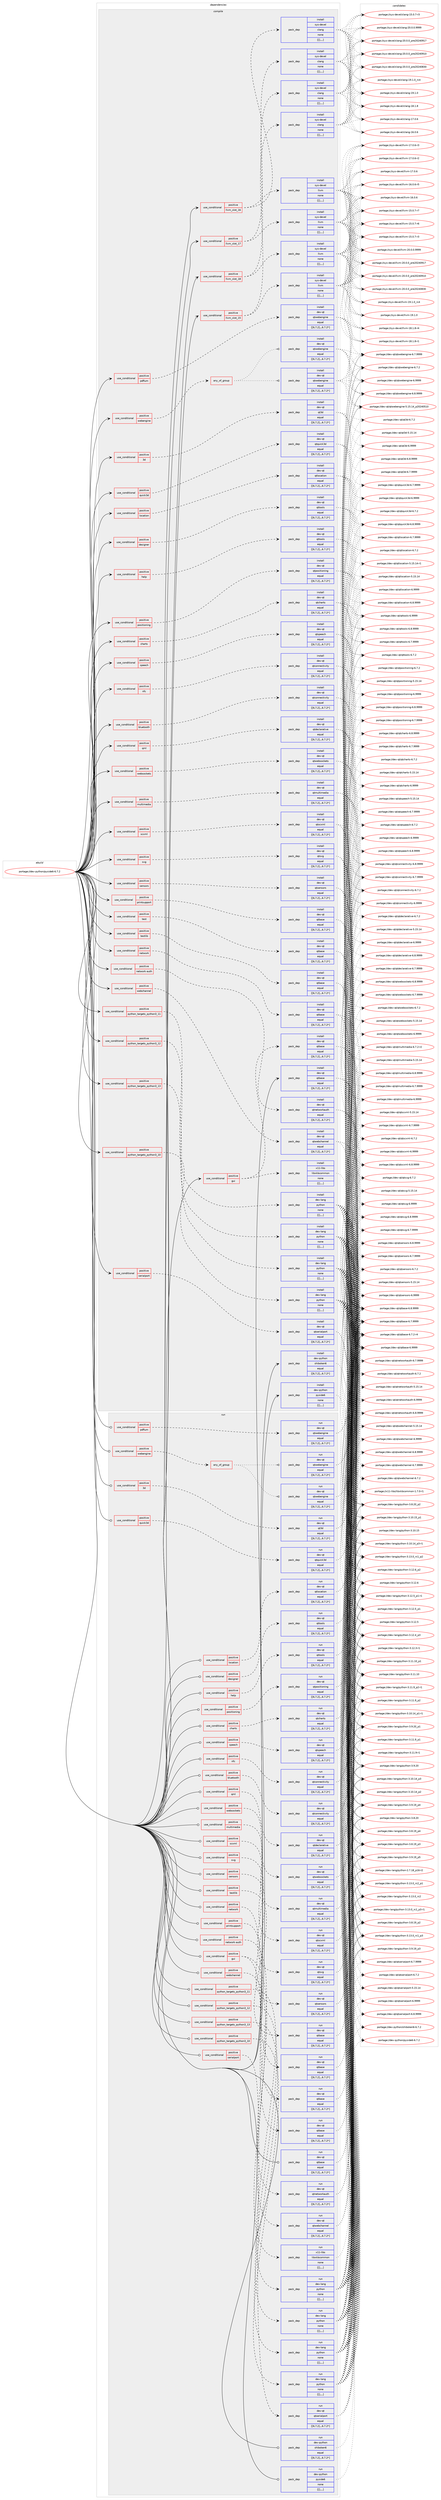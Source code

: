digraph prolog {

# *************
# Graph options
# *************

newrank=true;
concentrate=true;
compound=true;
graph [rankdir=LR,fontname=Helvetica,fontsize=10,ranksep=1.5];#, ranksep=2.5, nodesep=0.2];
edge  [arrowhead=vee];
node  [fontname=Helvetica,fontsize=10];

# **********
# The ebuild
# **********

subgraph cluster_leftcol {
color=gray;
label=<<i>ebuild</i>>;
id [label="portage://dev-python/pyside6-6.7.2", color=red, width=4, href="../dev-python/pyside6-6.7.2.svg"];
}

# ****************
# The dependencies
# ****************

subgraph cluster_midcol {
color=gray;
label=<<i>dependencies</i>>;
subgraph cluster_compile {
fillcolor="#eeeeee";
style=filled;
label=<<i>compile</i>>;
subgraph cond39239 {
dependency161346 [label=<<TABLE BORDER="0" CELLBORDER="1" CELLSPACING="0" CELLPADDING="4"><TR><TD ROWSPAN="3" CELLPADDING="10">use_conditional</TD></TR><TR><TD>positive</TD></TR><TR><TD>3d</TD></TR></TABLE>>, shape=none, color=red];
subgraph pack120857 {
dependency161347 [label=<<TABLE BORDER="0" CELLBORDER="1" CELLSPACING="0" CELLPADDING="4" WIDTH="220"><TR><TD ROWSPAN="6" CELLPADDING="30">pack_dep</TD></TR><TR><TD WIDTH="110">install</TD></TR><TR><TD>dev-qt</TD></TR><TR><TD>qt3d</TD></TR><TR><TD>equal</TD></TR><TR><TD>[[6,7,2],,,6.7.2*]</TD></TR></TABLE>>, shape=none, color=blue];
}
dependency161346:e -> dependency161347:w [weight=20,style="dashed",arrowhead="vee"];
}
id:e -> dependency161346:w [weight=20,style="solid",arrowhead="vee"];
subgraph cond39240 {
dependency161348 [label=<<TABLE BORDER="0" CELLBORDER="1" CELLSPACING="0" CELLPADDING="4"><TR><TD ROWSPAN="3" CELLPADDING="10">use_conditional</TD></TR><TR><TD>positive</TD></TR><TR><TD>bluetooth</TD></TR></TABLE>>, shape=none, color=red];
subgraph pack120858 {
dependency161349 [label=<<TABLE BORDER="0" CELLBORDER="1" CELLSPACING="0" CELLPADDING="4" WIDTH="220"><TR><TD ROWSPAN="6" CELLPADDING="30">pack_dep</TD></TR><TR><TD WIDTH="110">install</TD></TR><TR><TD>dev-qt</TD></TR><TR><TD>qtconnectivity</TD></TR><TR><TD>equal</TD></TR><TR><TD>[[6,7,2],,,6.7.2*]</TD></TR></TABLE>>, shape=none, color=blue];
}
dependency161348:e -> dependency161349:w [weight=20,style="dashed",arrowhead="vee"];
}
id:e -> dependency161348:w [weight=20,style="solid",arrowhead="vee"];
subgraph cond39241 {
dependency161350 [label=<<TABLE BORDER="0" CELLBORDER="1" CELLSPACING="0" CELLPADDING="4"><TR><TD ROWSPAN="3" CELLPADDING="10">use_conditional</TD></TR><TR><TD>positive</TD></TR><TR><TD>charts</TD></TR></TABLE>>, shape=none, color=red];
subgraph pack120859 {
dependency161351 [label=<<TABLE BORDER="0" CELLBORDER="1" CELLSPACING="0" CELLPADDING="4" WIDTH="220"><TR><TD ROWSPAN="6" CELLPADDING="30">pack_dep</TD></TR><TR><TD WIDTH="110">install</TD></TR><TR><TD>dev-qt</TD></TR><TR><TD>qtcharts</TD></TR><TR><TD>equal</TD></TR><TR><TD>[[6,7,2],,,6.7.2*]</TD></TR></TABLE>>, shape=none, color=blue];
}
dependency161350:e -> dependency161351:w [weight=20,style="dashed",arrowhead="vee"];
}
id:e -> dependency161350:w [weight=20,style="solid",arrowhead="vee"];
subgraph cond39242 {
dependency161352 [label=<<TABLE BORDER="0" CELLBORDER="1" CELLSPACING="0" CELLPADDING="4"><TR><TD ROWSPAN="3" CELLPADDING="10">use_conditional</TD></TR><TR><TD>positive</TD></TR><TR><TD>designer</TD></TR></TABLE>>, shape=none, color=red];
subgraph pack120860 {
dependency161353 [label=<<TABLE BORDER="0" CELLBORDER="1" CELLSPACING="0" CELLPADDING="4" WIDTH="220"><TR><TD ROWSPAN="6" CELLPADDING="30">pack_dep</TD></TR><TR><TD WIDTH="110">install</TD></TR><TR><TD>dev-qt</TD></TR><TR><TD>qttools</TD></TR><TR><TD>equal</TD></TR><TR><TD>[[6,7,2],,,6.7.2*]</TD></TR></TABLE>>, shape=none, color=blue];
}
dependency161352:e -> dependency161353:w [weight=20,style="dashed",arrowhead="vee"];
}
id:e -> dependency161352:w [weight=20,style="solid",arrowhead="vee"];
subgraph cond39243 {
dependency161354 [label=<<TABLE BORDER="0" CELLBORDER="1" CELLSPACING="0" CELLPADDING="4"><TR><TD ROWSPAN="3" CELLPADDING="10">use_conditional</TD></TR><TR><TD>positive</TD></TR><TR><TD>gui</TD></TR></TABLE>>, shape=none, color=red];
subgraph pack120861 {
dependency161355 [label=<<TABLE BORDER="0" CELLBORDER="1" CELLSPACING="0" CELLPADDING="4" WIDTH="220"><TR><TD ROWSPAN="6" CELLPADDING="30">pack_dep</TD></TR><TR><TD WIDTH="110">install</TD></TR><TR><TD>dev-qt</TD></TR><TR><TD>qtbase</TD></TR><TR><TD>equal</TD></TR><TR><TD>[[6,7,2],,,6.7.2*]</TD></TR></TABLE>>, shape=none, color=blue];
}
dependency161354:e -> dependency161355:w [weight=20,style="dashed",arrowhead="vee"];
subgraph pack120862 {
dependency161356 [label=<<TABLE BORDER="0" CELLBORDER="1" CELLSPACING="0" CELLPADDING="4" WIDTH="220"><TR><TD ROWSPAN="6" CELLPADDING="30">pack_dep</TD></TR><TR><TD WIDTH="110">install</TD></TR><TR><TD>x11-libs</TD></TR><TR><TD>libxkbcommon</TD></TR><TR><TD>none</TD></TR><TR><TD>[[],,,,]</TD></TR></TABLE>>, shape=none, color=blue];
}
dependency161354:e -> dependency161356:w [weight=20,style="dashed",arrowhead="vee"];
}
id:e -> dependency161354:w [weight=20,style="solid",arrowhead="vee"];
subgraph cond39244 {
dependency161357 [label=<<TABLE BORDER="0" CELLBORDER="1" CELLSPACING="0" CELLPADDING="4"><TR><TD ROWSPAN="3" CELLPADDING="10">use_conditional</TD></TR><TR><TD>positive</TD></TR><TR><TD>help</TD></TR></TABLE>>, shape=none, color=red];
subgraph pack120863 {
dependency161358 [label=<<TABLE BORDER="0" CELLBORDER="1" CELLSPACING="0" CELLPADDING="4" WIDTH="220"><TR><TD ROWSPAN="6" CELLPADDING="30">pack_dep</TD></TR><TR><TD WIDTH="110">install</TD></TR><TR><TD>dev-qt</TD></TR><TR><TD>qttools</TD></TR><TR><TD>equal</TD></TR><TR><TD>[[6,7,2],,,6.7.2*]</TD></TR></TABLE>>, shape=none, color=blue];
}
dependency161357:e -> dependency161358:w [weight=20,style="dashed",arrowhead="vee"];
}
id:e -> dependency161357:w [weight=20,style="solid",arrowhead="vee"];
subgraph cond39245 {
dependency161359 [label=<<TABLE BORDER="0" CELLBORDER="1" CELLSPACING="0" CELLPADDING="4"><TR><TD ROWSPAN="3" CELLPADDING="10">use_conditional</TD></TR><TR><TD>positive</TD></TR><TR><TD>llvm_slot_15</TD></TR></TABLE>>, shape=none, color=red];
subgraph pack120864 {
dependency161360 [label=<<TABLE BORDER="0" CELLBORDER="1" CELLSPACING="0" CELLPADDING="4" WIDTH="220"><TR><TD ROWSPAN="6" CELLPADDING="30">pack_dep</TD></TR><TR><TD WIDTH="110">install</TD></TR><TR><TD>sys-devel</TD></TR><TR><TD>clang</TD></TR><TR><TD>none</TD></TR><TR><TD>[[],,,,]</TD></TR></TABLE>>, shape=none, color=blue];
}
dependency161359:e -> dependency161360:w [weight=20,style="dashed",arrowhead="vee"];
subgraph pack120865 {
dependency161361 [label=<<TABLE BORDER="0" CELLBORDER="1" CELLSPACING="0" CELLPADDING="4" WIDTH="220"><TR><TD ROWSPAN="6" CELLPADDING="30">pack_dep</TD></TR><TR><TD WIDTH="110">install</TD></TR><TR><TD>sys-devel</TD></TR><TR><TD>llvm</TD></TR><TR><TD>none</TD></TR><TR><TD>[[],,,,]</TD></TR></TABLE>>, shape=none, color=blue];
}
dependency161359:e -> dependency161361:w [weight=20,style="dashed",arrowhead="vee"];
}
id:e -> dependency161359:w [weight=20,style="solid",arrowhead="vee"];
subgraph cond39246 {
dependency161362 [label=<<TABLE BORDER="0" CELLBORDER="1" CELLSPACING="0" CELLPADDING="4"><TR><TD ROWSPAN="3" CELLPADDING="10">use_conditional</TD></TR><TR><TD>positive</TD></TR><TR><TD>llvm_slot_16</TD></TR></TABLE>>, shape=none, color=red];
subgraph pack120866 {
dependency161363 [label=<<TABLE BORDER="0" CELLBORDER="1" CELLSPACING="0" CELLPADDING="4" WIDTH="220"><TR><TD ROWSPAN="6" CELLPADDING="30">pack_dep</TD></TR><TR><TD WIDTH="110">install</TD></TR><TR><TD>sys-devel</TD></TR><TR><TD>clang</TD></TR><TR><TD>none</TD></TR><TR><TD>[[],,,,]</TD></TR></TABLE>>, shape=none, color=blue];
}
dependency161362:e -> dependency161363:w [weight=20,style="dashed",arrowhead="vee"];
subgraph pack120867 {
dependency161364 [label=<<TABLE BORDER="0" CELLBORDER="1" CELLSPACING="0" CELLPADDING="4" WIDTH="220"><TR><TD ROWSPAN="6" CELLPADDING="30">pack_dep</TD></TR><TR><TD WIDTH="110">install</TD></TR><TR><TD>sys-devel</TD></TR><TR><TD>llvm</TD></TR><TR><TD>none</TD></TR><TR><TD>[[],,,,]</TD></TR></TABLE>>, shape=none, color=blue];
}
dependency161362:e -> dependency161364:w [weight=20,style="dashed",arrowhead="vee"];
}
id:e -> dependency161362:w [weight=20,style="solid",arrowhead="vee"];
subgraph cond39247 {
dependency161365 [label=<<TABLE BORDER="0" CELLBORDER="1" CELLSPACING="0" CELLPADDING="4"><TR><TD ROWSPAN="3" CELLPADDING="10">use_conditional</TD></TR><TR><TD>positive</TD></TR><TR><TD>llvm_slot_17</TD></TR></TABLE>>, shape=none, color=red];
subgraph pack120868 {
dependency161366 [label=<<TABLE BORDER="0" CELLBORDER="1" CELLSPACING="0" CELLPADDING="4" WIDTH="220"><TR><TD ROWSPAN="6" CELLPADDING="30">pack_dep</TD></TR><TR><TD WIDTH="110">install</TD></TR><TR><TD>sys-devel</TD></TR><TR><TD>clang</TD></TR><TR><TD>none</TD></TR><TR><TD>[[],,,,]</TD></TR></TABLE>>, shape=none, color=blue];
}
dependency161365:e -> dependency161366:w [weight=20,style="dashed",arrowhead="vee"];
subgraph pack120869 {
dependency161367 [label=<<TABLE BORDER="0" CELLBORDER="1" CELLSPACING="0" CELLPADDING="4" WIDTH="220"><TR><TD ROWSPAN="6" CELLPADDING="30">pack_dep</TD></TR><TR><TD WIDTH="110">install</TD></TR><TR><TD>sys-devel</TD></TR><TR><TD>llvm</TD></TR><TR><TD>none</TD></TR><TR><TD>[[],,,,]</TD></TR></TABLE>>, shape=none, color=blue];
}
dependency161365:e -> dependency161367:w [weight=20,style="dashed",arrowhead="vee"];
}
id:e -> dependency161365:w [weight=20,style="solid",arrowhead="vee"];
subgraph cond39248 {
dependency161368 [label=<<TABLE BORDER="0" CELLBORDER="1" CELLSPACING="0" CELLPADDING="4"><TR><TD ROWSPAN="3" CELLPADDING="10">use_conditional</TD></TR><TR><TD>positive</TD></TR><TR><TD>llvm_slot_18</TD></TR></TABLE>>, shape=none, color=red];
subgraph pack120870 {
dependency161369 [label=<<TABLE BORDER="0" CELLBORDER="1" CELLSPACING="0" CELLPADDING="4" WIDTH="220"><TR><TD ROWSPAN="6" CELLPADDING="30">pack_dep</TD></TR><TR><TD WIDTH="110">install</TD></TR><TR><TD>sys-devel</TD></TR><TR><TD>clang</TD></TR><TR><TD>none</TD></TR><TR><TD>[[],,,,]</TD></TR></TABLE>>, shape=none, color=blue];
}
dependency161368:e -> dependency161369:w [weight=20,style="dashed",arrowhead="vee"];
subgraph pack120871 {
dependency161370 [label=<<TABLE BORDER="0" CELLBORDER="1" CELLSPACING="0" CELLPADDING="4" WIDTH="220"><TR><TD ROWSPAN="6" CELLPADDING="30">pack_dep</TD></TR><TR><TD WIDTH="110">install</TD></TR><TR><TD>sys-devel</TD></TR><TR><TD>llvm</TD></TR><TR><TD>none</TD></TR><TR><TD>[[],,,,]</TD></TR></TABLE>>, shape=none, color=blue];
}
dependency161368:e -> dependency161370:w [weight=20,style="dashed",arrowhead="vee"];
}
id:e -> dependency161368:w [weight=20,style="solid",arrowhead="vee"];
subgraph cond39249 {
dependency161371 [label=<<TABLE BORDER="0" CELLBORDER="1" CELLSPACING="0" CELLPADDING="4"><TR><TD ROWSPAN="3" CELLPADDING="10">use_conditional</TD></TR><TR><TD>positive</TD></TR><TR><TD>location</TD></TR></TABLE>>, shape=none, color=red];
subgraph pack120872 {
dependency161372 [label=<<TABLE BORDER="0" CELLBORDER="1" CELLSPACING="0" CELLPADDING="4" WIDTH="220"><TR><TD ROWSPAN="6" CELLPADDING="30">pack_dep</TD></TR><TR><TD WIDTH="110">install</TD></TR><TR><TD>dev-qt</TD></TR><TR><TD>qtlocation</TD></TR><TR><TD>equal</TD></TR><TR><TD>[[6,7,2],,,6.7.2*]</TD></TR></TABLE>>, shape=none, color=blue];
}
dependency161371:e -> dependency161372:w [weight=20,style="dashed",arrowhead="vee"];
}
id:e -> dependency161371:w [weight=20,style="solid",arrowhead="vee"];
subgraph cond39250 {
dependency161373 [label=<<TABLE BORDER="0" CELLBORDER="1" CELLSPACING="0" CELLPADDING="4"><TR><TD ROWSPAN="3" CELLPADDING="10">use_conditional</TD></TR><TR><TD>positive</TD></TR><TR><TD>multimedia</TD></TR></TABLE>>, shape=none, color=red];
subgraph pack120873 {
dependency161374 [label=<<TABLE BORDER="0" CELLBORDER="1" CELLSPACING="0" CELLPADDING="4" WIDTH="220"><TR><TD ROWSPAN="6" CELLPADDING="30">pack_dep</TD></TR><TR><TD WIDTH="110">install</TD></TR><TR><TD>dev-qt</TD></TR><TR><TD>qtmultimedia</TD></TR><TR><TD>equal</TD></TR><TR><TD>[[6,7,2],,,6.7.2*]</TD></TR></TABLE>>, shape=none, color=blue];
}
dependency161373:e -> dependency161374:w [weight=20,style="dashed",arrowhead="vee"];
}
id:e -> dependency161373:w [weight=20,style="solid",arrowhead="vee"];
subgraph cond39251 {
dependency161375 [label=<<TABLE BORDER="0" CELLBORDER="1" CELLSPACING="0" CELLPADDING="4"><TR><TD ROWSPAN="3" CELLPADDING="10">use_conditional</TD></TR><TR><TD>positive</TD></TR><TR><TD>network</TD></TR></TABLE>>, shape=none, color=red];
subgraph pack120874 {
dependency161376 [label=<<TABLE BORDER="0" CELLBORDER="1" CELLSPACING="0" CELLPADDING="4" WIDTH="220"><TR><TD ROWSPAN="6" CELLPADDING="30">pack_dep</TD></TR><TR><TD WIDTH="110">install</TD></TR><TR><TD>dev-qt</TD></TR><TR><TD>qtbase</TD></TR><TR><TD>equal</TD></TR><TR><TD>[[6,7,2],,,6.7.2*]</TD></TR></TABLE>>, shape=none, color=blue];
}
dependency161375:e -> dependency161376:w [weight=20,style="dashed",arrowhead="vee"];
}
id:e -> dependency161375:w [weight=20,style="solid",arrowhead="vee"];
subgraph cond39252 {
dependency161377 [label=<<TABLE BORDER="0" CELLBORDER="1" CELLSPACING="0" CELLPADDING="4"><TR><TD ROWSPAN="3" CELLPADDING="10">use_conditional</TD></TR><TR><TD>positive</TD></TR><TR><TD>network-auth</TD></TR></TABLE>>, shape=none, color=red];
subgraph pack120875 {
dependency161378 [label=<<TABLE BORDER="0" CELLBORDER="1" CELLSPACING="0" CELLPADDING="4" WIDTH="220"><TR><TD ROWSPAN="6" CELLPADDING="30">pack_dep</TD></TR><TR><TD WIDTH="110">install</TD></TR><TR><TD>dev-qt</TD></TR><TR><TD>qtnetworkauth</TD></TR><TR><TD>equal</TD></TR><TR><TD>[[6,7,2],,,6.7.2*]</TD></TR></TABLE>>, shape=none, color=blue];
}
dependency161377:e -> dependency161378:w [weight=20,style="dashed",arrowhead="vee"];
}
id:e -> dependency161377:w [weight=20,style="solid",arrowhead="vee"];
subgraph cond39253 {
dependency161379 [label=<<TABLE BORDER="0" CELLBORDER="1" CELLSPACING="0" CELLPADDING="4"><TR><TD ROWSPAN="3" CELLPADDING="10">use_conditional</TD></TR><TR><TD>positive</TD></TR><TR><TD>nfc</TD></TR></TABLE>>, shape=none, color=red];
subgraph pack120876 {
dependency161380 [label=<<TABLE BORDER="0" CELLBORDER="1" CELLSPACING="0" CELLPADDING="4" WIDTH="220"><TR><TD ROWSPAN="6" CELLPADDING="30">pack_dep</TD></TR><TR><TD WIDTH="110">install</TD></TR><TR><TD>dev-qt</TD></TR><TR><TD>qtconnectivity</TD></TR><TR><TD>equal</TD></TR><TR><TD>[[6,7,2],,,6.7.2*]</TD></TR></TABLE>>, shape=none, color=blue];
}
dependency161379:e -> dependency161380:w [weight=20,style="dashed",arrowhead="vee"];
}
id:e -> dependency161379:w [weight=20,style="solid",arrowhead="vee"];
subgraph cond39254 {
dependency161381 [label=<<TABLE BORDER="0" CELLBORDER="1" CELLSPACING="0" CELLPADDING="4"><TR><TD ROWSPAN="3" CELLPADDING="10">use_conditional</TD></TR><TR><TD>positive</TD></TR><TR><TD>pdfium</TD></TR></TABLE>>, shape=none, color=red];
subgraph pack120877 {
dependency161382 [label=<<TABLE BORDER="0" CELLBORDER="1" CELLSPACING="0" CELLPADDING="4" WIDTH="220"><TR><TD ROWSPAN="6" CELLPADDING="30">pack_dep</TD></TR><TR><TD WIDTH="110">install</TD></TR><TR><TD>dev-qt</TD></TR><TR><TD>qtwebengine</TD></TR><TR><TD>equal</TD></TR><TR><TD>[[6,7,2],,,6.7.2*]</TD></TR></TABLE>>, shape=none, color=blue];
}
dependency161381:e -> dependency161382:w [weight=20,style="dashed",arrowhead="vee"];
}
id:e -> dependency161381:w [weight=20,style="solid",arrowhead="vee"];
subgraph cond39255 {
dependency161383 [label=<<TABLE BORDER="0" CELLBORDER="1" CELLSPACING="0" CELLPADDING="4"><TR><TD ROWSPAN="3" CELLPADDING="10">use_conditional</TD></TR><TR><TD>positive</TD></TR><TR><TD>positioning</TD></TR></TABLE>>, shape=none, color=red];
subgraph pack120878 {
dependency161384 [label=<<TABLE BORDER="0" CELLBORDER="1" CELLSPACING="0" CELLPADDING="4" WIDTH="220"><TR><TD ROWSPAN="6" CELLPADDING="30">pack_dep</TD></TR><TR><TD WIDTH="110">install</TD></TR><TR><TD>dev-qt</TD></TR><TR><TD>qtpositioning</TD></TR><TR><TD>equal</TD></TR><TR><TD>[[6,7,2],,,6.7.2*]</TD></TR></TABLE>>, shape=none, color=blue];
}
dependency161383:e -> dependency161384:w [weight=20,style="dashed",arrowhead="vee"];
}
id:e -> dependency161383:w [weight=20,style="solid",arrowhead="vee"];
subgraph cond39256 {
dependency161385 [label=<<TABLE BORDER="0" CELLBORDER="1" CELLSPACING="0" CELLPADDING="4"><TR><TD ROWSPAN="3" CELLPADDING="10">use_conditional</TD></TR><TR><TD>positive</TD></TR><TR><TD>printsupport</TD></TR></TABLE>>, shape=none, color=red];
subgraph pack120879 {
dependency161386 [label=<<TABLE BORDER="0" CELLBORDER="1" CELLSPACING="0" CELLPADDING="4" WIDTH="220"><TR><TD ROWSPAN="6" CELLPADDING="30">pack_dep</TD></TR><TR><TD WIDTH="110">install</TD></TR><TR><TD>dev-qt</TD></TR><TR><TD>qtbase</TD></TR><TR><TD>equal</TD></TR><TR><TD>[[6,7,2],,,6.7.2*]</TD></TR></TABLE>>, shape=none, color=blue];
}
dependency161385:e -> dependency161386:w [weight=20,style="dashed",arrowhead="vee"];
}
id:e -> dependency161385:w [weight=20,style="solid",arrowhead="vee"];
subgraph cond39257 {
dependency161387 [label=<<TABLE BORDER="0" CELLBORDER="1" CELLSPACING="0" CELLPADDING="4"><TR><TD ROWSPAN="3" CELLPADDING="10">use_conditional</TD></TR><TR><TD>positive</TD></TR><TR><TD>python_targets_python3_10</TD></TR></TABLE>>, shape=none, color=red];
subgraph pack120880 {
dependency161388 [label=<<TABLE BORDER="0" CELLBORDER="1" CELLSPACING="0" CELLPADDING="4" WIDTH="220"><TR><TD ROWSPAN="6" CELLPADDING="30">pack_dep</TD></TR><TR><TD WIDTH="110">install</TD></TR><TR><TD>dev-lang</TD></TR><TR><TD>python</TD></TR><TR><TD>none</TD></TR><TR><TD>[[],,,,]</TD></TR></TABLE>>, shape=none, color=blue];
}
dependency161387:e -> dependency161388:w [weight=20,style="dashed",arrowhead="vee"];
}
id:e -> dependency161387:w [weight=20,style="solid",arrowhead="vee"];
subgraph cond39258 {
dependency161389 [label=<<TABLE BORDER="0" CELLBORDER="1" CELLSPACING="0" CELLPADDING="4"><TR><TD ROWSPAN="3" CELLPADDING="10">use_conditional</TD></TR><TR><TD>positive</TD></TR><TR><TD>python_targets_python3_11</TD></TR></TABLE>>, shape=none, color=red];
subgraph pack120881 {
dependency161390 [label=<<TABLE BORDER="0" CELLBORDER="1" CELLSPACING="0" CELLPADDING="4" WIDTH="220"><TR><TD ROWSPAN="6" CELLPADDING="30">pack_dep</TD></TR><TR><TD WIDTH="110">install</TD></TR><TR><TD>dev-lang</TD></TR><TR><TD>python</TD></TR><TR><TD>none</TD></TR><TR><TD>[[],,,,]</TD></TR></TABLE>>, shape=none, color=blue];
}
dependency161389:e -> dependency161390:w [weight=20,style="dashed",arrowhead="vee"];
}
id:e -> dependency161389:w [weight=20,style="solid",arrowhead="vee"];
subgraph cond39259 {
dependency161391 [label=<<TABLE BORDER="0" CELLBORDER="1" CELLSPACING="0" CELLPADDING="4"><TR><TD ROWSPAN="3" CELLPADDING="10">use_conditional</TD></TR><TR><TD>positive</TD></TR><TR><TD>python_targets_python3_12</TD></TR></TABLE>>, shape=none, color=red];
subgraph pack120882 {
dependency161392 [label=<<TABLE BORDER="0" CELLBORDER="1" CELLSPACING="0" CELLPADDING="4" WIDTH="220"><TR><TD ROWSPAN="6" CELLPADDING="30">pack_dep</TD></TR><TR><TD WIDTH="110">install</TD></TR><TR><TD>dev-lang</TD></TR><TR><TD>python</TD></TR><TR><TD>none</TD></TR><TR><TD>[[],,,,]</TD></TR></TABLE>>, shape=none, color=blue];
}
dependency161391:e -> dependency161392:w [weight=20,style="dashed",arrowhead="vee"];
}
id:e -> dependency161391:w [weight=20,style="solid",arrowhead="vee"];
subgraph cond39260 {
dependency161393 [label=<<TABLE BORDER="0" CELLBORDER="1" CELLSPACING="0" CELLPADDING="4"><TR><TD ROWSPAN="3" CELLPADDING="10">use_conditional</TD></TR><TR><TD>positive</TD></TR><TR><TD>python_targets_python3_13</TD></TR></TABLE>>, shape=none, color=red];
subgraph pack120883 {
dependency161394 [label=<<TABLE BORDER="0" CELLBORDER="1" CELLSPACING="0" CELLPADDING="4" WIDTH="220"><TR><TD ROWSPAN="6" CELLPADDING="30">pack_dep</TD></TR><TR><TD WIDTH="110">install</TD></TR><TR><TD>dev-lang</TD></TR><TR><TD>python</TD></TR><TR><TD>none</TD></TR><TR><TD>[[],,,,]</TD></TR></TABLE>>, shape=none, color=blue];
}
dependency161393:e -> dependency161394:w [weight=20,style="dashed",arrowhead="vee"];
}
id:e -> dependency161393:w [weight=20,style="solid",arrowhead="vee"];
subgraph cond39261 {
dependency161395 [label=<<TABLE BORDER="0" CELLBORDER="1" CELLSPACING="0" CELLPADDING="4"><TR><TD ROWSPAN="3" CELLPADDING="10">use_conditional</TD></TR><TR><TD>positive</TD></TR><TR><TD>qml</TD></TR></TABLE>>, shape=none, color=red];
subgraph pack120884 {
dependency161396 [label=<<TABLE BORDER="0" CELLBORDER="1" CELLSPACING="0" CELLPADDING="4" WIDTH="220"><TR><TD ROWSPAN="6" CELLPADDING="30">pack_dep</TD></TR><TR><TD WIDTH="110">install</TD></TR><TR><TD>dev-qt</TD></TR><TR><TD>qtdeclarative</TD></TR><TR><TD>equal</TD></TR><TR><TD>[[6,7,2],,,6.7.2*]</TD></TR></TABLE>>, shape=none, color=blue];
}
dependency161395:e -> dependency161396:w [weight=20,style="dashed",arrowhead="vee"];
}
id:e -> dependency161395:w [weight=20,style="solid",arrowhead="vee"];
subgraph cond39262 {
dependency161397 [label=<<TABLE BORDER="0" CELLBORDER="1" CELLSPACING="0" CELLPADDING="4"><TR><TD ROWSPAN="3" CELLPADDING="10">use_conditional</TD></TR><TR><TD>positive</TD></TR><TR><TD>quick3d</TD></TR></TABLE>>, shape=none, color=red];
subgraph pack120885 {
dependency161398 [label=<<TABLE BORDER="0" CELLBORDER="1" CELLSPACING="0" CELLPADDING="4" WIDTH="220"><TR><TD ROWSPAN="6" CELLPADDING="30">pack_dep</TD></TR><TR><TD WIDTH="110">install</TD></TR><TR><TD>dev-qt</TD></TR><TR><TD>qtquick3d</TD></TR><TR><TD>equal</TD></TR><TR><TD>[[6,7,2],,,6.7.2*]</TD></TR></TABLE>>, shape=none, color=blue];
}
dependency161397:e -> dependency161398:w [weight=20,style="dashed",arrowhead="vee"];
}
id:e -> dependency161397:w [weight=20,style="solid",arrowhead="vee"];
subgraph cond39263 {
dependency161399 [label=<<TABLE BORDER="0" CELLBORDER="1" CELLSPACING="0" CELLPADDING="4"><TR><TD ROWSPAN="3" CELLPADDING="10">use_conditional</TD></TR><TR><TD>positive</TD></TR><TR><TD>scxml</TD></TR></TABLE>>, shape=none, color=red];
subgraph pack120886 {
dependency161400 [label=<<TABLE BORDER="0" CELLBORDER="1" CELLSPACING="0" CELLPADDING="4" WIDTH="220"><TR><TD ROWSPAN="6" CELLPADDING="30">pack_dep</TD></TR><TR><TD WIDTH="110">install</TD></TR><TR><TD>dev-qt</TD></TR><TR><TD>qtscxml</TD></TR><TR><TD>equal</TD></TR><TR><TD>[[6,7,2],,,6.7.2*]</TD></TR></TABLE>>, shape=none, color=blue];
}
dependency161399:e -> dependency161400:w [weight=20,style="dashed",arrowhead="vee"];
}
id:e -> dependency161399:w [weight=20,style="solid",arrowhead="vee"];
subgraph cond39264 {
dependency161401 [label=<<TABLE BORDER="0" CELLBORDER="1" CELLSPACING="0" CELLPADDING="4"><TR><TD ROWSPAN="3" CELLPADDING="10">use_conditional</TD></TR><TR><TD>positive</TD></TR><TR><TD>sensors</TD></TR></TABLE>>, shape=none, color=red];
subgraph pack120887 {
dependency161402 [label=<<TABLE BORDER="0" CELLBORDER="1" CELLSPACING="0" CELLPADDING="4" WIDTH="220"><TR><TD ROWSPAN="6" CELLPADDING="30">pack_dep</TD></TR><TR><TD WIDTH="110">install</TD></TR><TR><TD>dev-qt</TD></TR><TR><TD>qtsensors</TD></TR><TR><TD>equal</TD></TR><TR><TD>[[6,7,2],,,6.7.2*]</TD></TR></TABLE>>, shape=none, color=blue];
}
dependency161401:e -> dependency161402:w [weight=20,style="dashed",arrowhead="vee"];
}
id:e -> dependency161401:w [weight=20,style="solid",arrowhead="vee"];
subgraph cond39265 {
dependency161403 [label=<<TABLE BORDER="0" CELLBORDER="1" CELLSPACING="0" CELLPADDING="4"><TR><TD ROWSPAN="3" CELLPADDING="10">use_conditional</TD></TR><TR><TD>positive</TD></TR><TR><TD>serialport</TD></TR></TABLE>>, shape=none, color=red];
subgraph pack120888 {
dependency161404 [label=<<TABLE BORDER="0" CELLBORDER="1" CELLSPACING="0" CELLPADDING="4" WIDTH="220"><TR><TD ROWSPAN="6" CELLPADDING="30">pack_dep</TD></TR><TR><TD WIDTH="110">install</TD></TR><TR><TD>dev-qt</TD></TR><TR><TD>qtserialport</TD></TR><TR><TD>equal</TD></TR><TR><TD>[[6,7,2],,,6.7.2*]</TD></TR></TABLE>>, shape=none, color=blue];
}
dependency161403:e -> dependency161404:w [weight=20,style="dashed",arrowhead="vee"];
}
id:e -> dependency161403:w [weight=20,style="solid",arrowhead="vee"];
subgraph cond39266 {
dependency161405 [label=<<TABLE BORDER="0" CELLBORDER="1" CELLSPACING="0" CELLPADDING="4"><TR><TD ROWSPAN="3" CELLPADDING="10">use_conditional</TD></TR><TR><TD>positive</TD></TR><TR><TD>speech</TD></TR></TABLE>>, shape=none, color=red];
subgraph pack120889 {
dependency161406 [label=<<TABLE BORDER="0" CELLBORDER="1" CELLSPACING="0" CELLPADDING="4" WIDTH="220"><TR><TD ROWSPAN="6" CELLPADDING="30">pack_dep</TD></TR><TR><TD WIDTH="110">install</TD></TR><TR><TD>dev-qt</TD></TR><TR><TD>qtspeech</TD></TR><TR><TD>equal</TD></TR><TR><TD>[[6,7,2],,,6.7.2*]</TD></TR></TABLE>>, shape=none, color=blue];
}
dependency161405:e -> dependency161406:w [weight=20,style="dashed",arrowhead="vee"];
}
id:e -> dependency161405:w [weight=20,style="solid",arrowhead="vee"];
subgraph cond39267 {
dependency161407 [label=<<TABLE BORDER="0" CELLBORDER="1" CELLSPACING="0" CELLPADDING="4"><TR><TD ROWSPAN="3" CELLPADDING="10">use_conditional</TD></TR><TR><TD>positive</TD></TR><TR><TD>svg</TD></TR></TABLE>>, shape=none, color=red];
subgraph pack120890 {
dependency161408 [label=<<TABLE BORDER="0" CELLBORDER="1" CELLSPACING="0" CELLPADDING="4" WIDTH="220"><TR><TD ROWSPAN="6" CELLPADDING="30">pack_dep</TD></TR><TR><TD WIDTH="110">install</TD></TR><TR><TD>dev-qt</TD></TR><TR><TD>qtsvg</TD></TR><TR><TD>equal</TD></TR><TR><TD>[[6,7,2],,,6.7.2*]</TD></TR></TABLE>>, shape=none, color=blue];
}
dependency161407:e -> dependency161408:w [weight=20,style="dashed",arrowhead="vee"];
}
id:e -> dependency161407:w [weight=20,style="solid",arrowhead="vee"];
subgraph cond39268 {
dependency161409 [label=<<TABLE BORDER="0" CELLBORDER="1" CELLSPACING="0" CELLPADDING="4"><TR><TD ROWSPAN="3" CELLPADDING="10">use_conditional</TD></TR><TR><TD>positive</TD></TR><TR><TD>test</TD></TR></TABLE>>, shape=none, color=red];
subgraph pack120891 {
dependency161410 [label=<<TABLE BORDER="0" CELLBORDER="1" CELLSPACING="0" CELLPADDING="4" WIDTH="220"><TR><TD ROWSPAN="6" CELLPADDING="30">pack_dep</TD></TR><TR><TD WIDTH="110">install</TD></TR><TR><TD>dev-qt</TD></TR><TR><TD>qtbase</TD></TR><TR><TD>equal</TD></TR><TR><TD>[[6,7,2],,,6.7.2*]</TD></TR></TABLE>>, shape=none, color=blue];
}
dependency161409:e -> dependency161410:w [weight=20,style="dashed",arrowhead="vee"];
}
id:e -> dependency161409:w [weight=20,style="solid",arrowhead="vee"];
subgraph cond39269 {
dependency161411 [label=<<TABLE BORDER="0" CELLBORDER="1" CELLSPACING="0" CELLPADDING="4"><TR><TD ROWSPAN="3" CELLPADDING="10">use_conditional</TD></TR><TR><TD>positive</TD></TR><TR><TD>testlib</TD></TR></TABLE>>, shape=none, color=red];
subgraph pack120892 {
dependency161412 [label=<<TABLE BORDER="0" CELLBORDER="1" CELLSPACING="0" CELLPADDING="4" WIDTH="220"><TR><TD ROWSPAN="6" CELLPADDING="30">pack_dep</TD></TR><TR><TD WIDTH="110">install</TD></TR><TR><TD>dev-qt</TD></TR><TR><TD>qtbase</TD></TR><TR><TD>equal</TD></TR><TR><TD>[[6,7,2],,,6.7.2*]</TD></TR></TABLE>>, shape=none, color=blue];
}
dependency161411:e -> dependency161412:w [weight=20,style="dashed",arrowhead="vee"];
}
id:e -> dependency161411:w [weight=20,style="solid",arrowhead="vee"];
subgraph cond39270 {
dependency161413 [label=<<TABLE BORDER="0" CELLBORDER="1" CELLSPACING="0" CELLPADDING="4"><TR><TD ROWSPAN="3" CELLPADDING="10">use_conditional</TD></TR><TR><TD>positive</TD></TR><TR><TD>webchannel</TD></TR></TABLE>>, shape=none, color=red];
subgraph pack120893 {
dependency161414 [label=<<TABLE BORDER="0" CELLBORDER="1" CELLSPACING="0" CELLPADDING="4" WIDTH="220"><TR><TD ROWSPAN="6" CELLPADDING="30">pack_dep</TD></TR><TR><TD WIDTH="110">install</TD></TR><TR><TD>dev-qt</TD></TR><TR><TD>qtwebchannel</TD></TR><TR><TD>equal</TD></TR><TR><TD>[[6,7,2],,,6.7.2*]</TD></TR></TABLE>>, shape=none, color=blue];
}
dependency161413:e -> dependency161414:w [weight=20,style="dashed",arrowhead="vee"];
}
id:e -> dependency161413:w [weight=20,style="solid",arrowhead="vee"];
subgraph cond39271 {
dependency161415 [label=<<TABLE BORDER="0" CELLBORDER="1" CELLSPACING="0" CELLPADDING="4"><TR><TD ROWSPAN="3" CELLPADDING="10">use_conditional</TD></TR><TR><TD>positive</TD></TR><TR><TD>webengine</TD></TR></TABLE>>, shape=none, color=red];
subgraph any1100 {
dependency161416 [label=<<TABLE BORDER="0" CELLBORDER="1" CELLSPACING="0" CELLPADDING="4"><TR><TD CELLPADDING="10">any_of_group</TD></TR></TABLE>>, shape=none, color=red];subgraph pack120894 {
dependency161417 [label=<<TABLE BORDER="0" CELLBORDER="1" CELLSPACING="0" CELLPADDING="4" WIDTH="220"><TR><TD ROWSPAN="6" CELLPADDING="30">pack_dep</TD></TR><TR><TD WIDTH="110">install</TD></TR><TR><TD>dev-qt</TD></TR><TR><TD>qtwebengine</TD></TR><TR><TD>equal</TD></TR><TR><TD>[[6,7,2],,,6.7.2*]</TD></TR></TABLE>>, shape=none, color=blue];
}
dependency161416:e -> dependency161417:w [weight=20,style="dotted",arrowhead="oinv"];
subgraph pack120895 {
dependency161418 [label=<<TABLE BORDER="0" CELLBORDER="1" CELLSPACING="0" CELLPADDING="4" WIDTH="220"><TR><TD ROWSPAN="6" CELLPADDING="30">pack_dep</TD></TR><TR><TD WIDTH="110">install</TD></TR><TR><TD>dev-qt</TD></TR><TR><TD>qtwebengine</TD></TR><TR><TD>equal</TD></TR><TR><TD>[[6,7,2],,,6.7.2*]</TD></TR></TABLE>>, shape=none, color=blue];
}
dependency161416:e -> dependency161418:w [weight=20,style="dotted",arrowhead="oinv"];
}
dependency161415:e -> dependency161416:w [weight=20,style="dashed",arrowhead="vee"];
}
id:e -> dependency161415:w [weight=20,style="solid",arrowhead="vee"];
subgraph cond39272 {
dependency161419 [label=<<TABLE BORDER="0" CELLBORDER="1" CELLSPACING="0" CELLPADDING="4"><TR><TD ROWSPAN="3" CELLPADDING="10">use_conditional</TD></TR><TR><TD>positive</TD></TR><TR><TD>websockets</TD></TR></TABLE>>, shape=none, color=red];
subgraph pack120896 {
dependency161420 [label=<<TABLE BORDER="0" CELLBORDER="1" CELLSPACING="0" CELLPADDING="4" WIDTH="220"><TR><TD ROWSPAN="6" CELLPADDING="30">pack_dep</TD></TR><TR><TD WIDTH="110">install</TD></TR><TR><TD>dev-qt</TD></TR><TR><TD>qtwebsockets</TD></TR><TR><TD>equal</TD></TR><TR><TD>[[6,7,2],,,6.7.2*]</TD></TR></TABLE>>, shape=none, color=blue];
}
dependency161419:e -> dependency161420:w [weight=20,style="dashed",arrowhead="vee"];
}
id:e -> dependency161419:w [weight=20,style="solid",arrowhead="vee"];
subgraph pack120897 {
dependency161421 [label=<<TABLE BORDER="0" CELLBORDER="1" CELLSPACING="0" CELLPADDING="4" WIDTH="220"><TR><TD ROWSPAN="6" CELLPADDING="30">pack_dep</TD></TR><TR><TD WIDTH="110">install</TD></TR><TR><TD>dev-python</TD></TR><TR><TD>shiboken6</TD></TR><TR><TD>equal</TD></TR><TR><TD>[[6,7,2],,,6.7.2*]</TD></TR></TABLE>>, shape=none, color=blue];
}
id:e -> dependency161421:w [weight=20,style="solid",arrowhead="vee"];
subgraph pack120898 {
dependency161422 [label=<<TABLE BORDER="0" CELLBORDER="1" CELLSPACING="0" CELLPADDING="4" WIDTH="220"><TR><TD ROWSPAN="6" CELLPADDING="30">pack_dep</TD></TR><TR><TD WIDTH="110">install</TD></TR><TR><TD>dev-qt</TD></TR><TR><TD>qtbase</TD></TR><TR><TD>equal</TD></TR><TR><TD>[[6,7,2],,,6.7.2*]</TD></TR></TABLE>>, shape=none, color=blue];
}
id:e -> dependency161422:w [weight=20,style="solid",arrowhead="vee"];
subgraph pack120899 {
dependency161423 [label=<<TABLE BORDER="0" CELLBORDER="1" CELLSPACING="0" CELLPADDING="4" WIDTH="220"><TR><TD ROWSPAN="6" CELLPADDING="30">pack_dep</TD></TR><TR><TD WIDTH="110">install</TD></TR><TR><TD>dev-python</TD></TR><TR><TD>pyside6</TD></TR><TR><TD>none</TD></TR><TR><TD>[[],,,,]</TD></TR></TABLE>>, shape=none, color=blue];
}
id:e -> dependency161423:w [weight=20,style="solid",arrowhead="vee"];
}
subgraph cluster_compileandrun {
fillcolor="#eeeeee";
style=filled;
label=<<i>compile and run</i>>;
}
subgraph cluster_run {
fillcolor="#eeeeee";
style=filled;
label=<<i>run</i>>;
subgraph cond39273 {
dependency161424 [label=<<TABLE BORDER="0" CELLBORDER="1" CELLSPACING="0" CELLPADDING="4"><TR><TD ROWSPAN="3" CELLPADDING="10">use_conditional</TD></TR><TR><TD>positive</TD></TR><TR><TD>3d</TD></TR></TABLE>>, shape=none, color=red];
subgraph pack120900 {
dependency161425 [label=<<TABLE BORDER="0" CELLBORDER="1" CELLSPACING="0" CELLPADDING="4" WIDTH="220"><TR><TD ROWSPAN="6" CELLPADDING="30">pack_dep</TD></TR><TR><TD WIDTH="110">run</TD></TR><TR><TD>dev-qt</TD></TR><TR><TD>qt3d</TD></TR><TR><TD>equal</TD></TR><TR><TD>[[6,7,2],,,6.7.2*]</TD></TR></TABLE>>, shape=none, color=blue];
}
dependency161424:e -> dependency161425:w [weight=20,style="dashed",arrowhead="vee"];
}
id:e -> dependency161424:w [weight=20,style="solid",arrowhead="odot"];
subgraph cond39274 {
dependency161426 [label=<<TABLE BORDER="0" CELLBORDER="1" CELLSPACING="0" CELLPADDING="4"><TR><TD ROWSPAN="3" CELLPADDING="10">use_conditional</TD></TR><TR><TD>positive</TD></TR><TR><TD>bluetooth</TD></TR></TABLE>>, shape=none, color=red];
subgraph pack120901 {
dependency161427 [label=<<TABLE BORDER="0" CELLBORDER="1" CELLSPACING="0" CELLPADDING="4" WIDTH="220"><TR><TD ROWSPAN="6" CELLPADDING="30">pack_dep</TD></TR><TR><TD WIDTH="110">run</TD></TR><TR><TD>dev-qt</TD></TR><TR><TD>qtconnectivity</TD></TR><TR><TD>equal</TD></TR><TR><TD>[[6,7,2],,,6.7.2*]</TD></TR></TABLE>>, shape=none, color=blue];
}
dependency161426:e -> dependency161427:w [weight=20,style="dashed",arrowhead="vee"];
}
id:e -> dependency161426:w [weight=20,style="solid",arrowhead="odot"];
subgraph cond39275 {
dependency161428 [label=<<TABLE BORDER="0" CELLBORDER="1" CELLSPACING="0" CELLPADDING="4"><TR><TD ROWSPAN="3" CELLPADDING="10">use_conditional</TD></TR><TR><TD>positive</TD></TR><TR><TD>charts</TD></TR></TABLE>>, shape=none, color=red];
subgraph pack120902 {
dependency161429 [label=<<TABLE BORDER="0" CELLBORDER="1" CELLSPACING="0" CELLPADDING="4" WIDTH="220"><TR><TD ROWSPAN="6" CELLPADDING="30">pack_dep</TD></TR><TR><TD WIDTH="110">run</TD></TR><TR><TD>dev-qt</TD></TR><TR><TD>qtcharts</TD></TR><TR><TD>equal</TD></TR><TR><TD>[[6,7,2],,,6.7.2*]</TD></TR></TABLE>>, shape=none, color=blue];
}
dependency161428:e -> dependency161429:w [weight=20,style="dashed",arrowhead="vee"];
}
id:e -> dependency161428:w [weight=20,style="solid",arrowhead="odot"];
subgraph cond39276 {
dependency161430 [label=<<TABLE BORDER="0" CELLBORDER="1" CELLSPACING="0" CELLPADDING="4"><TR><TD ROWSPAN="3" CELLPADDING="10">use_conditional</TD></TR><TR><TD>positive</TD></TR><TR><TD>designer</TD></TR></TABLE>>, shape=none, color=red];
subgraph pack120903 {
dependency161431 [label=<<TABLE BORDER="0" CELLBORDER="1" CELLSPACING="0" CELLPADDING="4" WIDTH="220"><TR><TD ROWSPAN="6" CELLPADDING="30">pack_dep</TD></TR><TR><TD WIDTH="110">run</TD></TR><TR><TD>dev-qt</TD></TR><TR><TD>qttools</TD></TR><TR><TD>equal</TD></TR><TR><TD>[[6,7,2],,,6.7.2*]</TD></TR></TABLE>>, shape=none, color=blue];
}
dependency161430:e -> dependency161431:w [weight=20,style="dashed",arrowhead="vee"];
}
id:e -> dependency161430:w [weight=20,style="solid",arrowhead="odot"];
subgraph cond39277 {
dependency161432 [label=<<TABLE BORDER="0" CELLBORDER="1" CELLSPACING="0" CELLPADDING="4"><TR><TD ROWSPAN="3" CELLPADDING="10">use_conditional</TD></TR><TR><TD>positive</TD></TR><TR><TD>gui</TD></TR></TABLE>>, shape=none, color=red];
subgraph pack120904 {
dependency161433 [label=<<TABLE BORDER="0" CELLBORDER="1" CELLSPACING="0" CELLPADDING="4" WIDTH="220"><TR><TD ROWSPAN="6" CELLPADDING="30">pack_dep</TD></TR><TR><TD WIDTH="110">run</TD></TR><TR><TD>dev-qt</TD></TR><TR><TD>qtbase</TD></TR><TR><TD>equal</TD></TR><TR><TD>[[6,7,2],,,6.7.2*]</TD></TR></TABLE>>, shape=none, color=blue];
}
dependency161432:e -> dependency161433:w [weight=20,style="dashed",arrowhead="vee"];
subgraph pack120905 {
dependency161434 [label=<<TABLE BORDER="0" CELLBORDER="1" CELLSPACING="0" CELLPADDING="4" WIDTH="220"><TR><TD ROWSPAN="6" CELLPADDING="30">pack_dep</TD></TR><TR><TD WIDTH="110">run</TD></TR><TR><TD>x11-libs</TD></TR><TR><TD>libxkbcommon</TD></TR><TR><TD>none</TD></TR><TR><TD>[[],,,,]</TD></TR></TABLE>>, shape=none, color=blue];
}
dependency161432:e -> dependency161434:w [weight=20,style="dashed",arrowhead="vee"];
}
id:e -> dependency161432:w [weight=20,style="solid",arrowhead="odot"];
subgraph cond39278 {
dependency161435 [label=<<TABLE BORDER="0" CELLBORDER="1" CELLSPACING="0" CELLPADDING="4"><TR><TD ROWSPAN="3" CELLPADDING="10">use_conditional</TD></TR><TR><TD>positive</TD></TR><TR><TD>help</TD></TR></TABLE>>, shape=none, color=red];
subgraph pack120906 {
dependency161436 [label=<<TABLE BORDER="0" CELLBORDER="1" CELLSPACING="0" CELLPADDING="4" WIDTH="220"><TR><TD ROWSPAN="6" CELLPADDING="30">pack_dep</TD></TR><TR><TD WIDTH="110">run</TD></TR><TR><TD>dev-qt</TD></TR><TR><TD>qttools</TD></TR><TR><TD>equal</TD></TR><TR><TD>[[6,7,2],,,6.7.2*]</TD></TR></TABLE>>, shape=none, color=blue];
}
dependency161435:e -> dependency161436:w [weight=20,style="dashed",arrowhead="vee"];
}
id:e -> dependency161435:w [weight=20,style="solid",arrowhead="odot"];
subgraph cond39279 {
dependency161437 [label=<<TABLE BORDER="0" CELLBORDER="1" CELLSPACING="0" CELLPADDING="4"><TR><TD ROWSPAN="3" CELLPADDING="10">use_conditional</TD></TR><TR><TD>positive</TD></TR><TR><TD>location</TD></TR></TABLE>>, shape=none, color=red];
subgraph pack120907 {
dependency161438 [label=<<TABLE BORDER="0" CELLBORDER="1" CELLSPACING="0" CELLPADDING="4" WIDTH="220"><TR><TD ROWSPAN="6" CELLPADDING="30">pack_dep</TD></TR><TR><TD WIDTH="110">run</TD></TR><TR><TD>dev-qt</TD></TR><TR><TD>qtlocation</TD></TR><TR><TD>equal</TD></TR><TR><TD>[[6,7,2],,,6.7.2*]</TD></TR></TABLE>>, shape=none, color=blue];
}
dependency161437:e -> dependency161438:w [weight=20,style="dashed",arrowhead="vee"];
}
id:e -> dependency161437:w [weight=20,style="solid",arrowhead="odot"];
subgraph cond39280 {
dependency161439 [label=<<TABLE BORDER="0" CELLBORDER="1" CELLSPACING="0" CELLPADDING="4"><TR><TD ROWSPAN="3" CELLPADDING="10">use_conditional</TD></TR><TR><TD>positive</TD></TR><TR><TD>multimedia</TD></TR></TABLE>>, shape=none, color=red];
subgraph pack120908 {
dependency161440 [label=<<TABLE BORDER="0" CELLBORDER="1" CELLSPACING="0" CELLPADDING="4" WIDTH="220"><TR><TD ROWSPAN="6" CELLPADDING="30">pack_dep</TD></TR><TR><TD WIDTH="110">run</TD></TR><TR><TD>dev-qt</TD></TR><TR><TD>qtmultimedia</TD></TR><TR><TD>equal</TD></TR><TR><TD>[[6,7,2],,,6.7.2*]</TD></TR></TABLE>>, shape=none, color=blue];
}
dependency161439:e -> dependency161440:w [weight=20,style="dashed",arrowhead="vee"];
}
id:e -> dependency161439:w [weight=20,style="solid",arrowhead="odot"];
subgraph cond39281 {
dependency161441 [label=<<TABLE BORDER="0" CELLBORDER="1" CELLSPACING="0" CELLPADDING="4"><TR><TD ROWSPAN="3" CELLPADDING="10">use_conditional</TD></TR><TR><TD>positive</TD></TR><TR><TD>network</TD></TR></TABLE>>, shape=none, color=red];
subgraph pack120909 {
dependency161442 [label=<<TABLE BORDER="0" CELLBORDER="1" CELLSPACING="0" CELLPADDING="4" WIDTH="220"><TR><TD ROWSPAN="6" CELLPADDING="30">pack_dep</TD></TR><TR><TD WIDTH="110">run</TD></TR><TR><TD>dev-qt</TD></TR><TR><TD>qtbase</TD></TR><TR><TD>equal</TD></TR><TR><TD>[[6,7,2],,,6.7.2*]</TD></TR></TABLE>>, shape=none, color=blue];
}
dependency161441:e -> dependency161442:w [weight=20,style="dashed",arrowhead="vee"];
}
id:e -> dependency161441:w [weight=20,style="solid",arrowhead="odot"];
subgraph cond39282 {
dependency161443 [label=<<TABLE BORDER="0" CELLBORDER="1" CELLSPACING="0" CELLPADDING="4"><TR><TD ROWSPAN="3" CELLPADDING="10">use_conditional</TD></TR><TR><TD>positive</TD></TR><TR><TD>network-auth</TD></TR></TABLE>>, shape=none, color=red];
subgraph pack120910 {
dependency161444 [label=<<TABLE BORDER="0" CELLBORDER="1" CELLSPACING="0" CELLPADDING="4" WIDTH="220"><TR><TD ROWSPAN="6" CELLPADDING="30">pack_dep</TD></TR><TR><TD WIDTH="110">run</TD></TR><TR><TD>dev-qt</TD></TR><TR><TD>qtnetworkauth</TD></TR><TR><TD>equal</TD></TR><TR><TD>[[6,7,2],,,6.7.2*]</TD></TR></TABLE>>, shape=none, color=blue];
}
dependency161443:e -> dependency161444:w [weight=20,style="dashed",arrowhead="vee"];
}
id:e -> dependency161443:w [weight=20,style="solid",arrowhead="odot"];
subgraph cond39283 {
dependency161445 [label=<<TABLE BORDER="0" CELLBORDER="1" CELLSPACING="0" CELLPADDING="4"><TR><TD ROWSPAN="3" CELLPADDING="10">use_conditional</TD></TR><TR><TD>positive</TD></TR><TR><TD>nfc</TD></TR></TABLE>>, shape=none, color=red];
subgraph pack120911 {
dependency161446 [label=<<TABLE BORDER="0" CELLBORDER="1" CELLSPACING="0" CELLPADDING="4" WIDTH="220"><TR><TD ROWSPAN="6" CELLPADDING="30">pack_dep</TD></TR><TR><TD WIDTH="110">run</TD></TR><TR><TD>dev-qt</TD></TR><TR><TD>qtconnectivity</TD></TR><TR><TD>equal</TD></TR><TR><TD>[[6,7,2],,,6.7.2*]</TD></TR></TABLE>>, shape=none, color=blue];
}
dependency161445:e -> dependency161446:w [weight=20,style="dashed",arrowhead="vee"];
}
id:e -> dependency161445:w [weight=20,style="solid",arrowhead="odot"];
subgraph cond39284 {
dependency161447 [label=<<TABLE BORDER="0" CELLBORDER="1" CELLSPACING="0" CELLPADDING="4"><TR><TD ROWSPAN="3" CELLPADDING="10">use_conditional</TD></TR><TR><TD>positive</TD></TR><TR><TD>pdfium</TD></TR></TABLE>>, shape=none, color=red];
subgraph pack120912 {
dependency161448 [label=<<TABLE BORDER="0" CELLBORDER="1" CELLSPACING="0" CELLPADDING="4" WIDTH="220"><TR><TD ROWSPAN="6" CELLPADDING="30">pack_dep</TD></TR><TR><TD WIDTH="110">run</TD></TR><TR><TD>dev-qt</TD></TR><TR><TD>qtwebengine</TD></TR><TR><TD>equal</TD></TR><TR><TD>[[6,7,2],,,6.7.2*]</TD></TR></TABLE>>, shape=none, color=blue];
}
dependency161447:e -> dependency161448:w [weight=20,style="dashed",arrowhead="vee"];
}
id:e -> dependency161447:w [weight=20,style="solid",arrowhead="odot"];
subgraph cond39285 {
dependency161449 [label=<<TABLE BORDER="0" CELLBORDER="1" CELLSPACING="0" CELLPADDING="4"><TR><TD ROWSPAN="3" CELLPADDING="10">use_conditional</TD></TR><TR><TD>positive</TD></TR><TR><TD>positioning</TD></TR></TABLE>>, shape=none, color=red];
subgraph pack120913 {
dependency161450 [label=<<TABLE BORDER="0" CELLBORDER="1" CELLSPACING="0" CELLPADDING="4" WIDTH="220"><TR><TD ROWSPAN="6" CELLPADDING="30">pack_dep</TD></TR><TR><TD WIDTH="110">run</TD></TR><TR><TD>dev-qt</TD></TR><TR><TD>qtpositioning</TD></TR><TR><TD>equal</TD></TR><TR><TD>[[6,7,2],,,6.7.2*]</TD></TR></TABLE>>, shape=none, color=blue];
}
dependency161449:e -> dependency161450:w [weight=20,style="dashed",arrowhead="vee"];
}
id:e -> dependency161449:w [weight=20,style="solid",arrowhead="odot"];
subgraph cond39286 {
dependency161451 [label=<<TABLE BORDER="0" CELLBORDER="1" CELLSPACING="0" CELLPADDING="4"><TR><TD ROWSPAN="3" CELLPADDING="10">use_conditional</TD></TR><TR><TD>positive</TD></TR><TR><TD>printsupport</TD></TR></TABLE>>, shape=none, color=red];
subgraph pack120914 {
dependency161452 [label=<<TABLE BORDER="0" CELLBORDER="1" CELLSPACING="0" CELLPADDING="4" WIDTH="220"><TR><TD ROWSPAN="6" CELLPADDING="30">pack_dep</TD></TR><TR><TD WIDTH="110">run</TD></TR><TR><TD>dev-qt</TD></TR><TR><TD>qtbase</TD></TR><TR><TD>equal</TD></TR><TR><TD>[[6,7,2],,,6.7.2*]</TD></TR></TABLE>>, shape=none, color=blue];
}
dependency161451:e -> dependency161452:w [weight=20,style="dashed",arrowhead="vee"];
}
id:e -> dependency161451:w [weight=20,style="solid",arrowhead="odot"];
subgraph cond39287 {
dependency161453 [label=<<TABLE BORDER="0" CELLBORDER="1" CELLSPACING="0" CELLPADDING="4"><TR><TD ROWSPAN="3" CELLPADDING="10">use_conditional</TD></TR><TR><TD>positive</TD></TR><TR><TD>python_targets_python3_10</TD></TR></TABLE>>, shape=none, color=red];
subgraph pack120915 {
dependency161454 [label=<<TABLE BORDER="0" CELLBORDER="1" CELLSPACING="0" CELLPADDING="4" WIDTH="220"><TR><TD ROWSPAN="6" CELLPADDING="30">pack_dep</TD></TR><TR><TD WIDTH="110">run</TD></TR><TR><TD>dev-lang</TD></TR><TR><TD>python</TD></TR><TR><TD>none</TD></TR><TR><TD>[[],,,,]</TD></TR></TABLE>>, shape=none, color=blue];
}
dependency161453:e -> dependency161454:w [weight=20,style="dashed",arrowhead="vee"];
}
id:e -> dependency161453:w [weight=20,style="solid",arrowhead="odot"];
subgraph cond39288 {
dependency161455 [label=<<TABLE BORDER="0" CELLBORDER="1" CELLSPACING="0" CELLPADDING="4"><TR><TD ROWSPAN="3" CELLPADDING="10">use_conditional</TD></TR><TR><TD>positive</TD></TR><TR><TD>python_targets_python3_11</TD></TR></TABLE>>, shape=none, color=red];
subgraph pack120916 {
dependency161456 [label=<<TABLE BORDER="0" CELLBORDER="1" CELLSPACING="0" CELLPADDING="4" WIDTH="220"><TR><TD ROWSPAN="6" CELLPADDING="30">pack_dep</TD></TR><TR><TD WIDTH="110">run</TD></TR><TR><TD>dev-lang</TD></TR><TR><TD>python</TD></TR><TR><TD>none</TD></TR><TR><TD>[[],,,,]</TD></TR></TABLE>>, shape=none, color=blue];
}
dependency161455:e -> dependency161456:w [weight=20,style="dashed",arrowhead="vee"];
}
id:e -> dependency161455:w [weight=20,style="solid",arrowhead="odot"];
subgraph cond39289 {
dependency161457 [label=<<TABLE BORDER="0" CELLBORDER="1" CELLSPACING="0" CELLPADDING="4"><TR><TD ROWSPAN="3" CELLPADDING="10">use_conditional</TD></TR><TR><TD>positive</TD></TR><TR><TD>python_targets_python3_12</TD></TR></TABLE>>, shape=none, color=red];
subgraph pack120917 {
dependency161458 [label=<<TABLE BORDER="0" CELLBORDER="1" CELLSPACING="0" CELLPADDING="4" WIDTH="220"><TR><TD ROWSPAN="6" CELLPADDING="30">pack_dep</TD></TR><TR><TD WIDTH="110">run</TD></TR><TR><TD>dev-lang</TD></TR><TR><TD>python</TD></TR><TR><TD>none</TD></TR><TR><TD>[[],,,,]</TD></TR></TABLE>>, shape=none, color=blue];
}
dependency161457:e -> dependency161458:w [weight=20,style="dashed",arrowhead="vee"];
}
id:e -> dependency161457:w [weight=20,style="solid",arrowhead="odot"];
subgraph cond39290 {
dependency161459 [label=<<TABLE BORDER="0" CELLBORDER="1" CELLSPACING="0" CELLPADDING="4"><TR><TD ROWSPAN="3" CELLPADDING="10">use_conditional</TD></TR><TR><TD>positive</TD></TR><TR><TD>python_targets_python3_13</TD></TR></TABLE>>, shape=none, color=red];
subgraph pack120918 {
dependency161460 [label=<<TABLE BORDER="0" CELLBORDER="1" CELLSPACING="0" CELLPADDING="4" WIDTH="220"><TR><TD ROWSPAN="6" CELLPADDING="30">pack_dep</TD></TR><TR><TD WIDTH="110">run</TD></TR><TR><TD>dev-lang</TD></TR><TR><TD>python</TD></TR><TR><TD>none</TD></TR><TR><TD>[[],,,,]</TD></TR></TABLE>>, shape=none, color=blue];
}
dependency161459:e -> dependency161460:w [weight=20,style="dashed",arrowhead="vee"];
}
id:e -> dependency161459:w [weight=20,style="solid",arrowhead="odot"];
subgraph cond39291 {
dependency161461 [label=<<TABLE BORDER="0" CELLBORDER="1" CELLSPACING="0" CELLPADDING="4"><TR><TD ROWSPAN="3" CELLPADDING="10">use_conditional</TD></TR><TR><TD>positive</TD></TR><TR><TD>qml</TD></TR></TABLE>>, shape=none, color=red];
subgraph pack120919 {
dependency161462 [label=<<TABLE BORDER="0" CELLBORDER="1" CELLSPACING="0" CELLPADDING="4" WIDTH="220"><TR><TD ROWSPAN="6" CELLPADDING="30">pack_dep</TD></TR><TR><TD WIDTH="110">run</TD></TR><TR><TD>dev-qt</TD></TR><TR><TD>qtdeclarative</TD></TR><TR><TD>equal</TD></TR><TR><TD>[[6,7,2],,,6.7.2*]</TD></TR></TABLE>>, shape=none, color=blue];
}
dependency161461:e -> dependency161462:w [weight=20,style="dashed",arrowhead="vee"];
}
id:e -> dependency161461:w [weight=20,style="solid",arrowhead="odot"];
subgraph cond39292 {
dependency161463 [label=<<TABLE BORDER="0" CELLBORDER="1" CELLSPACING="0" CELLPADDING="4"><TR><TD ROWSPAN="3" CELLPADDING="10">use_conditional</TD></TR><TR><TD>positive</TD></TR><TR><TD>quick3d</TD></TR></TABLE>>, shape=none, color=red];
subgraph pack120920 {
dependency161464 [label=<<TABLE BORDER="0" CELLBORDER="1" CELLSPACING="0" CELLPADDING="4" WIDTH="220"><TR><TD ROWSPAN="6" CELLPADDING="30">pack_dep</TD></TR><TR><TD WIDTH="110">run</TD></TR><TR><TD>dev-qt</TD></TR><TR><TD>qtquick3d</TD></TR><TR><TD>equal</TD></TR><TR><TD>[[6,7,2],,,6.7.2*]</TD></TR></TABLE>>, shape=none, color=blue];
}
dependency161463:e -> dependency161464:w [weight=20,style="dashed",arrowhead="vee"];
}
id:e -> dependency161463:w [weight=20,style="solid",arrowhead="odot"];
subgraph cond39293 {
dependency161465 [label=<<TABLE BORDER="0" CELLBORDER="1" CELLSPACING="0" CELLPADDING="4"><TR><TD ROWSPAN="3" CELLPADDING="10">use_conditional</TD></TR><TR><TD>positive</TD></TR><TR><TD>scxml</TD></TR></TABLE>>, shape=none, color=red];
subgraph pack120921 {
dependency161466 [label=<<TABLE BORDER="0" CELLBORDER="1" CELLSPACING="0" CELLPADDING="4" WIDTH="220"><TR><TD ROWSPAN="6" CELLPADDING="30">pack_dep</TD></TR><TR><TD WIDTH="110">run</TD></TR><TR><TD>dev-qt</TD></TR><TR><TD>qtscxml</TD></TR><TR><TD>equal</TD></TR><TR><TD>[[6,7,2],,,6.7.2*]</TD></TR></TABLE>>, shape=none, color=blue];
}
dependency161465:e -> dependency161466:w [weight=20,style="dashed",arrowhead="vee"];
}
id:e -> dependency161465:w [weight=20,style="solid",arrowhead="odot"];
subgraph cond39294 {
dependency161467 [label=<<TABLE BORDER="0" CELLBORDER="1" CELLSPACING="0" CELLPADDING="4"><TR><TD ROWSPAN="3" CELLPADDING="10">use_conditional</TD></TR><TR><TD>positive</TD></TR><TR><TD>sensors</TD></TR></TABLE>>, shape=none, color=red];
subgraph pack120922 {
dependency161468 [label=<<TABLE BORDER="0" CELLBORDER="1" CELLSPACING="0" CELLPADDING="4" WIDTH="220"><TR><TD ROWSPAN="6" CELLPADDING="30">pack_dep</TD></TR><TR><TD WIDTH="110">run</TD></TR><TR><TD>dev-qt</TD></TR><TR><TD>qtsensors</TD></TR><TR><TD>equal</TD></TR><TR><TD>[[6,7,2],,,6.7.2*]</TD></TR></TABLE>>, shape=none, color=blue];
}
dependency161467:e -> dependency161468:w [weight=20,style="dashed",arrowhead="vee"];
}
id:e -> dependency161467:w [weight=20,style="solid",arrowhead="odot"];
subgraph cond39295 {
dependency161469 [label=<<TABLE BORDER="0" CELLBORDER="1" CELLSPACING="0" CELLPADDING="4"><TR><TD ROWSPAN="3" CELLPADDING="10">use_conditional</TD></TR><TR><TD>positive</TD></TR><TR><TD>serialport</TD></TR></TABLE>>, shape=none, color=red];
subgraph pack120923 {
dependency161470 [label=<<TABLE BORDER="0" CELLBORDER="1" CELLSPACING="0" CELLPADDING="4" WIDTH="220"><TR><TD ROWSPAN="6" CELLPADDING="30">pack_dep</TD></TR><TR><TD WIDTH="110">run</TD></TR><TR><TD>dev-qt</TD></TR><TR><TD>qtserialport</TD></TR><TR><TD>equal</TD></TR><TR><TD>[[6,7,2],,,6.7.2*]</TD></TR></TABLE>>, shape=none, color=blue];
}
dependency161469:e -> dependency161470:w [weight=20,style="dashed",arrowhead="vee"];
}
id:e -> dependency161469:w [weight=20,style="solid",arrowhead="odot"];
subgraph cond39296 {
dependency161471 [label=<<TABLE BORDER="0" CELLBORDER="1" CELLSPACING="0" CELLPADDING="4"><TR><TD ROWSPAN="3" CELLPADDING="10">use_conditional</TD></TR><TR><TD>positive</TD></TR><TR><TD>speech</TD></TR></TABLE>>, shape=none, color=red];
subgraph pack120924 {
dependency161472 [label=<<TABLE BORDER="0" CELLBORDER="1" CELLSPACING="0" CELLPADDING="4" WIDTH="220"><TR><TD ROWSPAN="6" CELLPADDING="30">pack_dep</TD></TR><TR><TD WIDTH="110">run</TD></TR><TR><TD>dev-qt</TD></TR><TR><TD>qtspeech</TD></TR><TR><TD>equal</TD></TR><TR><TD>[[6,7,2],,,6.7.2*]</TD></TR></TABLE>>, shape=none, color=blue];
}
dependency161471:e -> dependency161472:w [weight=20,style="dashed",arrowhead="vee"];
}
id:e -> dependency161471:w [weight=20,style="solid",arrowhead="odot"];
subgraph cond39297 {
dependency161473 [label=<<TABLE BORDER="0" CELLBORDER="1" CELLSPACING="0" CELLPADDING="4"><TR><TD ROWSPAN="3" CELLPADDING="10">use_conditional</TD></TR><TR><TD>positive</TD></TR><TR><TD>svg</TD></TR></TABLE>>, shape=none, color=red];
subgraph pack120925 {
dependency161474 [label=<<TABLE BORDER="0" CELLBORDER="1" CELLSPACING="0" CELLPADDING="4" WIDTH="220"><TR><TD ROWSPAN="6" CELLPADDING="30">pack_dep</TD></TR><TR><TD WIDTH="110">run</TD></TR><TR><TD>dev-qt</TD></TR><TR><TD>qtsvg</TD></TR><TR><TD>equal</TD></TR><TR><TD>[[6,7,2],,,6.7.2*]</TD></TR></TABLE>>, shape=none, color=blue];
}
dependency161473:e -> dependency161474:w [weight=20,style="dashed",arrowhead="vee"];
}
id:e -> dependency161473:w [weight=20,style="solid",arrowhead="odot"];
subgraph cond39298 {
dependency161475 [label=<<TABLE BORDER="0" CELLBORDER="1" CELLSPACING="0" CELLPADDING="4"><TR><TD ROWSPAN="3" CELLPADDING="10">use_conditional</TD></TR><TR><TD>positive</TD></TR><TR><TD>testlib</TD></TR></TABLE>>, shape=none, color=red];
subgraph pack120926 {
dependency161476 [label=<<TABLE BORDER="0" CELLBORDER="1" CELLSPACING="0" CELLPADDING="4" WIDTH="220"><TR><TD ROWSPAN="6" CELLPADDING="30">pack_dep</TD></TR><TR><TD WIDTH="110">run</TD></TR><TR><TD>dev-qt</TD></TR><TR><TD>qtbase</TD></TR><TR><TD>equal</TD></TR><TR><TD>[[6,7,2],,,6.7.2*]</TD></TR></TABLE>>, shape=none, color=blue];
}
dependency161475:e -> dependency161476:w [weight=20,style="dashed",arrowhead="vee"];
}
id:e -> dependency161475:w [weight=20,style="solid",arrowhead="odot"];
subgraph cond39299 {
dependency161477 [label=<<TABLE BORDER="0" CELLBORDER="1" CELLSPACING="0" CELLPADDING="4"><TR><TD ROWSPAN="3" CELLPADDING="10">use_conditional</TD></TR><TR><TD>positive</TD></TR><TR><TD>webchannel</TD></TR></TABLE>>, shape=none, color=red];
subgraph pack120927 {
dependency161478 [label=<<TABLE BORDER="0" CELLBORDER="1" CELLSPACING="0" CELLPADDING="4" WIDTH="220"><TR><TD ROWSPAN="6" CELLPADDING="30">pack_dep</TD></TR><TR><TD WIDTH="110">run</TD></TR><TR><TD>dev-qt</TD></TR><TR><TD>qtwebchannel</TD></TR><TR><TD>equal</TD></TR><TR><TD>[[6,7,2],,,6.7.2*]</TD></TR></TABLE>>, shape=none, color=blue];
}
dependency161477:e -> dependency161478:w [weight=20,style="dashed",arrowhead="vee"];
}
id:e -> dependency161477:w [weight=20,style="solid",arrowhead="odot"];
subgraph cond39300 {
dependency161479 [label=<<TABLE BORDER="0" CELLBORDER="1" CELLSPACING="0" CELLPADDING="4"><TR><TD ROWSPAN="3" CELLPADDING="10">use_conditional</TD></TR><TR><TD>positive</TD></TR><TR><TD>webengine</TD></TR></TABLE>>, shape=none, color=red];
subgraph any1101 {
dependency161480 [label=<<TABLE BORDER="0" CELLBORDER="1" CELLSPACING="0" CELLPADDING="4"><TR><TD CELLPADDING="10">any_of_group</TD></TR></TABLE>>, shape=none, color=red];subgraph pack120928 {
dependency161481 [label=<<TABLE BORDER="0" CELLBORDER="1" CELLSPACING="0" CELLPADDING="4" WIDTH="220"><TR><TD ROWSPAN="6" CELLPADDING="30">pack_dep</TD></TR><TR><TD WIDTH="110">run</TD></TR><TR><TD>dev-qt</TD></TR><TR><TD>qtwebengine</TD></TR><TR><TD>equal</TD></TR><TR><TD>[[6,7,2],,,6.7.2*]</TD></TR></TABLE>>, shape=none, color=blue];
}
dependency161480:e -> dependency161481:w [weight=20,style="dotted",arrowhead="oinv"];
subgraph pack120929 {
dependency161482 [label=<<TABLE BORDER="0" CELLBORDER="1" CELLSPACING="0" CELLPADDING="4" WIDTH="220"><TR><TD ROWSPAN="6" CELLPADDING="30">pack_dep</TD></TR><TR><TD WIDTH="110">run</TD></TR><TR><TD>dev-qt</TD></TR><TR><TD>qtwebengine</TD></TR><TR><TD>equal</TD></TR><TR><TD>[[6,7,2],,,6.7.2*]</TD></TR></TABLE>>, shape=none, color=blue];
}
dependency161480:e -> dependency161482:w [weight=20,style="dotted",arrowhead="oinv"];
}
dependency161479:e -> dependency161480:w [weight=20,style="dashed",arrowhead="vee"];
}
id:e -> dependency161479:w [weight=20,style="solid",arrowhead="odot"];
subgraph cond39301 {
dependency161483 [label=<<TABLE BORDER="0" CELLBORDER="1" CELLSPACING="0" CELLPADDING="4"><TR><TD ROWSPAN="3" CELLPADDING="10">use_conditional</TD></TR><TR><TD>positive</TD></TR><TR><TD>websockets</TD></TR></TABLE>>, shape=none, color=red];
subgraph pack120930 {
dependency161484 [label=<<TABLE BORDER="0" CELLBORDER="1" CELLSPACING="0" CELLPADDING="4" WIDTH="220"><TR><TD ROWSPAN="6" CELLPADDING="30">pack_dep</TD></TR><TR><TD WIDTH="110">run</TD></TR><TR><TD>dev-qt</TD></TR><TR><TD>qtwebsockets</TD></TR><TR><TD>equal</TD></TR><TR><TD>[[6,7,2],,,6.7.2*]</TD></TR></TABLE>>, shape=none, color=blue];
}
dependency161483:e -> dependency161484:w [weight=20,style="dashed",arrowhead="vee"];
}
id:e -> dependency161483:w [weight=20,style="solid",arrowhead="odot"];
subgraph pack120931 {
dependency161485 [label=<<TABLE BORDER="0" CELLBORDER="1" CELLSPACING="0" CELLPADDING="4" WIDTH="220"><TR><TD ROWSPAN="6" CELLPADDING="30">pack_dep</TD></TR><TR><TD WIDTH="110">run</TD></TR><TR><TD>dev-python</TD></TR><TR><TD>shiboken6</TD></TR><TR><TD>equal</TD></TR><TR><TD>[[6,7,2],,,6.7.2*]</TD></TR></TABLE>>, shape=none, color=blue];
}
id:e -> dependency161485:w [weight=20,style="solid",arrowhead="odot"];
subgraph pack120932 {
dependency161486 [label=<<TABLE BORDER="0" CELLBORDER="1" CELLSPACING="0" CELLPADDING="4" WIDTH="220"><TR><TD ROWSPAN="6" CELLPADDING="30">pack_dep</TD></TR><TR><TD WIDTH="110">run</TD></TR><TR><TD>dev-qt</TD></TR><TR><TD>qtbase</TD></TR><TR><TD>equal</TD></TR><TR><TD>[[6,7,2],,,6.7.2*]</TD></TR></TABLE>>, shape=none, color=blue];
}
id:e -> dependency161486:w [weight=20,style="solid",arrowhead="odot"];
subgraph pack120933 {
dependency161487 [label=<<TABLE BORDER="0" CELLBORDER="1" CELLSPACING="0" CELLPADDING="4" WIDTH="220"><TR><TD ROWSPAN="6" CELLPADDING="30">pack_dep</TD></TR><TR><TD WIDTH="110">run</TD></TR><TR><TD>dev-python</TD></TR><TR><TD>pyside6</TD></TR><TR><TD>none</TD></TR><TR><TD>[[],,,,]</TD></TR></TABLE>>, shape=none, color=blue];
}
id:e -> dependency161487:w [weight=20,style="solid",arrowhead="odot"];
}
}

# **************
# The candidates
# **************

subgraph cluster_choices {
rank=same;
color=gray;
label=<<i>candidates</i>>;

subgraph choice120857 {
color=black;
nodesep=1;
choice10010111845113116471131165110045544657575757 [label="portage://dev-qt/qt3d-6.9999", color=red, width=4,href="../dev-qt/qt3d-6.9999.svg"];
choice100101118451131164711311651100455446564657575757 [label="portage://dev-qt/qt3d-6.8.9999", color=red, width=4,href="../dev-qt/qt3d-6.8.9999.svg"];
choice100101118451131164711311651100455446554657575757 [label="portage://dev-qt/qt3d-6.7.9999", color=red, width=4,href="../dev-qt/qt3d-6.7.9999.svg"];
choice100101118451131164711311651100455446554650 [label="portage://dev-qt/qt3d-6.7.2", color=red, width=4,href="../dev-qt/qt3d-6.7.2.svg"];
choice1001011184511311647113116511004553464953464952 [label="portage://dev-qt/qt3d-5.15.14", color=red, width=4,href="../dev-qt/qt3d-5.15.14.svg"];
dependency161347:e -> choice10010111845113116471131165110045544657575757:w [style=dotted,weight="100"];
dependency161347:e -> choice100101118451131164711311651100455446564657575757:w [style=dotted,weight="100"];
dependency161347:e -> choice100101118451131164711311651100455446554657575757:w [style=dotted,weight="100"];
dependency161347:e -> choice100101118451131164711311651100455446554650:w [style=dotted,weight="100"];
dependency161347:e -> choice1001011184511311647113116511004553464953464952:w [style=dotted,weight="100"];
}
subgraph choice120858 {
color=black;
nodesep=1;
choice1001011184511311647113116991111101101019911610511810511612145544657575757 [label="portage://dev-qt/qtconnectivity-6.9999", color=red, width=4,href="../dev-qt/qtconnectivity-6.9999.svg"];
choice10010111845113116471131169911111011010199116105118105116121455446564657575757 [label="portage://dev-qt/qtconnectivity-6.8.9999", color=red, width=4,href="../dev-qt/qtconnectivity-6.8.9999.svg"];
choice10010111845113116471131169911111011010199116105118105116121455446554657575757 [label="portage://dev-qt/qtconnectivity-6.7.9999", color=red, width=4,href="../dev-qt/qtconnectivity-6.7.9999.svg"];
choice10010111845113116471131169911111011010199116105118105116121455446554650 [label="portage://dev-qt/qtconnectivity-6.7.2", color=red, width=4,href="../dev-qt/qtconnectivity-6.7.2.svg"];
dependency161349:e -> choice1001011184511311647113116991111101101019911610511810511612145544657575757:w [style=dotted,weight="100"];
dependency161349:e -> choice10010111845113116471131169911111011010199116105118105116121455446564657575757:w [style=dotted,weight="100"];
dependency161349:e -> choice10010111845113116471131169911111011010199116105118105116121455446554657575757:w [style=dotted,weight="100"];
dependency161349:e -> choice10010111845113116471131169911111011010199116105118105116121455446554650:w [style=dotted,weight="100"];
}
subgraph choice120859 {
color=black;
nodesep=1;
choice1001011184511311647113116991049711411611545544657575757 [label="portage://dev-qt/qtcharts-6.9999", color=red, width=4,href="../dev-qt/qtcharts-6.9999.svg"];
choice10010111845113116471131169910497114116115455446564657575757 [label="portage://dev-qt/qtcharts-6.8.9999", color=red, width=4,href="../dev-qt/qtcharts-6.8.9999.svg"];
choice10010111845113116471131169910497114116115455446554657575757 [label="portage://dev-qt/qtcharts-6.7.9999", color=red, width=4,href="../dev-qt/qtcharts-6.7.9999.svg"];
choice10010111845113116471131169910497114116115455446554650 [label="portage://dev-qt/qtcharts-6.7.2", color=red, width=4,href="../dev-qt/qtcharts-6.7.2.svg"];
choice100101118451131164711311699104971141161154553464953464952 [label="portage://dev-qt/qtcharts-5.15.14", color=red, width=4,href="../dev-qt/qtcharts-5.15.14.svg"];
dependency161351:e -> choice1001011184511311647113116991049711411611545544657575757:w [style=dotted,weight="100"];
dependency161351:e -> choice10010111845113116471131169910497114116115455446564657575757:w [style=dotted,weight="100"];
dependency161351:e -> choice10010111845113116471131169910497114116115455446554657575757:w [style=dotted,weight="100"];
dependency161351:e -> choice10010111845113116471131169910497114116115455446554650:w [style=dotted,weight="100"];
dependency161351:e -> choice100101118451131164711311699104971141161154553464953464952:w [style=dotted,weight="100"];
}
subgraph choice120860 {
color=black;
nodesep=1;
choice100101118451131164711311611611111110811545544657575757 [label="portage://dev-qt/qttools-6.9999", color=red, width=4,href="../dev-qt/qttools-6.9999.svg"];
choice1001011184511311647113116116111111108115455446564657575757 [label="portage://dev-qt/qttools-6.8.9999", color=red, width=4,href="../dev-qt/qttools-6.8.9999.svg"];
choice1001011184511311647113116116111111108115455446554657575757 [label="portage://dev-qt/qttools-6.7.9999", color=red, width=4,href="../dev-qt/qttools-6.7.9999.svg"];
choice1001011184511311647113116116111111108115455446554650 [label="portage://dev-qt/qttools-6.7.2", color=red, width=4,href="../dev-qt/qttools-6.7.2.svg"];
dependency161353:e -> choice100101118451131164711311611611111110811545544657575757:w [style=dotted,weight="100"];
dependency161353:e -> choice1001011184511311647113116116111111108115455446564657575757:w [style=dotted,weight="100"];
dependency161353:e -> choice1001011184511311647113116116111111108115455446554657575757:w [style=dotted,weight="100"];
dependency161353:e -> choice1001011184511311647113116116111111108115455446554650:w [style=dotted,weight="100"];
}
subgraph choice120861 {
color=black;
nodesep=1;
choice1001011184511311647113116989711510145544657575757 [label="portage://dev-qt/qtbase-6.9999", color=red, width=4,href="../dev-qt/qtbase-6.9999.svg"];
choice10010111845113116471131169897115101455446564657575757 [label="portage://dev-qt/qtbase-6.8.9999", color=red, width=4,href="../dev-qt/qtbase-6.8.9999.svg"];
choice10010111845113116471131169897115101455446554657575757 [label="portage://dev-qt/qtbase-6.7.9999", color=red, width=4,href="../dev-qt/qtbase-6.7.9999.svg"];
choice100101118451131164711311698971151014554465546504511452 [label="portage://dev-qt/qtbase-6.7.2-r4", color=red, width=4,href="../dev-qt/qtbase-6.7.2-r4.svg"];
dependency161355:e -> choice1001011184511311647113116989711510145544657575757:w [style=dotted,weight="100"];
dependency161355:e -> choice10010111845113116471131169897115101455446564657575757:w [style=dotted,weight="100"];
dependency161355:e -> choice10010111845113116471131169897115101455446554657575757:w [style=dotted,weight="100"];
dependency161355:e -> choice100101118451131164711311698971151014554465546504511452:w [style=dotted,weight="100"];
}
subgraph choice120862 {
color=black;
nodesep=1;
choice12049494510810598115471081059812010798991111091091111104549465546484511449 [label="portage://x11-libs/libxkbcommon-1.7.0-r1", color=red, width=4,href="../x11-libs/libxkbcommon-1.7.0-r1.svg"];
dependency161356:e -> choice12049494510810598115471081059812010798991111091091111104549465546484511449:w [style=dotted,weight="100"];
}
subgraph choice120863 {
color=black;
nodesep=1;
choice100101118451131164711311611611111110811545544657575757 [label="portage://dev-qt/qttools-6.9999", color=red, width=4,href="../dev-qt/qttools-6.9999.svg"];
choice1001011184511311647113116116111111108115455446564657575757 [label="portage://dev-qt/qttools-6.8.9999", color=red, width=4,href="../dev-qt/qttools-6.8.9999.svg"];
choice1001011184511311647113116116111111108115455446554657575757 [label="portage://dev-qt/qttools-6.7.9999", color=red, width=4,href="../dev-qt/qttools-6.7.9999.svg"];
choice1001011184511311647113116116111111108115455446554650 [label="portage://dev-qt/qttools-6.7.2", color=red, width=4,href="../dev-qt/qttools-6.7.2.svg"];
dependency161358:e -> choice100101118451131164711311611611111110811545544657575757:w [style=dotted,weight="100"];
dependency161358:e -> choice1001011184511311647113116116111111108115455446564657575757:w [style=dotted,weight="100"];
dependency161358:e -> choice1001011184511311647113116116111111108115455446554657575757:w [style=dotted,weight="100"];
dependency161358:e -> choice1001011184511311647113116116111111108115455446554650:w [style=dotted,weight="100"];
}
subgraph choice120864 {
color=black;
nodesep=1;
choice11512111545100101118101108479910897110103455048464846484657575757 [label="portage://sys-devel/clang-20.0.0.9999", color=red, width=4,href="../sys-devel/clang-20.0.0.9999.svg"];
choice1151211154510010111810110847991089711010345504846484648951121141015048505248574955 [label="portage://sys-devel/clang-20.0.0_pre20240917", color=red, width=4,href="../sys-devel/clang-20.0.0_pre20240917.svg"];
choice1151211154510010111810110847991089711010345504846484648951121141015048505248574948 [label="portage://sys-devel/clang-20.0.0_pre20240910", color=red, width=4,href="../sys-devel/clang-20.0.0_pre20240910.svg"];
choice1151211154510010111810110847991089711010345504846484648951121141015048505248565148 [label="portage://sys-devel/clang-20.0.0_pre20240830", color=red, width=4,href="../sys-devel/clang-20.0.0_pre20240830.svg"];
choice1151211154510010111810110847991089711010345495746494648951149952 [label="portage://sys-devel/clang-19.1.0_rc4", color=red, width=4,href="../sys-devel/clang-19.1.0_rc4.svg"];
choice1151211154510010111810110847991089711010345495746494648 [label="portage://sys-devel/clang-19.1.0", color=red, width=4,href="../sys-devel/clang-19.1.0.svg"];
choice1151211154510010111810110847991089711010345495646494656 [label="portage://sys-devel/clang-18.1.8", color=red, width=4,href="../sys-devel/clang-18.1.8.svg"];
choice1151211154510010111810110847991089711010345495546484654 [label="portage://sys-devel/clang-17.0.6", color=red, width=4,href="../sys-devel/clang-17.0.6.svg"];
choice1151211154510010111810110847991089711010345495446484654 [label="portage://sys-devel/clang-16.0.6", color=red, width=4,href="../sys-devel/clang-16.0.6.svg"];
choice11512111545100101118101108479910897110103454953464846554511451 [label="portage://sys-devel/clang-15.0.7-r3", color=red, width=4,href="../sys-devel/clang-15.0.7-r3.svg"];
dependency161360:e -> choice11512111545100101118101108479910897110103455048464846484657575757:w [style=dotted,weight="100"];
dependency161360:e -> choice1151211154510010111810110847991089711010345504846484648951121141015048505248574955:w [style=dotted,weight="100"];
dependency161360:e -> choice1151211154510010111810110847991089711010345504846484648951121141015048505248574948:w [style=dotted,weight="100"];
dependency161360:e -> choice1151211154510010111810110847991089711010345504846484648951121141015048505248565148:w [style=dotted,weight="100"];
dependency161360:e -> choice1151211154510010111810110847991089711010345495746494648951149952:w [style=dotted,weight="100"];
dependency161360:e -> choice1151211154510010111810110847991089711010345495746494648:w [style=dotted,weight="100"];
dependency161360:e -> choice1151211154510010111810110847991089711010345495646494656:w [style=dotted,weight="100"];
dependency161360:e -> choice1151211154510010111810110847991089711010345495546484654:w [style=dotted,weight="100"];
dependency161360:e -> choice1151211154510010111810110847991089711010345495446484654:w [style=dotted,weight="100"];
dependency161360:e -> choice11512111545100101118101108479910897110103454953464846554511451:w [style=dotted,weight="100"];
}
subgraph choice120865 {
color=black;
nodesep=1;
choice1151211154510010111810110847108108118109455048464846484657575757 [label="portage://sys-devel/llvm-20.0.0.9999", color=red, width=4,href="../sys-devel/llvm-20.0.0.9999.svg"];
choice115121115451001011181011084710810811810945504846484648951121141015048505248574955 [label="portage://sys-devel/llvm-20.0.0_pre20240917", color=red, width=4,href="../sys-devel/llvm-20.0.0_pre20240917.svg"];
choice115121115451001011181011084710810811810945504846484648951121141015048505248574948 [label="portage://sys-devel/llvm-20.0.0_pre20240910", color=red, width=4,href="../sys-devel/llvm-20.0.0_pre20240910.svg"];
choice115121115451001011181011084710810811810945504846484648951121141015048505248565148 [label="portage://sys-devel/llvm-20.0.0_pre20240830", color=red, width=4,href="../sys-devel/llvm-20.0.0_pre20240830.svg"];
choice115121115451001011181011084710810811810945495746494648951149952 [label="portage://sys-devel/llvm-19.1.0_rc4", color=red, width=4,href="../sys-devel/llvm-19.1.0_rc4.svg"];
choice115121115451001011181011084710810811810945495746494648 [label="portage://sys-devel/llvm-19.1.0", color=red, width=4,href="../sys-devel/llvm-19.1.0.svg"];
choice1151211154510010111810110847108108118109454956464946564511452 [label="portage://sys-devel/llvm-18.1.8-r4", color=red, width=4,href="../sys-devel/llvm-18.1.8-r4.svg"];
choice1151211154510010111810110847108108118109454956464946564511449 [label="portage://sys-devel/llvm-18.1.8-r1", color=red, width=4,href="../sys-devel/llvm-18.1.8-r1.svg"];
choice1151211154510010111810110847108108118109454955464846544511451 [label="portage://sys-devel/llvm-17.0.6-r3", color=red, width=4,href="../sys-devel/llvm-17.0.6-r3.svg"];
choice1151211154510010111810110847108108118109454955464846544511450 [label="portage://sys-devel/llvm-17.0.6-r2", color=red, width=4,href="../sys-devel/llvm-17.0.6-r2.svg"];
choice115121115451001011181011084710810811810945495546484654 [label="portage://sys-devel/llvm-17.0.6", color=red, width=4,href="../sys-devel/llvm-17.0.6.svg"];
choice1151211154510010111810110847108108118109454954464846544511453 [label="portage://sys-devel/llvm-16.0.6-r5", color=red, width=4,href="../sys-devel/llvm-16.0.6-r5.svg"];
choice115121115451001011181011084710810811810945495446484654 [label="portage://sys-devel/llvm-16.0.6", color=red, width=4,href="../sys-devel/llvm-16.0.6.svg"];
choice1151211154510010111810110847108108118109454953464846554511455 [label="portage://sys-devel/llvm-15.0.7-r7", color=red, width=4,href="../sys-devel/llvm-15.0.7-r7.svg"];
choice1151211154510010111810110847108108118109454953464846554511454 [label="portage://sys-devel/llvm-15.0.7-r6", color=red, width=4,href="../sys-devel/llvm-15.0.7-r6.svg"];
choice1151211154510010111810110847108108118109454953464846554511451 [label="portage://sys-devel/llvm-15.0.7-r3", color=red, width=4,href="../sys-devel/llvm-15.0.7-r3.svg"];
dependency161361:e -> choice1151211154510010111810110847108108118109455048464846484657575757:w [style=dotted,weight="100"];
dependency161361:e -> choice115121115451001011181011084710810811810945504846484648951121141015048505248574955:w [style=dotted,weight="100"];
dependency161361:e -> choice115121115451001011181011084710810811810945504846484648951121141015048505248574948:w [style=dotted,weight="100"];
dependency161361:e -> choice115121115451001011181011084710810811810945504846484648951121141015048505248565148:w [style=dotted,weight="100"];
dependency161361:e -> choice115121115451001011181011084710810811810945495746494648951149952:w [style=dotted,weight="100"];
dependency161361:e -> choice115121115451001011181011084710810811810945495746494648:w [style=dotted,weight="100"];
dependency161361:e -> choice1151211154510010111810110847108108118109454956464946564511452:w [style=dotted,weight="100"];
dependency161361:e -> choice1151211154510010111810110847108108118109454956464946564511449:w [style=dotted,weight="100"];
dependency161361:e -> choice1151211154510010111810110847108108118109454955464846544511451:w [style=dotted,weight="100"];
dependency161361:e -> choice1151211154510010111810110847108108118109454955464846544511450:w [style=dotted,weight="100"];
dependency161361:e -> choice115121115451001011181011084710810811810945495546484654:w [style=dotted,weight="100"];
dependency161361:e -> choice1151211154510010111810110847108108118109454954464846544511453:w [style=dotted,weight="100"];
dependency161361:e -> choice115121115451001011181011084710810811810945495446484654:w [style=dotted,weight="100"];
dependency161361:e -> choice1151211154510010111810110847108108118109454953464846554511455:w [style=dotted,weight="100"];
dependency161361:e -> choice1151211154510010111810110847108108118109454953464846554511454:w [style=dotted,weight="100"];
dependency161361:e -> choice1151211154510010111810110847108108118109454953464846554511451:w [style=dotted,weight="100"];
}
subgraph choice120866 {
color=black;
nodesep=1;
choice11512111545100101118101108479910897110103455048464846484657575757 [label="portage://sys-devel/clang-20.0.0.9999", color=red, width=4,href="../sys-devel/clang-20.0.0.9999.svg"];
choice1151211154510010111810110847991089711010345504846484648951121141015048505248574955 [label="portage://sys-devel/clang-20.0.0_pre20240917", color=red, width=4,href="../sys-devel/clang-20.0.0_pre20240917.svg"];
choice1151211154510010111810110847991089711010345504846484648951121141015048505248574948 [label="portage://sys-devel/clang-20.0.0_pre20240910", color=red, width=4,href="../sys-devel/clang-20.0.0_pre20240910.svg"];
choice1151211154510010111810110847991089711010345504846484648951121141015048505248565148 [label="portage://sys-devel/clang-20.0.0_pre20240830", color=red, width=4,href="../sys-devel/clang-20.0.0_pre20240830.svg"];
choice1151211154510010111810110847991089711010345495746494648951149952 [label="portage://sys-devel/clang-19.1.0_rc4", color=red, width=4,href="../sys-devel/clang-19.1.0_rc4.svg"];
choice1151211154510010111810110847991089711010345495746494648 [label="portage://sys-devel/clang-19.1.0", color=red, width=4,href="../sys-devel/clang-19.1.0.svg"];
choice1151211154510010111810110847991089711010345495646494656 [label="portage://sys-devel/clang-18.1.8", color=red, width=4,href="../sys-devel/clang-18.1.8.svg"];
choice1151211154510010111810110847991089711010345495546484654 [label="portage://sys-devel/clang-17.0.6", color=red, width=4,href="../sys-devel/clang-17.0.6.svg"];
choice1151211154510010111810110847991089711010345495446484654 [label="portage://sys-devel/clang-16.0.6", color=red, width=4,href="../sys-devel/clang-16.0.6.svg"];
choice11512111545100101118101108479910897110103454953464846554511451 [label="portage://sys-devel/clang-15.0.7-r3", color=red, width=4,href="../sys-devel/clang-15.0.7-r3.svg"];
dependency161363:e -> choice11512111545100101118101108479910897110103455048464846484657575757:w [style=dotted,weight="100"];
dependency161363:e -> choice1151211154510010111810110847991089711010345504846484648951121141015048505248574955:w [style=dotted,weight="100"];
dependency161363:e -> choice1151211154510010111810110847991089711010345504846484648951121141015048505248574948:w [style=dotted,weight="100"];
dependency161363:e -> choice1151211154510010111810110847991089711010345504846484648951121141015048505248565148:w [style=dotted,weight="100"];
dependency161363:e -> choice1151211154510010111810110847991089711010345495746494648951149952:w [style=dotted,weight="100"];
dependency161363:e -> choice1151211154510010111810110847991089711010345495746494648:w [style=dotted,weight="100"];
dependency161363:e -> choice1151211154510010111810110847991089711010345495646494656:w [style=dotted,weight="100"];
dependency161363:e -> choice1151211154510010111810110847991089711010345495546484654:w [style=dotted,weight="100"];
dependency161363:e -> choice1151211154510010111810110847991089711010345495446484654:w [style=dotted,weight="100"];
dependency161363:e -> choice11512111545100101118101108479910897110103454953464846554511451:w [style=dotted,weight="100"];
}
subgraph choice120867 {
color=black;
nodesep=1;
choice1151211154510010111810110847108108118109455048464846484657575757 [label="portage://sys-devel/llvm-20.0.0.9999", color=red, width=4,href="../sys-devel/llvm-20.0.0.9999.svg"];
choice115121115451001011181011084710810811810945504846484648951121141015048505248574955 [label="portage://sys-devel/llvm-20.0.0_pre20240917", color=red, width=4,href="../sys-devel/llvm-20.0.0_pre20240917.svg"];
choice115121115451001011181011084710810811810945504846484648951121141015048505248574948 [label="portage://sys-devel/llvm-20.0.0_pre20240910", color=red, width=4,href="../sys-devel/llvm-20.0.0_pre20240910.svg"];
choice115121115451001011181011084710810811810945504846484648951121141015048505248565148 [label="portage://sys-devel/llvm-20.0.0_pre20240830", color=red, width=4,href="../sys-devel/llvm-20.0.0_pre20240830.svg"];
choice115121115451001011181011084710810811810945495746494648951149952 [label="portage://sys-devel/llvm-19.1.0_rc4", color=red, width=4,href="../sys-devel/llvm-19.1.0_rc4.svg"];
choice115121115451001011181011084710810811810945495746494648 [label="portage://sys-devel/llvm-19.1.0", color=red, width=4,href="../sys-devel/llvm-19.1.0.svg"];
choice1151211154510010111810110847108108118109454956464946564511452 [label="portage://sys-devel/llvm-18.1.8-r4", color=red, width=4,href="../sys-devel/llvm-18.1.8-r4.svg"];
choice1151211154510010111810110847108108118109454956464946564511449 [label="portage://sys-devel/llvm-18.1.8-r1", color=red, width=4,href="../sys-devel/llvm-18.1.8-r1.svg"];
choice1151211154510010111810110847108108118109454955464846544511451 [label="portage://sys-devel/llvm-17.0.6-r3", color=red, width=4,href="../sys-devel/llvm-17.0.6-r3.svg"];
choice1151211154510010111810110847108108118109454955464846544511450 [label="portage://sys-devel/llvm-17.0.6-r2", color=red, width=4,href="../sys-devel/llvm-17.0.6-r2.svg"];
choice115121115451001011181011084710810811810945495546484654 [label="portage://sys-devel/llvm-17.0.6", color=red, width=4,href="../sys-devel/llvm-17.0.6.svg"];
choice1151211154510010111810110847108108118109454954464846544511453 [label="portage://sys-devel/llvm-16.0.6-r5", color=red, width=4,href="../sys-devel/llvm-16.0.6-r5.svg"];
choice115121115451001011181011084710810811810945495446484654 [label="portage://sys-devel/llvm-16.0.6", color=red, width=4,href="../sys-devel/llvm-16.0.6.svg"];
choice1151211154510010111810110847108108118109454953464846554511455 [label="portage://sys-devel/llvm-15.0.7-r7", color=red, width=4,href="../sys-devel/llvm-15.0.7-r7.svg"];
choice1151211154510010111810110847108108118109454953464846554511454 [label="portage://sys-devel/llvm-15.0.7-r6", color=red, width=4,href="../sys-devel/llvm-15.0.7-r6.svg"];
choice1151211154510010111810110847108108118109454953464846554511451 [label="portage://sys-devel/llvm-15.0.7-r3", color=red, width=4,href="../sys-devel/llvm-15.0.7-r3.svg"];
dependency161364:e -> choice1151211154510010111810110847108108118109455048464846484657575757:w [style=dotted,weight="100"];
dependency161364:e -> choice115121115451001011181011084710810811810945504846484648951121141015048505248574955:w [style=dotted,weight="100"];
dependency161364:e -> choice115121115451001011181011084710810811810945504846484648951121141015048505248574948:w [style=dotted,weight="100"];
dependency161364:e -> choice115121115451001011181011084710810811810945504846484648951121141015048505248565148:w [style=dotted,weight="100"];
dependency161364:e -> choice115121115451001011181011084710810811810945495746494648951149952:w [style=dotted,weight="100"];
dependency161364:e -> choice115121115451001011181011084710810811810945495746494648:w [style=dotted,weight="100"];
dependency161364:e -> choice1151211154510010111810110847108108118109454956464946564511452:w [style=dotted,weight="100"];
dependency161364:e -> choice1151211154510010111810110847108108118109454956464946564511449:w [style=dotted,weight="100"];
dependency161364:e -> choice1151211154510010111810110847108108118109454955464846544511451:w [style=dotted,weight="100"];
dependency161364:e -> choice1151211154510010111810110847108108118109454955464846544511450:w [style=dotted,weight="100"];
dependency161364:e -> choice115121115451001011181011084710810811810945495546484654:w [style=dotted,weight="100"];
dependency161364:e -> choice1151211154510010111810110847108108118109454954464846544511453:w [style=dotted,weight="100"];
dependency161364:e -> choice115121115451001011181011084710810811810945495446484654:w [style=dotted,weight="100"];
dependency161364:e -> choice1151211154510010111810110847108108118109454953464846554511455:w [style=dotted,weight="100"];
dependency161364:e -> choice1151211154510010111810110847108108118109454953464846554511454:w [style=dotted,weight="100"];
dependency161364:e -> choice1151211154510010111810110847108108118109454953464846554511451:w [style=dotted,weight="100"];
}
subgraph choice120868 {
color=black;
nodesep=1;
choice11512111545100101118101108479910897110103455048464846484657575757 [label="portage://sys-devel/clang-20.0.0.9999", color=red, width=4,href="../sys-devel/clang-20.0.0.9999.svg"];
choice1151211154510010111810110847991089711010345504846484648951121141015048505248574955 [label="portage://sys-devel/clang-20.0.0_pre20240917", color=red, width=4,href="../sys-devel/clang-20.0.0_pre20240917.svg"];
choice1151211154510010111810110847991089711010345504846484648951121141015048505248574948 [label="portage://sys-devel/clang-20.0.0_pre20240910", color=red, width=4,href="../sys-devel/clang-20.0.0_pre20240910.svg"];
choice1151211154510010111810110847991089711010345504846484648951121141015048505248565148 [label="portage://sys-devel/clang-20.0.0_pre20240830", color=red, width=4,href="../sys-devel/clang-20.0.0_pre20240830.svg"];
choice1151211154510010111810110847991089711010345495746494648951149952 [label="portage://sys-devel/clang-19.1.0_rc4", color=red, width=4,href="../sys-devel/clang-19.1.0_rc4.svg"];
choice1151211154510010111810110847991089711010345495746494648 [label="portage://sys-devel/clang-19.1.0", color=red, width=4,href="../sys-devel/clang-19.1.0.svg"];
choice1151211154510010111810110847991089711010345495646494656 [label="portage://sys-devel/clang-18.1.8", color=red, width=4,href="../sys-devel/clang-18.1.8.svg"];
choice1151211154510010111810110847991089711010345495546484654 [label="portage://sys-devel/clang-17.0.6", color=red, width=4,href="../sys-devel/clang-17.0.6.svg"];
choice1151211154510010111810110847991089711010345495446484654 [label="portage://sys-devel/clang-16.0.6", color=red, width=4,href="../sys-devel/clang-16.0.6.svg"];
choice11512111545100101118101108479910897110103454953464846554511451 [label="portage://sys-devel/clang-15.0.7-r3", color=red, width=4,href="../sys-devel/clang-15.0.7-r3.svg"];
dependency161366:e -> choice11512111545100101118101108479910897110103455048464846484657575757:w [style=dotted,weight="100"];
dependency161366:e -> choice1151211154510010111810110847991089711010345504846484648951121141015048505248574955:w [style=dotted,weight="100"];
dependency161366:e -> choice1151211154510010111810110847991089711010345504846484648951121141015048505248574948:w [style=dotted,weight="100"];
dependency161366:e -> choice1151211154510010111810110847991089711010345504846484648951121141015048505248565148:w [style=dotted,weight="100"];
dependency161366:e -> choice1151211154510010111810110847991089711010345495746494648951149952:w [style=dotted,weight="100"];
dependency161366:e -> choice1151211154510010111810110847991089711010345495746494648:w [style=dotted,weight="100"];
dependency161366:e -> choice1151211154510010111810110847991089711010345495646494656:w [style=dotted,weight="100"];
dependency161366:e -> choice1151211154510010111810110847991089711010345495546484654:w [style=dotted,weight="100"];
dependency161366:e -> choice1151211154510010111810110847991089711010345495446484654:w [style=dotted,weight="100"];
dependency161366:e -> choice11512111545100101118101108479910897110103454953464846554511451:w [style=dotted,weight="100"];
}
subgraph choice120869 {
color=black;
nodesep=1;
choice1151211154510010111810110847108108118109455048464846484657575757 [label="portage://sys-devel/llvm-20.0.0.9999", color=red, width=4,href="../sys-devel/llvm-20.0.0.9999.svg"];
choice115121115451001011181011084710810811810945504846484648951121141015048505248574955 [label="portage://sys-devel/llvm-20.0.0_pre20240917", color=red, width=4,href="../sys-devel/llvm-20.0.0_pre20240917.svg"];
choice115121115451001011181011084710810811810945504846484648951121141015048505248574948 [label="portage://sys-devel/llvm-20.0.0_pre20240910", color=red, width=4,href="../sys-devel/llvm-20.0.0_pre20240910.svg"];
choice115121115451001011181011084710810811810945504846484648951121141015048505248565148 [label="portage://sys-devel/llvm-20.0.0_pre20240830", color=red, width=4,href="../sys-devel/llvm-20.0.0_pre20240830.svg"];
choice115121115451001011181011084710810811810945495746494648951149952 [label="portage://sys-devel/llvm-19.1.0_rc4", color=red, width=4,href="../sys-devel/llvm-19.1.0_rc4.svg"];
choice115121115451001011181011084710810811810945495746494648 [label="portage://sys-devel/llvm-19.1.0", color=red, width=4,href="../sys-devel/llvm-19.1.0.svg"];
choice1151211154510010111810110847108108118109454956464946564511452 [label="portage://sys-devel/llvm-18.1.8-r4", color=red, width=4,href="../sys-devel/llvm-18.1.8-r4.svg"];
choice1151211154510010111810110847108108118109454956464946564511449 [label="portage://sys-devel/llvm-18.1.8-r1", color=red, width=4,href="../sys-devel/llvm-18.1.8-r1.svg"];
choice1151211154510010111810110847108108118109454955464846544511451 [label="portage://sys-devel/llvm-17.0.6-r3", color=red, width=4,href="../sys-devel/llvm-17.0.6-r3.svg"];
choice1151211154510010111810110847108108118109454955464846544511450 [label="portage://sys-devel/llvm-17.0.6-r2", color=red, width=4,href="../sys-devel/llvm-17.0.6-r2.svg"];
choice115121115451001011181011084710810811810945495546484654 [label="portage://sys-devel/llvm-17.0.6", color=red, width=4,href="../sys-devel/llvm-17.0.6.svg"];
choice1151211154510010111810110847108108118109454954464846544511453 [label="portage://sys-devel/llvm-16.0.6-r5", color=red, width=4,href="../sys-devel/llvm-16.0.6-r5.svg"];
choice115121115451001011181011084710810811810945495446484654 [label="portage://sys-devel/llvm-16.0.6", color=red, width=4,href="../sys-devel/llvm-16.0.6.svg"];
choice1151211154510010111810110847108108118109454953464846554511455 [label="portage://sys-devel/llvm-15.0.7-r7", color=red, width=4,href="../sys-devel/llvm-15.0.7-r7.svg"];
choice1151211154510010111810110847108108118109454953464846554511454 [label="portage://sys-devel/llvm-15.0.7-r6", color=red, width=4,href="../sys-devel/llvm-15.0.7-r6.svg"];
choice1151211154510010111810110847108108118109454953464846554511451 [label="portage://sys-devel/llvm-15.0.7-r3", color=red, width=4,href="../sys-devel/llvm-15.0.7-r3.svg"];
dependency161367:e -> choice1151211154510010111810110847108108118109455048464846484657575757:w [style=dotted,weight="100"];
dependency161367:e -> choice115121115451001011181011084710810811810945504846484648951121141015048505248574955:w [style=dotted,weight="100"];
dependency161367:e -> choice115121115451001011181011084710810811810945504846484648951121141015048505248574948:w [style=dotted,weight="100"];
dependency161367:e -> choice115121115451001011181011084710810811810945504846484648951121141015048505248565148:w [style=dotted,weight="100"];
dependency161367:e -> choice115121115451001011181011084710810811810945495746494648951149952:w [style=dotted,weight="100"];
dependency161367:e -> choice115121115451001011181011084710810811810945495746494648:w [style=dotted,weight="100"];
dependency161367:e -> choice1151211154510010111810110847108108118109454956464946564511452:w [style=dotted,weight="100"];
dependency161367:e -> choice1151211154510010111810110847108108118109454956464946564511449:w [style=dotted,weight="100"];
dependency161367:e -> choice1151211154510010111810110847108108118109454955464846544511451:w [style=dotted,weight="100"];
dependency161367:e -> choice1151211154510010111810110847108108118109454955464846544511450:w [style=dotted,weight="100"];
dependency161367:e -> choice115121115451001011181011084710810811810945495546484654:w [style=dotted,weight="100"];
dependency161367:e -> choice1151211154510010111810110847108108118109454954464846544511453:w [style=dotted,weight="100"];
dependency161367:e -> choice115121115451001011181011084710810811810945495446484654:w [style=dotted,weight="100"];
dependency161367:e -> choice1151211154510010111810110847108108118109454953464846554511455:w [style=dotted,weight="100"];
dependency161367:e -> choice1151211154510010111810110847108108118109454953464846554511454:w [style=dotted,weight="100"];
dependency161367:e -> choice1151211154510010111810110847108108118109454953464846554511451:w [style=dotted,weight="100"];
}
subgraph choice120870 {
color=black;
nodesep=1;
choice11512111545100101118101108479910897110103455048464846484657575757 [label="portage://sys-devel/clang-20.0.0.9999", color=red, width=4,href="../sys-devel/clang-20.0.0.9999.svg"];
choice1151211154510010111810110847991089711010345504846484648951121141015048505248574955 [label="portage://sys-devel/clang-20.0.0_pre20240917", color=red, width=4,href="../sys-devel/clang-20.0.0_pre20240917.svg"];
choice1151211154510010111810110847991089711010345504846484648951121141015048505248574948 [label="portage://sys-devel/clang-20.0.0_pre20240910", color=red, width=4,href="../sys-devel/clang-20.0.0_pre20240910.svg"];
choice1151211154510010111810110847991089711010345504846484648951121141015048505248565148 [label="portage://sys-devel/clang-20.0.0_pre20240830", color=red, width=4,href="../sys-devel/clang-20.0.0_pre20240830.svg"];
choice1151211154510010111810110847991089711010345495746494648951149952 [label="portage://sys-devel/clang-19.1.0_rc4", color=red, width=4,href="../sys-devel/clang-19.1.0_rc4.svg"];
choice1151211154510010111810110847991089711010345495746494648 [label="portage://sys-devel/clang-19.1.0", color=red, width=4,href="../sys-devel/clang-19.1.0.svg"];
choice1151211154510010111810110847991089711010345495646494656 [label="portage://sys-devel/clang-18.1.8", color=red, width=4,href="../sys-devel/clang-18.1.8.svg"];
choice1151211154510010111810110847991089711010345495546484654 [label="portage://sys-devel/clang-17.0.6", color=red, width=4,href="../sys-devel/clang-17.0.6.svg"];
choice1151211154510010111810110847991089711010345495446484654 [label="portage://sys-devel/clang-16.0.6", color=red, width=4,href="../sys-devel/clang-16.0.6.svg"];
choice11512111545100101118101108479910897110103454953464846554511451 [label="portage://sys-devel/clang-15.0.7-r3", color=red, width=4,href="../sys-devel/clang-15.0.7-r3.svg"];
dependency161369:e -> choice11512111545100101118101108479910897110103455048464846484657575757:w [style=dotted,weight="100"];
dependency161369:e -> choice1151211154510010111810110847991089711010345504846484648951121141015048505248574955:w [style=dotted,weight="100"];
dependency161369:e -> choice1151211154510010111810110847991089711010345504846484648951121141015048505248574948:w [style=dotted,weight="100"];
dependency161369:e -> choice1151211154510010111810110847991089711010345504846484648951121141015048505248565148:w [style=dotted,weight="100"];
dependency161369:e -> choice1151211154510010111810110847991089711010345495746494648951149952:w [style=dotted,weight="100"];
dependency161369:e -> choice1151211154510010111810110847991089711010345495746494648:w [style=dotted,weight="100"];
dependency161369:e -> choice1151211154510010111810110847991089711010345495646494656:w [style=dotted,weight="100"];
dependency161369:e -> choice1151211154510010111810110847991089711010345495546484654:w [style=dotted,weight="100"];
dependency161369:e -> choice1151211154510010111810110847991089711010345495446484654:w [style=dotted,weight="100"];
dependency161369:e -> choice11512111545100101118101108479910897110103454953464846554511451:w [style=dotted,weight="100"];
}
subgraph choice120871 {
color=black;
nodesep=1;
choice1151211154510010111810110847108108118109455048464846484657575757 [label="portage://sys-devel/llvm-20.0.0.9999", color=red, width=4,href="../sys-devel/llvm-20.0.0.9999.svg"];
choice115121115451001011181011084710810811810945504846484648951121141015048505248574955 [label="portage://sys-devel/llvm-20.0.0_pre20240917", color=red, width=4,href="../sys-devel/llvm-20.0.0_pre20240917.svg"];
choice115121115451001011181011084710810811810945504846484648951121141015048505248574948 [label="portage://sys-devel/llvm-20.0.0_pre20240910", color=red, width=4,href="../sys-devel/llvm-20.0.0_pre20240910.svg"];
choice115121115451001011181011084710810811810945504846484648951121141015048505248565148 [label="portage://sys-devel/llvm-20.0.0_pre20240830", color=red, width=4,href="../sys-devel/llvm-20.0.0_pre20240830.svg"];
choice115121115451001011181011084710810811810945495746494648951149952 [label="portage://sys-devel/llvm-19.1.0_rc4", color=red, width=4,href="../sys-devel/llvm-19.1.0_rc4.svg"];
choice115121115451001011181011084710810811810945495746494648 [label="portage://sys-devel/llvm-19.1.0", color=red, width=4,href="../sys-devel/llvm-19.1.0.svg"];
choice1151211154510010111810110847108108118109454956464946564511452 [label="portage://sys-devel/llvm-18.1.8-r4", color=red, width=4,href="../sys-devel/llvm-18.1.8-r4.svg"];
choice1151211154510010111810110847108108118109454956464946564511449 [label="portage://sys-devel/llvm-18.1.8-r1", color=red, width=4,href="../sys-devel/llvm-18.1.8-r1.svg"];
choice1151211154510010111810110847108108118109454955464846544511451 [label="portage://sys-devel/llvm-17.0.6-r3", color=red, width=4,href="../sys-devel/llvm-17.0.6-r3.svg"];
choice1151211154510010111810110847108108118109454955464846544511450 [label="portage://sys-devel/llvm-17.0.6-r2", color=red, width=4,href="../sys-devel/llvm-17.0.6-r2.svg"];
choice115121115451001011181011084710810811810945495546484654 [label="portage://sys-devel/llvm-17.0.6", color=red, width=4,href="../sys-devel/llvm-17.0.6.svg"];
choice1151211154510010111810110847108108118109454954464846544511453 [label="portage://sys-devel/llvm-16.0.6-r5", color=red, width=4,href="../sys-devel/llvm-16.0.6-r5.svg"];
choice115121115451001011181011084710810811810945495446484654 [label="portage://sys-devel/llvm-16.0.6", color=red, width=4,href="../sys-devel/llvm-16.0.6.svg"];
choice1151211154510010111810110847108108118109454953464846554511455 [label="portage://sys-devel/llvm-15.0.7-r7", color=red, width=4,href="../sys-devel/llvm-15.0.7-r7.svg"];
choice1151211154510010111810110847108108118109454953464846554511454 [label="portage://sys-devel/llvm-15.0.7-r6", color=red, width=4,href="../sys-devel/llvm-15.0.7-r6.svg"];
choice1151211154510010111810110847108108118109454953464846554511451 [label="portage://sys-devel/llvm-15.0.7-r3", color=red, width=4,href="../sys-devel/llvm-15.0.7-r3.svg"];
dependency161370:e -> choice1151211154510010111810110847108108118109455048464846484657575757:w [style=dotted,weight="100"];
dependency161370:e -> choice115121115451001011181011084710810811810945504846484648951121141015048505248574955:w [style=dotted,weight="100"];
dependency161370:e -> choice115121115451001011181011084710810811810945504846484648951121141015048505248574948:w [style=dotted,weight="100"];
dependency161370:e -> choice115121115451001011181011084710810811810945504846484648951121141015048505248565148:w [style=dotted,weight="100"];
dependency161370:e -> choice115121115451001011181011084710810811810945495746494648951149952:w [style=dotted,weight="100"];
dependency161370:e -> choice115121115451001011181011084710810811810945495746494648:w [style=dotted,weight="100"];
dependency161370:e -> choice1151211154510010111810110847108108118109454956464946564511452:w [style=dotted,weight="100"];
dependency161370:e -> choice1151211154510010111810110847108108118109454956464946564511449:w [style=dotted,weight="100"];
dependency161370:e -> choice1151211154510010111810110847108108118109454955464846544511451:w [style=dotted,weight="100"];
dependency161370:e -> choice1151211154510010111810110847108108118109454955464846544511450:w [style=dotted,weight="100"];
dependency161370:e -> choice115121115451001011181011084710810811810945495546484654:w [style=dotted,weight="100"];
dependency161370:e -> choice1151211154510010111810110847108108118109454954464846544511453:w [style=dotted,weight="100"];
dependency161370:e -> choice115121115451001011181011084710810811810945495446484654:w [style=dotted,weight="100"];
dependency161370:e -> choice1151211154510010111810110847108108118109454953464846554511455:w [style=dotted,weight="100"];
dependency161370:e -> choice1151211154510010111810110847108108118109454953464846554511454:w [style=dotted,weight="100"];
dependency161370:e -> choice1151211154510010111810110847108108118109454953464846554511451:w [style=dotted,weight="100"];
}
subgraph choice120872 {
color=black;
nodesep=1;
choice1001011184511311647113116108111999711610511111045544657575757 [label="portage://dev-qt/qtlocation-6.9999", color=red, width=4,href="../dev-qt/qtlocation-6.9999.svg"];
choice10010111845113116471131161081119997116105111110455446564657575757 [label="portage://dev-qt/qtlocation-6.8.9999", color=red, width=4,href="../dev-qt/qtlocation-6.8.9999.svg"];
choice10010111845113116471131161081119997116105111110455446554657575757 [label="portage://dev-qt/qtlocation-6.7.9999", color=red, width=4,href="../dev-qt/qtlocation-6.7.9999.svg"];
choice10010111845113116471131161081119997116105111110455446554650 [label="portage://dev-qt/qtlocation-6.7.2", color=red, width=4,href="../dev-qt/qtlocation-6.7.2.svg"];
choice1001011184511311647113116108111999711610511111045534649534649524511449 [label="portage://dev-qt/qtlocation-5.15.14-r1", color=red, width=4,href="../dev-qt/qtlocation-5.15.14-r1.svg"];
choice100101118451131164711311610811199971161051111104553464953464952 [label="portage://dev-qt/qtlocation-5.15.14", color=red, width=4,href="../dev-qt/qtlocation-5.15.14.svg"];
dependency161372:e -> choice1001011184511311647113116108111999711610511111045544657575757:w [style=dotted,weight="100"];
dependency161372:e -> choice10010111845113116471131161081119997116105111110455446564657575757:w [style=dotted,weight="100"];
dependency161372:e -> choice10010111845113116471131161081119997116105111110455446554657575757:w [style=dotted,weight="100"];
dependency161372:e -> choice10010111845113116471131161081119997116105111110455446554650:w [style=dotted,weight="100"];
dependency161372:e -> choice1001011184511311647113116108111999711610511111045534649534649524511449:w [style=dotted,weight="100"];
dependency161372:e -> choice100101118451131164711311610811199971161051111104553464953464952:w [style=dotted,weight="100"];
}
subgraph choice120873 {
color=black;
nodesep=1;
choice10010111845113116471131161091171081161051091011001059745544657575757 [label="portage://dev-qt/qtmultimedia-6.9999", color=red, width=4,href="../dev-qt/qtmultimedia-6.9999.svg"];
choice100101118451131164711311610911710811610510910110010597455446564657575757 [label="portage://dev-qt/qtmultimedia-6.8.9999", color=red, width=4,href="../dev-qt/qtmultimedia-6.8.9999.svg"];
choice100101118451131164711311610911710811610510910110010597455446554657575757 [label="portage://dev-qt/qtmultimedia-6.7.9999", color=red, width=4,href="../dev-qt/qtmultimedia-6.7.9999.svg"];
choice1001011184511311647113116109117108116105109101100105974554465546504511450 [label="portage://dev-qt/qtmultimedia-6.7.2-r2", color=red, width=4,href="../dev-qt/qtmultimedia-6.7.2-r2.svg"];
choice1001011184511311647113116109117108116105109101100105974553464953464952 [label="portage://dev-qt/qtmultimedia-5.15.14", color=red, width=4,href="../dev-qt/qtmultimedia-5.15.14.svg"];
dependency161374:e -> choice10010111845113116471131161091171081161051091011001059745544657575757:w [style=dotted,weight="100"];
dependency161374:e -> choice100101118451131164711311610911710811610510910110010597455446564657575757:w [style=dotted,weight="100"];
dependency161374:e -> choice100101118451131164711311610911710811610510910110010597455446554657575757:w [style=dotted,weight="100"];
dependency161374:e -> choice1001011184511311647113116109117108116105109101100105974554465546504511450:w [style=dotted,weight="100"];
dependency161374:e -> choice1001011184511311647113116109117108116105109101100105974553464953464952:w [style=dotted,weight="100"];
}
subgraph choice120874 {
color=black;
nodesep=1;
choice1001011184511311647113116989711510145544657575757 [label="portage://dev-qt/qtbase-6.9999", color=red, width=4,href="../dev-qt/qtbase-6.9999.svg"];
choice10010111845113116471131169897115101455446564657575757 [label="portage://dev-qt/qtbase-6.8.9999", color=red, width=4,href="../dev-qt/qtbase-6.8.9999.svg"];
choice10010111845113116471131169897115101455446554657575757 [label="portage://dev-qt/qtbase-6.7.9999", color=red, width=4,href="../dev-qt/qtbase-6.7.9999.svg"];
choice100101118451131164711311698971151014554465546504511452 [label="portage://dev-qt/qtbase-6.7.2-r4", color=red, width=4,href="../dev-qt/qtbase-6.7.2-r4.svg"];
dependency161376:e -> choice1001011184511311647113116989711510145544657575757:w [style=dotted,weight="100"];
dependency161376:e -> choice10010111845113116471131169897115101455446564657575757:w [style=dotted,weight="100"];
dependency161376:e -> choice10010111845113116471131169897115101455446554657575757:w [style=dotted,weight="100"];
dependency161376:e -> choice100101118451131164711311698971151014554465546504511452:w [style=dotted,weight="100"];
}
subgraph choice120875 {
color=black;
nodesep=1;
choice10010111845113116471131161101011161191111141079711711610445544657575757 [label="portage://dev-qt/qtnetworkauth-6.9999", color=red, width=4,href="../dev-qt/qtnetworkauth-6.9999.svg"];
choice100101118451131164711311611010111611911111410797117116104455446564657575757 [label="portage://dev-qt/qtnetworkauth-6.8.9999", color=red, width=4,href="../dev-qt/qtnetworkauth-6.8.9999.svg"];
choice100101118451131164711311611010111611911111410797117116104455446554657575757 [label="portage://dev-qt/qtnetworkauth-6.7.9999", color=red, width=4,href="../dev-qt/qtnetworkauth-6.7.9999.svg"];
choice100101118451131164711311611010111611911111410797117116104455446554650 [label="portage://dev-qt/qtnetworkauth-6.7.2", color=red, width=4,href="../dev-qt/qtnetworkauth-6.7.2.svg"];
choice1001011184511311647113116110101116119111114107971171161044553464953464952 [label="portage://dev-qt/qtnetworkauth-5.15.14", color=red, width=4,href="../dev-qt/qtnetworkauth-5.15.14.svg"];
dependency161378:e -> choice10010111845113116471131161101011161191111141079711711610445544657575757:w [style=dotted,weight="100"];
dependency161378:e -> choice100101118451131164711311611010111611911111410797117116104455446564657575757:w [style=dotted,weight="100"];
dependency161378:e -> choice100101118451131164711311611010111611911111410797117116104455446554657575757:w [style=dotted,weight="100"];
dependency161378:e -> choice100101118451131164711311611010111611911111410797117116104455446554650:w [style=dotted,weight="100"];
dependency161378:e -> choice1001011184511311647113116110101116119111114107971171161044553464953464952:w [style=dotted,weight="100"];
}
subgraph choice120876 {
color=black;
nodesep=1;
choice1001011184511311647113116991111101101019911610511810511612145544657575757 [label="portage://dev-qt/qtconnectivity-6.9999", color=red, width=4,href="../dev-qt/qtconnectivity-6.9999.svg"];
choice10010111845113116471131169911111011010199116105118105116121455446564657575757 [label="portage://dev-qt/qtconnectivity-6.8.9999", color=red, width=4,href="../dev-qt/qtconnectivity-6.8.9999.svg"];
choice10010111845113116471131169911111011010199116105118105116121455446554657575757 [label="portage://dev-qt/qtconnectivity-6.7.9999", color=red, width=4,href="../dev-qt/qtconnectivity-6.7.9999.svg"];
choice10010111845113116471131169911111011010199116105118105116121455446554650 [label="portage://dev-qt/qtconnectivity-6.7.2", color=red, width=4,href="../dev-qt/qtconnectivity-6.7.2.svg"];
dependency161380:e -> choice1001011184511311647113116991111101101019911610511810511612145544657575757:w [style=dotted,weight="100"];
dependency161380:e -> choice10010111845113116471131169911111011010199116105118105116121455446564657575757:w [style=dotted,weight="100"];
dependency161380:e -> choice10010111845113116471131169911111011010199116105118105116121455446554657575757:w [style=dotted,weight="100"];
dependency161380:e -> choice10010111845113116471131169911111011010199116105118105116121455446554650:w [style=dotted,weight="100"];
}
subgraph choice120877 {
color=black;
nodesep=1;
choice10010111845113116471131161191019810111010310511010145544657575757 [label="portage://dev-qt/qtwebengine-6.9999", color=red, width=4,href="../dev-qt/qtwebengine-6.9999.svg"];
choice100101118451131164711311611910198101110103105110101455446564657575757 [label="portage://dev-qt/qtwebengine-6.8.9999", color=red, width=4,href="../dev-qt/qtwebengine-6.8.9999.svg"];
choice100101118451131164711311611910198101110103105110101455446554657575757 [label="portage://dev-qt/qtwebengine-6.7.9999", color=red, width=4,href="../dev-qt/qtwebengine-6.7.9999.svg"];
choice100101118451131164711311611910198101110103105110101455446554650 [label="portage://dev-qt/qtwebengine-6.7.2", color=red, width=4,href="../dev-qt/qtwebengine-6.7.2.svg"];
choice1001011184511311647113116119101981011101031051101014553464953464952951125048505248534948 [label="portage://dev-qt/qtwebengine-5.15.14_p20240510", color=red, width=4,href="../dev-qt/qtwebengine-5.15.14_p20240510.svg"];
dependency161382:e -> choice10010111845113116471131161191019810111010310511010145544657575757:w [style=dotted,weight="100"];
dependency161382:e -> choice100101118451131164711311611910198101110103105110101455446564657575757:w [style=dotted,weight="100"];
dependency161382:e -> choice100101118451131164711311611910198101110103105110101455446554657575757:w [style=dotted,weight="100"];
dependency161382:e -> choice100101118451131164711311611910198101110103105110101455446554650:w [style=dotted,weight="100"];
dependency161382:e -> choice1001011184511311647113116119101981011101031051101014553464953464952951125048505248534948:w [style=dotted,weight="100"];
}
subgraph choice120878 {
color=black;
nodesep=1;
choice100101118451131164711311611211111510511610511111010511010345544657575757 [label="portage://dev-qt/qtpositioning-6.9999", color=red, width=4,href="../dev-qt/qtpositioning-6.9999.svg"];
choice1001011184511311647113116112111115105116105111110105110103455446564657575757 [label="portage://dev-qt/qtpositioning-6.8.9999", color=red, width=4,href="../dev-qt/qtpositioning-6.8.9999.svg"];
choice1001011184511311647113116112111115105116105111110105110103455446554657575757 [label="portage://dev-qt/qtpositioning-6.7.9999", color=red, width=4,href="../dev-qt/qtpositioning-6.7.9999.svg"];
choice1001011184511311647113116112111115105116105111110105110103455446554650 [label="portage://dev-qt/qtpositioning-6.7.2", color=red, width=4,href="../dev-qt/qtpositioning-6.7.2.svg"];
choice10010111845113116471131161121111151051161051111101051101034553464953464952 [label="portage://dev-qt/qtpositioning-5.15.14", color=red, width=4,href="../dev-qt/qtpositioning-5.15.14.svg"];
dependency161384:e -> choice100101118451131164711311611211111510511610511111010511010345544657575757:w [style=dotted,weight="100"];
dependency161384:e -> choice1001011184511311647113116112111115105116105111110105110103455446564657575757:w [style=dotted,weight="100"];
dependency161384:e -> choice1001011184511311647113116112111115105116105111110105110103455446554657575757:w [style=dotted,weight="100"];
dependency161384:e -> choice1001011184511311647113116112111115105116105111110105110103455446554650:w [style=dotted,weight="100"];
dependency161384:e -> choice10010111845113116471131161121111151051161051111101051101034553464953464952:w [style=dotted,weight="100"];
}
subgraph choice120879 {
color=black;
nodesep=1;
choice1001011184511311647113116989711510145544657575757 [label="portage://dev-qt/qtbase-6.9999", color=red, width=4,href="../dev-qt/qtbase-6.9999.svg"];
choice10010111845113116471131169897115101455446564657575757 [label="portage://dev-qt/qtbase-6.8.9999", color=red, width=4,href="../dev-qt/qtbase-6.8.9999.svg"];
choice10010111845113116471131169897115101455446554657575757 [label="portage://dev-qt/qtbase-6.7.9999", color=red, width=4,href="../dev-qt/qtbase-6.7.9999.svg"];
choice100101118451131164711311698971151014554465546504511452 [label="portage://dev-qt/qtbase-6.7.2-r4", color=red, width=4,href="../dev-qt/qtbase-6.7.2-r4.svg"];
dependency161386:e -> choice1001011184511311647113116989711510145544657575757:w [style=dotted,weight="100"];
dependency161386:e -> choice10010111845113116471131169897115101455446564657575757:w [style=dotted,weight="100"];
dependency161386:e -> choice10010111845113116471131169897115101455446554657575757:w [style=dotted,weight="100"];
dependency161386:e -> choice100101118451131164711311698971151014554465546504511452:w [style=dotted,weight="100"];
}
subgraph choice120880 {
color=black;
nodesep=1;
choice100101118451089711010347112121116104111110455146495146489511499509511249 [label="portage://dev-lang/python-3.13.0_rc2_p1", color=red, width=4,href="../dev-lang/python-3.13.0_rc2_p1.svg"];
choice10010111845108971101034711212111610411111045514649514648951149950 [label="portage://dev-lang/python-3.13.0_rc2", color=red, width=4,href="../dev-lang/python-3.13.0_rc2.svg"];
choice1001011184510897110103471121211161041111104551464951464895114994995112514511449 [label="portage://dev-lang/python-3.13.0_rc1_p3-r1", color=red, width=4,href="../dev-lang/python-3.13.0_rc1_p3-r1.svg"];
choice100101118451089711010347112121116104111110455146495146489511499499511251 [label="portage://dev-lang/python-3.13.0_rc1_p3", color=red, width=4,href="../dev-lang/python-3.13.0_rc1_p3.svg"];
choice100101118451089711010347112121116104111110455146495146489511499499511250 [label="portage://dev-lang/python-3.13.0_rc1_p2", color=red, width=4,href="../dev-lang/python-3.13.0_rc1_p2.svg"];
choice100101118451089711010347112121116104111110455146495046549511250 [label="portage://dev-lang/python-3.12.6_p2", color=red, width=4,href="../dev-lang/python-3.12.6_p2.svg"];
choice10010111845108971101034711212111610411111045514649504654 [label="portage://dev-lang/python-3.12.6", color=red, width=4,href="../dev-lang/python-3.12.6.svg"];
choice1001011184510897110103471121211161041111104551464950465395112494511449 [label="portage://dev-lang/python-3.12.5_p1-r1", color=red, width=4,href="../dev-lang/python-3.12.5_p1-r1.svg"];
choice100101118451089711010347112121116104111110455146495046539511249 [label="portage://dev-lang/python-3.12.5_p1", color=red, width=4,href="../dev-lang/python-3.12.5_p1.svg"];
choice10010111845108971101034711212111610411111045514649504653 [label="portage://dev-lang/python-3.12.5", color=red, width=4,href="../dev-lang/python-3.12.5.svg"];
choice100101118451089711010347112121116104111110455146495046529511251 [label="portage://dev-lang/python-3.12.4_p3", color=red, width=4,href="../dev-lang/python-3.12.4_p3.svg"];
choice100101118451089711010347112121116104111110455146495046514511449 [label="portage://dev-lang/python-3.12.3-r1", color=red, width=4,href="../dev-lang/python-3.12.3-r1.svg"];
choice10010111845108971101034711212111610411111045514649494649489511249 [label="portage://dev-lang/python-3.11.10_p1", color=red, width=4,href="../dev-lang/python-3.11.10_p1.svg"];
choice1001011184510897110103471121211161041111104551464949464948 [label="portage://dev-lang/python-3.11.10", color=red, width=4,href="../dev-lang/python-3.11.10.svg"];
choice1001011184510897110103471121211161041111104551464949465795112504511449 [label="portage://dev-lang/python-3.11.9_p2-r1", color=red, width=4,href="../dev-lang/python-3.11.9_p2-r1.svg"];
choice100101118451089711010347112121116104111110455146494946579511250 [label="portage://dev-lang/python-3.11.9_p2", color=red, width=4,href="../dev-lang/python-3.11.9_p2.svg"];
choice100101118451089711010347112121116104111110455146494946579511249 [label="portage://dev-lang/python-3.11.9_p1", color=red, width=4,href="../dev-lang/python-3.11.9_p1.svg"];
choice100101118451089711010347112121116104111110455146494946574511449 [label="portage://dev-lang/python-3.11.9-r1", color=red, width=4,href="../dev-lang/python-3.11.9-r1.svg"];
choice10010111845108971101034711212111610411111045514649484649539511249 [label="portage://dev-lang/python-3.10.15_p1", color=red, width=4,href="../dev-lang/python-3.10.15_p1.svg"];
choice1001011184510897110103471121211161041111104551464948464953 [label="portage://dev-lang/python-3.10.15", color=red, width=4,href="../dev-lang/python-3.10.15.svg"];
choice100101118451089711010347112121116104111110455146494846495295112514511449 [label="portage://dev-lang/python-3.10.14_p3-r1", color=red, width=4,href="../dev-lang/python-3.10.14_p3-r1.svg"];
choice10010111845108971101034711212111610411111045514649484649529511251 [label="portage://dev-lang/python-3.10.14_p3", color=red, width=4,href="../dev-lang/python-3.10.14_p3.svg"];
choice10010111845108971101034711212111610411111045514649484649529511250 [label="portage://dev-lang/python-3.10.14_p2", color=red, width=4,href="../dev-lang/python-3.10.14_p2.svg"];
choice100101118451089711010347112121116104111110455146494846495295112494511449 [label="portage://dev-lang/python-3.10.14_p1-r1", color=red, width=4,href="../dev-lang/python-3.10.14_p1-r1.svg"];
choice100101118451089711010347112121116104111110455146574650489511249 [label="portage://dev-lang/python-3.9.20_p1", color=red, width=4,href="../dev-lang/python-3.9.20_p1.svg"];
choice10010111845108971101034711212111610411111045514657465048 [label="portage://dev-lang/python-3.9.20", color=red, width=4,href="../dev-lang/python-3.9.20.svg"];
choice100101118451089711010347112121116104111110455146574649579511253 [label="portage://dev-lang/python-3.9.19_p5", color=red, width=4,href="../dev-lang/python-3.9.19_p5.svg"];
choice100101118451089711010347112121116104111110455146574649579511252 [label="portage://dev-lang/python-3.9.19_p4", color=red, width=4,href="../dev-lang/python-3.9.19_p4.svg"];
choice100101118451089711010347112121116104111110455146574649579511251 [label="portage://dev-lang/python-3.9.19_p3", color=red, width=4,href="../dev-lang/python-3.9.19_p3.svg"];
choice100101118451089711010347112121116104111110455146564650489511250 [label="portage://dev-lang/python-3.8.20_p2", color=red, width=4,href="../dev-lang/python-3.8.20_p2.svg"];
choice10010111845108971101034711212111610411111045514656465048 [label="portage://dev-lang/python-3.8.20", color=red, width=4,href="../dev-lang/python-3.8.20.svg"];
choice100101118451089711010347112121116104111110455146564649579511252 [label="portage://dev-lang/python-3.8.19_p4", color=red, width=4,href="../dev-lang/python-3.8.19_p4.svg"];
choice100101118451089711010347112121116104111110455146564649579511251 [label="portage://dev-lang/python-3.8.19_p3", color=red, width=4,href="../dev-lang/python-3.8.19_p3.svg"];
choice100101118451089711010347112121116104111110455146564649579511250 [label="portage://dev-lang/python-3.8.19_p2", color=red, width=4,href="../dev-lang/python-3.8.19_p2.svg"];
choice100101118451089711010347112121116104111110455046554649569511249544511450 [label="portage://dev-lang/python-2.7.18_p16-r2", color=red, width=4,href="../dev-lang/python-2.7.18_p16-r2.svg"];
dependency161388:e -> choice100101118451089711010347112121116104111110455146495146489511499509511249:w [style=dotted,weight="100"];
dependency161388:e -> choice10010111845108971101034711212111610411111045514649514648951149950:w [style=dotted,weight="100"];
dependency161388:e -> choice1001011184510897110103471121211161041111104551464951464895114994995112514511449:w [style=dotted,weight="100"];
dependency161388:e -> choice100101118451089711010347112121116104111110455146495146489511499499511251:w [style=dotted,weight="100"];
dependency161388:e -> choice100101118451089711010347112121116104111110455146495146489511499499511250:w [style=dotted,weight="100"];
dependency161388:e -> choice100101118451089711010347112121116104111110455146495046549511250:w [style=dotted,weight="100"];
dependency161388:e -> choice10010111845108971101034711212111610411111045514649504654:w [style=dotted,weight="100"];
dependency161388:e -> choice1001011184510897110103471121211161041111104551464950465395112494511449:w [style=dotted,weight="100"];
dependency161388:e -> choice100101118451089711010347112121116104111110455146495046539511249:w [style=dotted,weight="100"];
dependency161388:e -> choice10010111845108971101034711212111610411111045514649504653:w [style=dotted,weight="100"];
dependency161388:e -> choice100101118451089711010347112121116104111110455146495046529511251:w [style=dotted,weight="100"];
dependency161388:e -> choice100101118451089711010347112121116104111110455146495046514511449:w [style=dotted,weight="100"];
dependency161388:e -> choice10010111845108971101034711212111610411111045514649494649489511249:w [style=dotted,weight="100"];
dependency161388:e -> choice1001011184510897110103471121211161041111104551464949464948:w [style=dotted,weight="100"];
dependency161388:e -> choice1001011184510897110103471121211161041111104551464949465795112504511449:w [style=dotted,weight="100"];
dependency161388:e -> choice100101118451089711010347112121116104111110455146494946579511250:w [style=dotted,weight="100"];
dependency161388:e -> choice100101118451089711010347112121116104111110455146494946579511249:w [style=dotted,weight="100"];
dependency161388:e -> choice100101118451089711010347112121116104111110455146494946574511449:w [style=dotted,weight="100"];
dependency161388:e -> choice10010111845108971101034711212111610411111045514649484649539511249:w [style=dotted,weight="100"];
dependency161388:e -> choice1001011184510897110103471121211161041111104551464948464953:w [style=dotted,weight="100"];
dependency161388:e -> choice100101118451089711010347112121116104111110455146494846495295112514511449:w [style=dotted,weight="100"];
dependency161388:e -> choice10010111845108971101034711212111610411111045514649484649529511251:w [style=dotted,weight="100"];
dependency161388:e -> choice10010111845108971101034711212111610411111045514649484649529511250:w [style=dotted,weight="100"];
dependency161388:e -> choice100101118451089711010347112121116104111110455146494846495295112494511449:w [style=dotted,weight="100"];
dependency161388:e -> choice100101118451089711010347112121116104111110455146574650489511249:w [style=dotted,weight="100"];
dependency161388:e -> choice10010111845108971101034711212111610411111045514657465048:w [style=dotted,weight="100"];
dependency161388:e -> choice100101118451089711010347112121116104111110455146574649579511253:w [style=dotted,weight="100"];
dependency161388:e -> choice100101118451089711010347112121116104111110455146574649579511252:w [style=dotted,weight="100"];
dependency161388:e -> choice100101118451089711010347112121116104111110455146574649579511251:w [style=dotted,weight="100"];
dependency161388:e -> choice100101118451089711010347112121116104111110455146564650489511250:w [style=dotted,weight="100"];
dependency161388:e -> choice10010111845108971101034711212111610411111045514656465048:w [style=dotted,weight="100"];
dependency161388:e -> choice100101118451089711010347112121116104111110455146564649579511252:w [style=dotted,weight="100"];
dependency161388:e -> choice100101118451089711010347112121116104111110455146564649579511251:w [style=dotted,weight="100"];
dependency161388:e -> choice100101118451089711010347112121116104111110455146564649579511250:w [style=dotted,weight="100"];
dependency161388:e -> choice100101118451089711010347112121116104111110455046554649569511249544511450:w [style=dotted,weight="100"];
}
subgraph choice120881 {
color=black;
nodesep=1;
choice100101118451089711010347112121116104111110455146495146489511499509511249 [label="portage://dev-lang/python-3.13.0_rc2_p1", color=red, width=4,href="../dev-lang/python-3.13.0_rc2_p1.svg"];
choice10010111845108971101034711212111610411111045514649514648951149950 [label="portage://dev-lang/python-3.13.0_rc2", color=red, width=4,href="../dev-lang/python-3.13.0_rc2.svg"];
choice1001011184510897110103471121211161041111104551464951464895114994995112514511449 [label="portage://dev-lang/python-3.13.0_rc1_p3-r1", color=red, width=4,href="../dev-lang/python-3.13.0_rc1_p3-r1.svg"];
choice100101118451089711010347112121116104111110455146495146489511499499511251 [label="portage://dev-lang/python-3.13.0_rc1_p3", color=red, width=4,href="../dev-lang/python-3.13.0_rc1_p3.svg"];
choice100101118451089711010347112121116104111110455146495146489511499499511250 [label="portage://dev-lang/python-3.13.0_rc1_p2", color=red, width=4,href="../dev-lang/python-3.13.0_rc1_p2.svg"];
choice100101118451089711010347112121116104111110455146495046549511250 [label="portage://dev-lang/python-3.12.6_p2", color=red, width=4,href="../dev-lang/python-3.12.6_p2.svg"];
choice10010111845108971101034711212111610411111045514649504654 [label="portage://dev-lang/python-3.12.6", color=red, width=4,href="../dev-lang/python-3.12.6.svg"];
choice1001011184510897110103471121211161041111104551464950465395112494511449 [label="portage://dev-lang/python-3.12.5_p1-r1", color=red, width=4,href="../dev-lang/python-3.12.5_p1-r1.svg"];
choice100101118451089711010347112121116104111110455146495046539511249 [label="portage://dev-lang/python-3.12.5_p1", color=red, width=4,href="../dev-lang/python-3.12.5_p1.svg"];
choice10010111845108971101034711212111610411111045514649504653 [label="portage://dev-lang/python-3.12.5", color=red, width=4,href="../dev-lang/python-3.12.5.svg"];
choice100101118451089711010347112121116104111110455146495046529511251 [label="portage://dev-lang/python-3.12.4_p3", color=red, width=4,href="../dev-lang/python-3.12.4_p3.svg"];
choice100101118451089711010347112121116104111110455146495046514511449 [label="portage://dev-lang/python-3.12.3-r1", color=red, width=4,href="../dev-lang/python-3.12.3-r1.svg"];
choice10010111845108971101034711212111610411111045514649494649489511249 [label="portage://dev-lang/python-3.11.10_p1", color=red, width=4,href="../dev-lang/python-3.11.10_p1.svg"];
choice1001011184510897110103471121211161041111104551464949464948 [label="portage://dev-lang/python-3.11.10", color=red, width=4,href="../dev-lang/python-3.11.10.svg"];
choice1001011184510897110103471121211161041111104551464949465795112504511449 [label="portage://dev-lang/python-3.11.9_p2-r1", color=red, width=4,href="../dev-lang/python-3.11.9_p2-r1.svg"];
choice100101118451089711010347112121116104111110455146494946579511250 [label="portage://dev-lang/python-3.11.9_p2", color=red, width=4,href="../dev-lang/python-3.11.9_p2.svg"];
choice100101118451089711010347112121116104111110455146494946579511249 [label="portage://dev-lang/python-3.11.9_p1", color=red, width=4,href="../dev-lang/python-3.11.9_p1.svg"];
choice100101118451089711010347112121116104111110455146494946574511449 [label="portage://dev-lang/python-3.11.9-r1", color=red, width=4,href="../dev-lang/python-3.11.9-r1.svg"];
choice10010111845108971101034711212111610411111045514649484649539511249 [label="portage://dev-lang/python-3.10.15_p1", color=red, width=4,href="../dev-lang/python-3.10.15_p1.svg"];
choice1001011184510897110103471121211161041111104551464948464953 [label="portage://dev-lang/python-3.10.15", color=red, width=4,href="../dev-lang/python-3.10.15.svg"];
choice100101118451089711010347112121116104111110455146494846495295112514511449 [label="portage://dev-lang/python-3.10.14_p3-r1", color=red, width=4,href="../dev-lang/python-3.10.14_p3-r1.svg"];
choice10010111845108971101034711212111610411111045514649484649529511251 [label="portage://dev-lang/python-3.10.14_p3", color=red, width=4,href="../dev-lang/python-3.10.14_p3.svg"];
choice10010111845108971101034711212111610411111045514649484649529511250 [label="portage://dev-lang/python-3.10.14_p2", color=red, width=4,href="../dev-lang/python-3.10.14_p2.svg"];
choice100101118451089711010347112121116104111110455146494846495295112494511449 [label="portage://dev-lang/python-3.10.14_p1-r1", color=red, width=4,href="../dev-lang/python-3.10.14_p1-r1.svg"];
choice100101118451089711010347112121116104111110455146574650489511249 [label="portage://dev-lang/python-3.9.20_p1", color=red, width=4,href="../dev-lang/python-3.9.20_p1.svg"];
choice10010111845108971101034711212111610411111045514657465048 [label="portage://dev-lang/python-3.9.20", color=red, width=4,href="../dev-lang/python-3.9.20.svg"];
choice100101118451089711010347112121116104111110455146574649579511253 [label="portage://dev-lang/python-3.9.19_p5", color=red, width=4,href="../dev-lang/python-3.9.19_p5.svg"];
choice100101118451089711010347112121116104111110455146574649579511252 [label="portage://dev-lang/python-3.9.19_p4", color=red, width=4,href="../dev-lang/python-3.9.19_p4.svg"];
choice100101118451089711010347112121116104111110455146574649579511251 [label="portage://dev-lang/python-3.9.19_p3", color=red, width=4,href="../dev-lang/python-3.9.19_p3.svg"];
choice100101118451089711010347112121116104111110455146564650489511250 [label="portage://dev-lang/python-3.8.20_p2", color=red, width=4,href="../dev-lang/python-3.8.20_p2.svg"];
choice10010111845108971101034711212111610411111045514656465048 [label="portage://dev-lang/python-3.8.20", color=red, width=4,href="../dev-lang/python-3.8.20.svg"];
choice100101118451089711010347112121116104111110455146564649579511252 [label="portage://dev-lang/python-3.8.19_p4", color=red, width=4,href="../dev-lang/python-3.8.19_p4.svg"];
choice100101118451089711010347112121116104111110455146564649579511251 [label="portage://dev-lang/python-3.8.19_p3", color=red, width=4,href="../dev-lang/python-3.8.19_p3.svg"];
choice100101118451089711010347112121116104111110455146564649579511250 [label="portage://dev-lang/python-3.8.19_p2", color=red, width=4,href="../dev-lang/python-3.8.19_p2.svg"];
choice100101118451089711010347112121116104111110455046554649569511249544511450 [label="portage://dev-lang/python-2.7.18_p16-r2", color=red, width=4,href="../dev-lang/python-2.7.18_p16-r2.svg"];
dependency161390:e -> choice100101118451089711010347112121116104111110455146495146489511499509511249:w [style=dotted,weight="100"];
dependency161390:e -> choice10010111845108971101034711212111610411111045514649514648951149950:w [style=dotted,weight="100"];
dependency161390:e -> choice1001011184510897110103471121211161041111104551464951464895114994995112514511449:w [style=dotted,weight="100"];
dependency161390:e -> choice100101118451089711010347112121116104111110455146495146489511499499511251:w [style=dotted,weight="100"];
dependency161390:e -> choice100101118451089711010347112121116104111110455146495146489511499499511250:w [style=dotted,weight="100"];
dependency161390:e -> choice100101118451089711010347112121116104111110455146495046549511250:w [style=dotted,weight="100"];
dependency161390:e -> choice10010111845108971101034711212111610411111045514649504654:w [style=dotted,weight="100"];
dependency161390:e -> choice1001011184510897110103471121211161041111104551464950465395112494511449:w [style=dotted,weight="100"];
dependency161390:e -> choice100101118451089711010347112121116104111110455146495046539511249:w [style=dotted,weight="100"];
dependency161390:e -> choice10010111845108971101034711212111610411111045514649504653:w [style=dotted,weight="100"];
dependency161390:e -> choice100101118451089711010347112121116104111110455146495046529511251:w [style=dotted,weight="100"];
dependency161390:e -> choice100101118451089711010347112121116104111110455146495046514511449:w [style=dotted,weight="100"];
dependency161390:e -> choice10010111845108971101034711212111610411111045514649494649489511249:w [style=dotted,weight="100"];
dependency161390:e -> choice1001011184510897110103471121211161041111104551464949464948:w [style=dotted,weight="100"];
dependency161390:e -> choice1001011184510897110103471121211161041111104551464949465795112504511449:w [style=dotted,weight="100"];
dependency161390:e -> choice100101118451089711010347112121116104111110455146494946579511250:w [style=dotted,weight="100"];
dependency161390:e -> choice100101118451089711010347112121116104111110455146494946579511249:w [style=dotted,weight="100"];
dependency161390:e -> choice100101118451089711010347112121116104111110455146494946574511449:w [style=dotted,weight="100"];
dependency161390:e -> choice10010111845108971101034711212111610411111045514649484649539511249:w [style=dotted,weight="100"];
dependency161390:e -> choice1001011184510897110103471121211161041111104551464948464953:w [style=dotted,weight="100"];
dependency161390:e -> choice100101118451089711010347112121116104111110455146494846495295112514511449:w [style=dotted,weight="100"];
dependency161390:e -> choice10010111845108971101034711212111610411111045514649484649529511251:w [style=dotted,weight="100"];
dependency161390:e -> choice10010111845108971101034711212111610411111045514649484649529511250:w [style=dotted,weight="100"];
dependency161390:e -> choice100101118451089711010347112121116104111110455146494846495295112494511449:w [style=dotted,weight="100"];
dependency161390:e -> choice100101118451089711010347112121116104111110455146574650489511249:w [style=dotted,weight="100"];
dependency161390:e -> choice10010111845108971101034711212111610411111045514657465048:w [style=dotted,weight="100"];
dependency161390:e -> choice100101118451089711010347112121116104111110455146574649579511253:w [style=dotted,weight="100"];
dependency161390:e -> choice100101118451089711010347112121116104111110455146574649579511252:w [style=dotted,weight="100"];
dependency161390:e -> choice100101118451089711010347112121116104111110455146574649579511251:w [style=dotted,weight="100"];
dependency161390:e -> choice100101118451089711010347112121116104111110455146564650489511250:w [style=dotted,weight="100"];
dependency161390:e -> choice10010111845108971101034711212111610411111045514656465048:w [style=dotted,weight="100"];
dependency161390:e -> choice100101118451089711010347112121116104111110455146564649579511252:w [style=dotted,weight="100"];
dependency161390:e -> choice100101118451089711010347112121116104111110455146564649579511251:w [style=dotted,weight="100"];
dependency161390:e -> choice100101118451089711010347112121116104111110455146564649579511250:w [style=dotted,weight="100"];
dependency161390:e -> choice100101118451089711010347112121116104111110455046554649569511249544511450:w [style=dotted,weight="100"];
}
subgraph choice120882 {
color=black;
nodesep=1;
choice100101118451089711010347112121116104111110455146495146489511499509511249 [label="portage://dev-lang/python-3.13.0_rc2_p1", color=red, width=4,href="../dev-lang/python-3.13.0_rc2_p1.svg"];
choice10010111845108971101034711212111610411111045514649514648951149950 [label="portage://dev-lang/python-3.13.0_rc2", color=red, width=4,href="../dev-lang/python-3.13.0_rc2.svg"];
choice1001011184510897110103471121211161041111104551464951464895114994995112514511449 [label="portage://dev-lang/python-3.13.0_rc1_p3-r1", color=red, width=4,href="../dev-lang/python-3.13.0_rc1_p3-r1.svg"];
choice100101118451089711010347112121116104111110455146495146489511499499511251 [label="portage://dev-lang/python-3.13.0_rc1_p3", color=red, width=4,href="../dev-lang/python-3.13.0_rc1_p3.svg"];
choice100101118451089711010347112121116104111110455146495146489511499499511250 [label="portage://dev-lang/python-3.13.0_rc1_p2", color=red, width=4,href="../dev-lang/python-3.13.0_rc1_p2.svg"];
choice100101118451089711010347112121116104111110455146495046549511250 [label="portage://dev-lang/python-3.12.6_p2", color=red, width=4,href="../dev-lang/python-3.12.6_p2.svg"];
choice10010111845108971101034711212111610411111045514649504654 [label="portage://dev-lang/python-3.12.6", color=red, width=4,href="../dev-lang/python-3.12.6.svg"];
choice1001011184510897110103471121211161041111104551464950465395112494511449 [label="portage://dev-lang/python-3.12.5_p1-r1", color=red, width=4,href="../dev-lang/python-3.12.5_p1-r1.svg"];
choice100101118451089711010347112121116104111110455146495046539511249 [label="portage://dev-lang/python-3.12.5_p1", color=red, width=4,href="../dev-lang/python-3.12.5_p1.svg"];
choice10010111845108971101034711212111610411111045514649504653 [label="portage://dev-lang/python-3.12.5", color=red, width=4,href="../dev-lang/python-3.12.5.svg"];
choice100101118451089711010347112121116104111110455146495046529511251 [label="portage://dev-lang/python-3.12.4_p3", color=red, width=4,href="../dev-lang/python-3.12.4_p3.svg"];
choice100101118451089711010347112121116104111110455146495046514511449 [label="portage://dev-lang/python-3.12.3-r1", color=red, width=4,href="../dev-lang/python-3.12.3-r1.svg"];
choice10010111845108971101034711212111610411111045514649494649489511249 [label="portage://dev-lang/python-3.11.10_p1", color=red, width=4,href="../dev-lang/python-3.11.10_p1.svg"];
choice1001011184510897110103471121211161041111104551464949464948 [label="portage://dev-lang/python-3.11.10", color=red, width=4,href="../dev-lang/python-3.11.10.svg"];
choice1001011184510897110103471121211161041111104551464949465795112504511449 [label="portage://dev-lang/python-3.11.9_p2-r1", color=red, width=4,href="../dev-lang/python-3.11.9_p2-r1.svg"];
choice100101118451089711010347112121116104111110455146494946579511250 [label="portage://dev-lang/python-3.11.9_p2", color=red, width=4,href="../dev-lang/python-3.11.9_p2.svg"];
choice100101118451089711010347112121116104111110455146494946579511249 [label="portage://dev-lang/python-3.11.9_p1", color=red, width=4,href="../dev-lang/python-3.11.9_p1.svg"];
choice100101118451089711010347112121116104111110455146494946574511449 [label="portage://dev-lang/python-3.11.9-r1", color=red, width=4,href="../dev-lang/python-3.11.9-r1.svg"];
choice10010111845108971101034711212111610411111045514649484649539511249 [label="portage://dev-lang/python-3.10.15_p1", color=red, width=4,href="../dev-lang/python-3.10.15_p1.svg"];
choice1001011184510897110103471121211161041111104551464948464953 [label="portage://dev-lang/python-3.10.15", color=red, width=4,href="../dev-lang/python-3.10.15.svg"];
choice100101118451089711010347112121116104111110455146494846495295112514511449 [label="portage://dev-lang/python-3.10.14_p3-r1", color=red, width=4,href="../dev-lang/python-3.10.14_p3-r1.svg"];
choice10010111845108971101034711212111610411111045514649484649529511251 [label="portage://dev-lang/python-3.10.14_p3", color=red, width=4,href="../dev-lang/python-3.10.14_p3.svg"];
choice10010111845108971101034711212111610411111045514649484649529511250 [label="portage://dev-lang/python-3.10.14_p2", color=red, width=4,href="../dev-lang/python-3.10.14_p2.svg"];
choice100101118451089711010347112121116104111110455146494846495295112494511449 [label="portage://dev-lang/python-3.10.14_p1-r1", color=red, width=4,href="../dev-lang/python-3.10.14_p1-r1.svg"];
choice100101118451089711010347112121116104111110455146574650489511249 [label="portage://dev-lang/python-3.9.20_p1", color=red, width=4,href="../dev-lang/python-3.9.20_p1.svg"];
choice10010111845108971101034711212111610411111045514657465048 [label="portage://dev-lang/python-3.9.20", color=red, width=4,href="../dev-lang/python-3.9.20.svg"];
choice100101118451089711010347112121116104111110455146574649579511253 [label="portage://dev-lang/python-3.9.19_p5", color=red, width=4,href="../dev-lang/python-3.9.19_p5.svg"];
choice100101118451089711010347112121116104111110455146574649579511252 [label="portage://dev-lang/python-3.9.19_p4", color=red, width=4,href="../dev-lang/python-3.9.19_p4.svg"];
choice100101118451089711010347112121116104111110455146574649579511251 [label="portage://dev-lang/python-3.9.19_p3", color=red, width=4,href="../dev-lang/python-3.9.19_p3.svg"];
choice100101118451089711010347112121116104111110455146564650489511250 [label="portage://dev-lang/python-3.8.20_p2", color=red, width=4,href="../dev-lang/python-3.8.20_p2.svg"];
choice10010111845108971101034711212111610411111045514656465048 [label="portage://dev-lang/python-3.8.20", color=red, width=4,href="../dev-lang/python-3.8.20.svg"];
choice100101118451089711010347112121116104111110455146564649579511252 [label="portage://dev-lang/python-3.8.19_p4", color=red, width=4,href="../dev-lang/python-3.8.19_p4.svg"];
choice100101118451089711010347112121116104111110455146564649579511251 [label="portage://dev-lang/python-3.8.19_p3", color=red, width=4,href="../dev-lang/python-3.8.19_p3.svg"];
choice100101118451089711010347112121116104111110455146564649579511250 [label="portage://dev-lang/python-3.8.19_p2", color=red, width=4,href="../dev-lang/python-3.8.19_p2.svg"];
choice100101118451089711010347112121116104111110455046554649569511249544511450 [label="portage://dev-lang/python-2.7.18_p16-r2", color=red, width=4,href="../dev-lang/python-2.7.18_p16-r2.svg"];
dependency161392:e -> choice100101118451089711010347112121116104111110455146495146489511499509511249:w [style=dotted,weight="100"];
dependency161392:e -> choice10010111845108971101034711212111610411111045514649514648951149950:w [style=dotted,weight="100"];
dependency161392:e -> choice1001011184510897110103471121211161041111104551464951464895114994995112514511449:w [style=dotted,weight="100"];
dependency161392:e -> choice100101118451089711010347112121116104111110455146495146489511499499511251:w [style=dotted,weight="100"];
dependency161392:e -> choice100101118451089711010347112121116104111110455146495146489511499499511250:w [style=dotted,weight="100"];
dependency161392:e -> choice100101118451089711010347112121116104111110455146495046549511250:w [style=dotted,weight="100"];
dependency161392:e -> choice10010111845108971101034711212111610411111045514649504654:w [style=dotted,weight="100"];
dependency161392:e -> choice1001011184510897110103471121211161041111104551464950465395112494511449:w [style=dotted,weight="100"];
dependency161392:e -> choice100101118451089711010347112121116104111110455146495046539511249:w [style=dotted,weight="100"];
dependency161392:e -> choice10010111845108971101034711212111610411111045514649504653:w [style=dotted,weight="100"];
dependency161392:e -> choice100101118451089711010347112121116104111110455146495046529511251:w [style=dotted,weight="100"];
dependency161392:e -> choice100101118451089711010347112121116104111110455146495046514511449:w [style=dotted,weight="100"];
dependency161392:e -> choice10010111845108971101034711212111610411111045514649494649489511249:w [style=dotted,weight="100"];
dependency161392:e -> choice1001011184510897110103471121211161041111104551464949464948:w [style=dotted,weight="100"];
dependency161392:e -> choice1001011184510897110103471121211161041111104551464949465795112504511449:w [style=dotted,weight="100"];
dependency161392:e -> choice100101118451089711010347112121116104111110455146494946579511250:w [style=dotted,weight="100"];
dependency161392:e -> choice100101118451089711010347112121116104111110455146494946579511249:w [style=dotted,weight="100"];
dependency161392:e -> choice100101118451089711010347112121116104111110455146494946574511449:w [style=dotted,weight="100"];
dependency161392:e -> choice10010111845108971101034711212111610411111045514649484649539511249:w [style=dotted,weight="100"];
dependency161392:e -> choice1001011184510897110103471121211161041111104551464948464953:w [style=dotted,weight="100"];
dependency161392:e -> choice100101118451089711010347112121116104111110455146494846495295112514511449:w [style=dotted,weight="100"];
dependency161392:e -> choice10010111845108971101034711212111610411111045514649484649529511251:w [style=dotted,weight="100"];
dependency161392:e -> choice10010111845108971101034711212111610411111045514649484649529511250:w [style=dotted,weight="100"];
dependency161392:e -> choice100101118451089711010347112121116104111110455146494846495295112494511449:w [style=dotted,weight="100"];
dependency161392:e -> choice100101118451089711010347112121116104111110455146574650489511249:w [style=dotted,weight="100"];
dependency161392:e -> choice10010111845108971101034711212111610411111045514657465048:w [style=dotted,weight="100"];
dependency161392:e -> choice100101118451089711010347112121116104111110455146574649579511253:w [style=dotted,weight="100"];
dependency161392:e -> choice100101118451089711010347112121116104111110455146574649579511252:w [style=dotted,weight="100"];
dependency161392:e -> choice100101118451089711010347112121116104111110455146574649579511251:w [style=dotted,weight="100"];
dependency161392:e -> choice100101118451089711010347112121116104111110455146564650489511250:w [style=dotted,weight="100"];
dependency161392:e -> choice10010111845108971101034711212111610411111045514656465048:w [style=dotted,weight="100"];
dependency161392:e -> choice100101118451089711010347112121116104111110455146564649579511252:w [style=dotted,weight="100"];
dependency161392:e -> choice100101118451089711010347112121116104111110455146564649579511251:w [style=dotted,weight="100"];
dependency161392:e -> choice100101118451089711010347112121116104111110455146564649579511250:w [style=dotted,weight="100"];
dependency161392:e -> choice100101118451089711010347112121116104111110455046554649569511249544511450:w [style=dotted,weight="100"];
}
subgraph choice120883 {
color=black;
nodesep=1;
choice100101118451089711010347112121116104111110455146495146489511499509511249 [label="portage://dev-lang/python-3.13.0_rc2_p1", color=red, width=4,href="../dev-lang/python-3.13.0_rc2_p1.svg"];
choice10010111845108971101034711212111610411111045514649514648951149950 [label="portage://dev-lang/python-3.13.0_rc2", color=red, width=4,href="../dev-lang/python-3.13.0_rc2.svg"];
choice1001011184510897110103471121211161041111104551464951464895114994995112514511449 [label="portage://dev-lang/python-3.13.0_rc1_p3-r1", color=red, width=4,href="../dev-lang/python-3.13.0_rc1_p3-r1.svg"];
choice100101118451089711010347112121116104111110455146495146489511499499511251 [label="portage://dev-lang/python-3.13.0_rc1_p3", color=red, width=4,href="../dev-lang/python-3.13.0_rc1_p3.svg"];
choice100101118451089711010347112121116104111110455146495146489511499499511250 [label="portage://dev-lang/python-3.13.0_rc1_p2", color=red, width=4,href="../dev-lang/python-3.13.0_rc1_p2.svg"];
choice100101118451089711010347112121116104111110455146495046549511250 [label="portage://dev-lang/python-3.12.6_p2", color=red, width=4,href="../dev-lang/python-3.12.6_p2.svg"];
choice10010111845108971101034711212111610411111045514649504654 [label="portage://dev-lang/python-3.12.6", color=red, width=4,href="../dev-lang/python-3.12.6.svg"];
choice1001011184510897110103471121211161041111104551464950465395112494511449 [label="portage://dev-lang/python-3.12.5_p1-r1", color=red, width=4,href="../dev-lang/python-3.12.5_p1-r1.svg"];
choice100101118451089711010347112121116104111110455146495046539511249 [label="portage://dev-lang/python-3.12.5_p1", color=red, width=4,href="../dev-lang/python-3.12.5_p1.svg"];
choice10010111845108971101034711212111610411111045514649504653 [label="portage://dev-lang/python-3.12.5", color=red, width=4,href="../dev-lang/python-3.12.5.svg"];
choice100101118451089711010347112121116104111110455146495046529511251 [label="portage://dev-lang/python-3.12.4_p3", color=red, width=4,href="../dev-lang/python-3.12.4_p3.svg"];
choice100101118451089711010347112121116104111110455146495046514511449 [label="portage://dev-lang/python-3.12.3-r1", color=red, width=4,href="../dev-lang/python-3.12.3-r1.svg"];
choice10010111845108971101034711212111610411111045514649494649489511249 [label="portage://dev-lang/python-3.11.10_p1", color=red, width=4,href="../dev-lang/python-3.11.10_p1.svg"];
choice1001011184510897110103471121211161041111104551464949464948 [label="portage://dev-lang/python-3.11.10", color=red, width=4,href="../dev-lang/python-3.11.10.svg"];
choice1001011184510897110103471121211161041111104551464949465795112504511449 [label="portage://dev-lang/python-3.11.9_p2-r1", color=red, width=4,href="../dev-lang/python-3.11.9_p2-r1.svg"];
choice100101118451089711010347112121116104111110455146494946579511250 [label="portage://dev-lang/python-3.11.9_p2", color=red, width=4,href="../dev-lang/python-3.11.9_p2.svg"];
choice100101118451089711010347112121116104111110455146494946579511249 [label="portage://dev-lang/python-3.11.9_p1", color=red, width=4,href="../dev-lang/python-3.11.9_p1.svg"];
choice100101118451089711010347112121116104111110455146494946574511449 [label="portage://dev-lang/python-3.11.9-r1", color=red, width=4,href="../dev-lang/python-3.11.9-r1.svg"];
choice10010111845108971101034711212111610411111045514649484649539511249 [label="portage://dev-lang/python-3.10.15_p1", color=red, width=4,href="../dev-lang/python-3.10.15_p1.svg"];
choice1001011184510897110103471121211161041111104551464948464953 [label="portage://dev-lang/python-3.10.15", color=red, width=4,href="../dev-lang/python-3.10.15.svg"];
choice100101118451089711010347112121116104111110455146494846495295112514511449 [label="portage://dev-lang/python-3.10.14_p3-r1", color=red, width=4,href="../dev-lang/python-3.10.14_p3-r1.svg"];
choice10010111845108971101034711212111610411111045514649484649529511251 [label="portage://dev-lang/python-3.10.14_p3", color=red, width=4,href="../dev-lang/python-3.10.14_p3.svg"];
choice10010111845108971101034711212111610411111045514649484649529511250 [label="portage://dev-lang/python-3.10.14_p2", color=red, width=4,href="../dev-lang/python-3.10.14_p2.svg"];
choice100101118451089711010347112121116104111110455146494846495295112494511449 [label="portage://dev-lang/python-3.10.14_p1-r1", color=red, width=4,href="../dev-lang/python-3.10.14_p1-r1.svg"];
choice100101118451089711010347112121116104111110455146574650489511249 [label="portage://dev-lang/python-3.9.20_p1", color=red, width=4,href="../dev-lang/python-3.9.20_p1.svg"];
choice10010111845108971101034711212111610411111045514657465048 [label="portage://dev-lang/python-3.9.20", color=red, width=4,href="../dev-lang/python-3.9.20.svg"];
choice100101118451089711010347112121116104111110455146574649579511253 [label="portage://dev-lang/python-3.9.19_p5", color=red, width=4,href="../dev-lang/python-3.9.19_p5.svg"];
choice100101118451089711010347112121116104111110455146574649579511252 [label="portage://dev-lang/python-3.9.19_p4", color=red, width=4,href="../dev-lang/python-3.9.19_p4.svg"];
choice100101118451089711010347112121116104111110455146574649579511251 [label="portage://dev-lang/python-3.9.19_p3", color=red, width=4,href="../dev-lang/python-3.9.19_p3.svg"];
choice100101118451089711010347112121116104111110455146564650489511250 [label="portage://dev-lang/python-3.8.20_p2", color=red, width=4,href="../dev-lang/python-3.8.20_p2.svg"];
choice10010111845108971101034711212111610411111045514656465048 [label="portage://dev-lang/python-3.8.20", color=red, width=4,href="../dev-lang/python-3.8.20.svg"];
choice100101118451089711010347112121116104111110455146564649579511252 [label="portage://dev-lang/python-3.8.19_p4", color=red, width=4,href="../dev-lang/python-3.8.19_p4.svg"];
choice100101118451089711010347112121116104111110455146564649579511251 [label="portage://dev-lang/python-3.8.19_p3", color=red, width=4,href="../dev-lang/python-3.8.19_p3.svg"];
choice100101118451089711010347112121116104111110455146564649579511250 [label="portage://dev-lang/python-3.8.19_p2", color=red, width=4,href="../dev-lang/python-3.8.19_p2.svg"];
choice100101118451089711010347112121116104111110455046554649569511249544511450 [label="portage://dev-lang/python-2.7.18_p16-r2", color=red, width=4,href="../dev-lang/python-2.7.18_p16-r2.svg"];
dependency161394:e -> choice100101118451089711010347112121116104111110455146495146489511499509511249:w [style=dotted,weight="100"];
dependency161394:e -> choice10010111845108971101034711212111610411111045514649514648951149950:w [style=dotted,weight="100"];
dependency161394:e -> choice1001011184510897110103471121211161041111104551464951464895114994995112514511449:w [style=dotted,weight="100"];
dependency161394:e -> choice100101118451089711010347112121116104111110455146495146489511499499511251:w [style=dotted,weight="100"];
dependency161394:e -> choice100101118451089711010347112121116104111110455146495146489511499499511250:w [style=dotted,weight="100"];
dependency161394:e -> choice100101118451089711010347112121116104111110455146495046549511250:w [style=dotted,weight="100"];
dependency161394:e -> choice10010111845108971101034711212111610411111045514649504654:w [style=dotted,weight="100"];
dependency161394:e -> choice1001011184510897110103471121211161041111104551464950465395112494511449:w [style=dotted,weight="100"];
dependency161394:e -> choice100101118451089711010347112121116104111110455146495046539511249:w [style=dotted,weight="100"];
dependency161394:e -> choice10010111845108971101034711212111610411111045514649504653:w [style=dotted,weight="100"];
dependency161394:e -> choice100101118451089711010347112121116104111110455146495046529511251:w [style=dotted,weight="100"];
dependency161394:e -> choice100101118451089711010347112121116104111110455146495046514511449:w [style=dotted,weight="100"];
dependency161394:e -> choice10010111845108971101034711212111610411111045514649494649489511249:w [style=dotted,weight="100"];
dependency161394:e -> choice1001011184510897110103471121211161041111104551464949464948:w [style=dotted,weight="100"];
dependency161394:e -> choice1001011184510897110103471121211161041111104551464949465795112504511449:w [style=dotted,weight="100"];
dependency161394:e -> choice100101118451089711010347112121116104111110455146494946579511250:w [style=dotted,weight="100"];
dependency161394:e -> choice100101118451089711010347112121116104111110455146494946579511249:w [style=dotted,weight="100"];
dependency161394:e -> choice100101118451089711010347112121116104111110455146494946574511449:w [style=dotted,weight="100"];
dependency161394:e -> choice10010111845108971101034711212111610411111045514649484649539511249:w [style=dotted,weight="100"];
dependency161394:e -> choice1001011184510897110103471121211161041111104551464948464953:w [style=dotted,weight="100"];
dependency161394:e -> choice100101118451089711010347112121116104111110455146494846495295112514511449:w [style=dotted,weight="100"];
dependency161394:e -> choice10010111845108971101034711212111610411111045514649484649529511251:w [style=dotted,weight="100"];
dependency161394:e -> choice10010111845108971101034711212111610411111045514649484649529511250:w [style=dotted,weight="100"];
dependency161394:e -> choice100101118451089711010347112121116104111110455146494846495295112494511449:w [style=dotted,weight="100"];
dependency161394:e -> choice100101118451089711010347112121116104111110455146574650489511249:w [style=dotted,weight="100"];
dependency161394:e -> choice10010111845108971101034711212111610411111045514657465048:w [style=dotted,weight="100"];
dependency161394:e -> choice100101118451089711010347112121116104111110455146574649579511253:w [style=dotted,weight="100"];
dependency161394:e -> choice100101118451089711010347112121116104111110455146574649579511252:w [style=dotted,weight="100"];
dependency161394:e -> choice100101118451089711010347112121116104111110455146574649579511251:w [style=dotted,weight="100"];
dependency161394:e -> choice100101118451089711010347112121116104111110455146564650489511250:w [style=dotted,weight="100"];
dependency161394:e -> choice10010111845108971101034711212111610411111045514656465048:w [style=dotted,weight="100"];
dependency161394:e -> choice100101118451089711010347112121116104111110455146564649579511252:w [style=dotted,weight="100"];
dependency161394:e -> choice100101118451089711010347112121116104111110455146564649579511251:w [style=dotted,weight="100"];
dependency161394:e -> choice100101118451089711010347112121116104111110455146564649579511250:w [style=dotted,weight="100"];
dependency161394:e -> choice100101118451089711010347112121116104111110455046554649569511249544511450:w [style=dotted,weight="100"];
}
subgraph choice120884 {
color=black;
nodesep=1;
choice100101118451131164711311610010199108971149711610511810145544657575757 [label="portage://dev-qt/qtdeclarative-6.9999", color=red, width=4,href="../dev-qt/qtdeclarative-6.9999.svg"];
choice1001011184511311647113116100101991089711497116105118101455446564657575757 [label="portage://dev-qt/qtdeclarative-6.8.9999", color=red, width=4,href="../dev-qt/qtdeclarative-6.8.9999.svg"];
choice1001011184511311647113116100101991089711497116105118101455446554657575757 [label="portage://dev-qt/qtdeclarative-6.7.9999", color=red, width=4,href="../dev-qt/qtdeclarative-6.7.9999.svg"];
choice1001011184511311647113116100101991089711497116105118101455446554650 [label="portage://dev-qt/qtdeclarative-6.7.2", color=red, width=4,href="../dev-qt/qtdeclarative-6.7.2.svg"];
choice10010111845113116471131161001019910897114971161051181014553464953464952 [label="portage://dev-qt/qtdeclarative-5.15.14", color=red, width=4,href="../dev-qt/qtdeclarative-5.15.14.svg"];
dependency161396:e -> choice100101118451131164711311610010199108971149711610511810145544657575757:w [style=dotted,weight="100"];
dependency161396:e -> choice1001011184511311647113116100101991089711497116105118101455446564657575757:w [style=dotted,weight="100"];
dependency161396:e -> choice1001011184511311647113116100101991089711497116105118101455446554657575757:w [style=dotted,weight="100"];
dependency161396:e -> choice1001011184511311647113116100101991089711497116105118101455446554650:w [style=dotted,weight="100"];
dependency161396:e -> choice10010111845113116471131161001019910897114971161051181014553464953464952:w [style=dotted,weight="100"];
}
subgraph choice120885 {
color=black;
nodesep=1;
choice1001011184511311647113116113117105991075110045544657575757 [label="portage://dev-qt/qtquick3d-6.9999", color=red, width=4,href="../dev-qt/qtquick3d-6.9999.svg"];
choice10010111845113116471131161131171059910751100455446564657575757 [label="portage://dev-qt/qtquick3d-6.8.9999", color=red, width=4,href="../dev-qt/qtquick3d-6.8.9999.svg"];
choice10010111845113116471131161131171059910751100455446554657575757 [label="portage://dev-qt/qtquick3d-6.7.9999", color=red, width=4,href="../dev-qt/qtquick3d-6.7.9999.svg"];
choice10010111845113116471131161131171059910751100455446554650 [label="portage://dev-qt/qtquick3d-6.7.2", color=red, width=4,href="../dev-qt/qtquick3d-6.7.2.svg"];
dependency161398:e -> choice1001011184511311647113116113117105991075110045544657575757:w [style=dotted,weight="100"];
dependency161398:e -> choice10010111845113116471131161131171059910751100455446564657575757:w [style=dotted,weight="100"];
dependency161398:e -> choice10010111845113116471131161131171059910751100455446554657575757:w [style=dotted,weight="100"];
dependency161398:e -> choice10010111845113116471131161131171059910751100455446554650:w [style=dotted,weight="100"];
}
subgraph choice120886 {
color=black;
nodesep=1;
choice10010111845113116471131161159912010910845544657575757 [label="portage://dev-qt/qtscxml-6.9999", color=red, width=4,href="../dev-qt/qtscxml-6.9999.svg"];
choice100101118451131164711311611599120109108455446564657575757 [label="portage://dev-qt/qtscxml-6.8.9999", color=red, width=4,href="../dev-qt/qtscxml-6.8.9999.svg"];
choice100101118451131164711311611599120109108455446554657575757 [label="portage://dev-qt/qtscxml-6.7.9999", color=red, width=4,href="../dev-qt/qtscxml-6.7.9999.svg"];
choice100101118451131164711311611599120109108455446554650 [label="portage://dev-qt/qtscxml-6.7.2", color=red, width=4,href="../dev-qt/qtscxml-6.7.2.svg"];
choice1001011184511311647113116115991201091084553464953464952 [label="portage://dev-qt/qtscxml-5.15.14", color=red, width=4,href="../dev-qt/qtscxml-5.15.14.svg"];
dependency161400:e -> choice10010111845113116471131161159912010910845544657575757:w [style=dotted,weight="100"];
dependency161400:e -> choice100101118451131164711311611599120109108455446564657575757:w [style=dotted,weight="100"];
dependency161400:e -> choice100101118451131164711311611599120109108455446554657575757:w [style=dotted,weight="100"];
dependency161400:e -> choice100101118451131164711311611599120109108455446554650:w [style=dotted,weight="100"];
dependency161400:e -> choice1001011184511311647113116115991201091084553464953464952:w [style=dotted,weight="100"];
}
subgraph choice120887 {
color=black;
nodesep=1;
choice100101118451131164711311611510111011511111411545544657575757 [label="portage://dev-qt/qtsensors-6.9999", color=red, width=4,href="../dev-qt/qtsensors-6.9999.svg"];
choice1001011184511311647113116115101110115111114115455446564657575757 [label="portage://dev-qt/qtsensors-6.8.9999", color=red, width=4,href="../dev-qt/qtsensors-6.8.9999.svg"];
choice1001011184511311647113116115101110115111114115455446554657575757 [label="portage://dev-qt/qtsensors-6.7.9999", color=red, width=4,href="../dev-qt/qtsensors-6.7.9999.svg"];
choice1001011184511311647113116115101110115111114115455446554650 [label="portage://dev-qt/qtsensors-6.7.2", color=red, width=4,href="../dev-qt/qtsensors-6.7.2.svg"];
choice10010111845113116471131161151011101151111141154553464953464952 [label="portage://dev-qt/qtsensors-5.15.14", color=red, width=4,href="../dev-qt/qtsensors-5.15.14.svg"];
dependency161402:e -> choice100101118451131164711311611510111011511111411545544657575757:w [style=dotted,weight="100"];
dependency161402:e -> choice1001011184511311647113116115101110115111114115455446564657575757:w [style=dotted,weight="100"];
dependency161402:e -> choice1001011184511311647113116115101110115111114115455446554657575757:w [style=dotted,weight="100"];
dependency161402:e -> choice1001011184511311647113116115101110115111114115455446554650:w [style=dotted,weight="100"];
dependency161402:e -> choice10010111845113116471131161151011101151111141154553464953464952:w [style=dotted,weight="100"];
}
subgraph choice120888 {
color=black;
nodesep=1;
choice10010111845113116471131161151011141059710811211111411645544657575757 [label="portage://dev-qt/qtserialport-6.9999", color=red, width=4,href="../dev-qt/qtserialport-6.9999.svg"];
choice100101118451131164711311611510111410597108112111114116455446564657575757 [label="portage://dev-qt/qtserialport-6.8.9999", color=red, width=4,href="../dev-qt/qtserialport-6.8.9999.svg"];
choice100101118451131164711311611510111410597108112111114116455446554657575757 [label="portage://dev-qt/qtserialport-6.7.9999", color=red, width=4,href="../dev-qt/qtserialport-6.7.9999.svg"];
choice100101118451131164711311611510111410597108112111114116455446554650 [label="portage://dev-qt/qtserialport-6.7.2", color=red, width=4,href="../dev-qt/qtserialport-6.7.2.svg"];
choice1001011184511311647113116115101114105971081121111141164553464953464952 [label="portage://dev-qt/qtserialport-5.15.14", color=red, width=4,href="../dev-qt/qtserialport-5.15.14.svg"];
dependency161404:e -> choice10010111845113116471131161151011141059710811211111411645544657575757:w [style=dotted,weight="100"];
dependency161404:e -> choice100101118451131164711311611510111410597108112111114116455446564657575757:w [style=dotted,weight="100"];
dependency161404:e -> choice100101118451131164711311611510111410597108112111114116455446554657575757:w [style=dotted,weight="100"];
dependency161404:e -> choice100101118451131164711311611510111410597108112111114116455446554650:w [style=dotted,weight="100"];
dependency161404:e -> choice1001011184511311647113116115101114105971081121111141164553464953464952:w [style=dotted,weight="100"];
}
subgraph choice120889 {
color=black;
nodesep=1;
choice10010111845113116471131161151121011019910445544657575757 [label="portage://dev-qt/qtspeech-6.9999", color=red, width=4,href="../dev-qt/qtspeech-6.9999.svg"];
choice100101118451131164711311611511210110199104455446564657575757 [label="portage://dev-qt/qtspeech-6.8.9999", color=red, width=4,href="../dev-qt/qtspeech-6.8.9999.svg"];
choice100101118451131164711311611511210110199104455446554657575757 [label="portage://dev-qt/qtspeech-6.7.9999", color=red, width=4,href="../dev-qt/qtspeech-6.7.9999.svg"];
choice100101118451131164711311611511210110199104455446554650 [label="portage://dev-qt/qtspeech-6.7.2", color=red, width=4,href="../dev-qt/qtspeech-6.7.2.svg"];
choice1001011184511311647113116115112101101991044553464953464952 [label="portage://dev-qt/qtspeech-5.15.14", color=red, width=4,href="../dev-qt/qtspeech-5.15.14.svg"];
dependency161406:e -> choice10010111845113116471131161151121011019910445544657575757:w [style=dotted,weight="100"];
dependency161406:e -> choice100101118451131164711311611511210110199104455446564657575757:w [style=dotted,weight="100"];
dependency161406:e -> choice100101118451131164711311611511210110199104455446554657575757:w [style=dotted,weight="100"];
dependency161406:e -> choice100101118451131164711311611511210110199104455446554650:w [style=dotted,weight="100"];
dependency161406:e -> choice1001011184511311647113116115112101101991044553464953464952:w [style=dotted,weight="100"];
}
subgraph choice120890 {
color=black;
nodesep=1;
choice100101118451131164711311611511810345544657575757 [label="portage://dev-qt/qtsvg-6.9999", color=red, width=4,href="../dev-qt/qtsvg-6.9999.svg"];
choice1001011184511311647113116115118103455446564657575757 [label="portage://dev-qt/qtsvg-6.8.9999", color=red, width=4,href="../dev-qt/qtsvg-6.8.9999.svg"];
choice1001011184511311647113116115118103455446554657575757 [label="portage://dev-qt/qtsvg-6.7.9999", color=red, width=4,href="../dev-qt/qtsvg-6.7.9999.svg"];
choice1001011184511311647113116115118103455446554650 [label="portage://dev-qt/qtsvg-6.7.2", color=red, width=4,href="../dev-qt/qtsvg-6.7.2.svg"];
choice10010111845113116471131161151181034553464953464952 [label="portage://dev-qt/qtsvg-5.15.14", color=red, width=4,href="../dev-qt/qtsvg-5.15.14.svg"];
dependency161408:e -> choice100101118451131164711311611511810345544657575757:w [style=dotted,weight="100"];
dependency161408:e -> choice1001011184511311647113116115118103455446564657575757:w [style=dotted,weight="100"];
dependency161408:e -> choice1001011184511311647113116115118103455446554657575757:w [style=dotted,weight="100"];
dependency161408:e -> choice1001011184511311647113116115118103455446554650:w [style=dotted,weight="100"];
dependency161408:e -> choice10010111845113116471131161151181034553464953464952:w [style=dotted,weight="100"];
}
subgraph choice120891 {
color=black;
nodesep=1;
choice1001011184511311647113116989711510145544657575757 [label="portage://dev-qt/qtbase-6.9999", color=red, width=4,href="../dev-qt/qtbase-6.9999.svg"];
choice10010111845113116471131169897115101455446564657575757 [label="portage://dev-qt/qtbase-6.8.9999", color=red, width=4,href="../dev-qt/qtbase-6.8.9999.svg"];
choice10010111845113116471131169897115101455446554657575757 [label="portage://dev-qt/qtbase-6.7.9999", color=red, width=4,href="../dev-qt/qtbase-6.7.9999.svg"];
choice100101118451131164711311698971151014554465546504511452 [label="portage://dev-qt/qtbase-6.7.2-r4", color=red, width=4,href="../dev-qt/qtbase-6.7.2-r4.svg"];
dependency161410:e -> choice1001011184511311647113116989711510145544657575757:w [style=dotted,weight="100"];
dependency161410:e -> choice10010111845113116471131169897115101455446564657575757:w [style=dotted,weight="100"];
dependency161410:e -> choice10010111845113116471131169897115101455446554657575757:w [style=dotted,weight="100"];
dependency161410:e -> choice100101118451131164711311698971151014554465546504511452:w [style=dotted,weight="100"];
}
subgraph choice120892 {
color=black;
nodesep=1;
choice1001011184511311647113116989711510145544657575757 [label="portage://dev-qt/qtbase-6.9999", color=red, width=4,href="../dev-qt/qtbase-6.9999.svg"];
choice10010111845113116471131169897115101455446564657575757 [label="portage://dev-qt/qtbase-6.8.9999", color=red, width=4,href="../dev-qt/qtbase-6.8.9999.svg"];
choice10010111845113116471131169897115101455446554657575757 [label="portage://dev-qt/qtbase-6.7.9999", color=red, width=4,href="../dev-qt/qtbase-6.7.9999.svg"];
choice100101118451131164711311698971151014554465546504511452 [label="portage://dev-qt/qtbase-6.7.2-r4", color=red, width=4,href="../dev-qt/qtbase-6.7.2-r4.svg"];
dependency161412:e -> choice1001011184511311647113116989711510145544657575757:w [style=dotted,weight="100"];
dependency161412:e -> choice10010111845113116471131169897115101455446564657575757:w [style=dotted,weight="100"];
dependency161412:e -> choice10010111845113116471131169897115101455446554657575757:w [style=dotted,weight="100"];
dependency161412:e -> choice100101118451131164711311698971151014554465546504511452:w [style=dotted,weight="100"];
}
subgraph choice120893 {
color=black;
nodesep=1;
choice100101118451131164711311611910198991049711011010110845544657575757 [label="portage://dev-qt/qtwebchannel-6.9999", color=red, width=4,href="../dev-qt/qtwebchannel-6.9999.svg"];
choice1001011184511311647113116119101989910497110110101108455446564657575757 [label="portage://dev-qt/qtwebchannel-6.8.9999", color=red, width=4,href="../dev-qt/qtwebchannel-6.8.9999.svg"];
choice1001011184511311647113116119101989910497110110101108455446554657575757 [label="portage://dev-qt/qtwebchannel-6.7.9999", color=red, width=4,href="../dev-qt/qtwebchannel-6.7.9999.svg"];
choice1001011184511311647113116119101989910497110110101108455446554650 [label="portage://dev-qt/qtwebchannel-6.7.2", color=red, width=4,href="../dev-qt/qtwebchannel-6.7.2.svg"];
choice10010111845113116471131161191019899104971101101011084553464953464952 [label="portage://dev-qt/qtwebchannel-5.15.14", color=red, width=4,href="../dev-qt/qtwebchannel-5.15.14.svg"];
dependency161414:e -> choice100101118451131164711311611910198991049711011010110845544657575757:w [style=dotted,weight="100"];
dependency161414:e -> choice1001011184511311647113116119101989910497110110101108455446564657575757:w [style=dotted,weight="100"];
dependency161414:e -> choice1001011184511311647113116119101989910497110110101108455446554657575757:w [style=dotted,weight="100"];
dependency161414:e -> choice1001011184511311647113116119101989910497110110101108455446554650:w [style=dotted,weight="100"];
dependency161414:e -> choice10010111845113116471131161191019899104971101101011084553464953464952:w [style=dotted,weight="100"];
}
subgraph choice120894 {
color=black;
nodesep=1;
choice10010111845113116471131161191019810111010310511010145544657575757 [label="portage://dev-qt/qtwebengine-6.9999", color=red, width=4,href="../dev-qt/qtwebengine-6.9999.svg"];
choice100101118451131164711311611910198101110103105110101455446564657575757 [label="portage://dev-qt/qtwebengine-6.8.9999", color=red, width=4,href="../dev-qt/qtwebengine-6.8.9999.svg"];
choice100101118451131164711311611910198101110103105110101455446554657575757 [label="portage://dev-qt/qtwebengine-6.7.9999", color=red, width=4,href="../dev-qt/qtwebengine-6.7.9999.svg"];
choice100101118451131164711311611910198101110103105110101455446554650 [label="portage://dev-qt/qtwebengine-6.7.2", color=red, width=4,href="../dev-qt/qtwebengine-6.7.2.svg"];
choice1001011184511311647113116119101981011101031051101014553464953464952951125048505248534948 [label="portage://dev-qt/qtwebengine-5.15.14_p20240510", color=red, width=4,href="../dev-qt/qtwebengine-5.15.14_p20240510.svg"];
dependency161417:e -> choice10010111845113116471131161191019810111010310511010145544657575757:w [style=dotted,weight="100"];
dependency161417:e -> choice100101118451131164711311611910198101110103105110101455446564657575757:w [style=dotted,weight="100"];
dependency161417:e -> choice100101118451131164711311611910198101110103105110101455446554657575757:w [style=dotted,weight="100"];
dependency161417:e -> choice100101118451131164711311611910198101110103105110101455446554650:w [style=dotted,weight="100"];
dependency161417:e -> choice1001011184511311647113116119101981011101031051101014553464953464952951125048505248534948:w [style=dotted,weight="100"];
}
subgraph choice120895 {
color=black;
nodesep=1;
choice10010111845113116471131161191019810111010310511010145544657575757 [label="portage://dev-qt/qtwebengine-6.9999", color=red, width=4,href="../dev-qt/qtwebengine-6.9999.svg"];
choice100101118451131164711311611910198101110103105110101455446564657575757 [label="portage://dev-qt/qtwebengine-6.8.9999", color=red, width=4,href="../dev-qt/qtwebengine-6.8.9999.svg"];
choice100101118451131164711311611910198101110103105110101455446554657575757 [label="portage://dev-qt/qtwebengine-6.7.9999", color=red, width=4,href="../dev-qt/qtwebengine-6.7.9999.svg"];
choice100101118451131164711311611910198101110103105110101455446554650 [label="portage://dev-qt/qtwebengine-6.7.2", color=red, width=4,href="../dev-qt/qtwebengine-6.7.2.svg"];
choice1001011184511311647113116119101981011101031051101014553464953464952951125048505248534948 [label="portage://dev-qt/qtwebengine-5.15.14_p20240510", color=red, width=4,href="../dev-qt/qtwebengine-5.15.14_p20240510.svg"];
dependency161418:e -> choice10010111845113116471131161191019810111010310511010145544657575757:w [style=dotted,weight="100"];
dependency161418:e -> choice100101118451131164711311611910198101110103105110101455446564657575757:w [style=dotted,weight="100"];
dependency161418:e -> choice100101118451131164711311611910198101110103105110101455446554657575757:w [style=dotted,weight="100"];
dependency161418:e -> choice100101118451131164711311611910198101110103105110101455446554650:w [style=dotted,weight="100"];
dependency161418:e -> choice1001011184511311647113116119101981011101031051101014553464953464952951125048505248534948:w [style=dotted,weight="100"];
}
subgraph choice120896 {
color=black;
nodesep=1;
choice1001011184511311647113116119101981151119910710111611545544657575757 [label="portage://dev-qt/qtwebsockets-6.9999", color=red, width=4,href="../dev-qt/qtwebsockets-6.9999.svg"];
choice10010111845113116471131161191019811511199107101116115455446564657575757 [label="portage://dev-qt/qtwebsockets-6.8.9999", color=red, width=4,href="../dev-qt/qtwebsockets-6.8.9999.svg"];
choice10010111845113116471131161191019811511199107101116115455446554657575757 [label="portage://dev-qt/qtwebsockets-6.7.9999", color=red, width=4,href="../dev-qt/qtwebsockets-6.7.9999.svg"];
choice10010111845113116471131161191019811511199107101116115455446554650 [label="portage://dev-qt/qtwebsockets-6.7.2", color=red, width=4,href="../dev-qt/qtwebsockets-6.7.2.svg"];
choice100101118451131164711311611910198115111991071011161154553464953464952 [label="portage://dev-qt/qtwebsockets-5.15.14", color=red, width=4,href="../dev-qt/qtwebsockets-5.15.14.svg"];
dependency161420:e -> choice1001011184511311647113116119101981151119910710111611545544657575757:w [style=dotted,weight="100"];
dependency161420:e -> choice10010111845113116471131161191019811511199107101116115455446564657575757:w [style=dotted,weight="100"];
dependency161420:e -> choice10010111845113116471131161191019811511199107101116115455446554657575757:w [style=dotted,weight="100"];
dependency161420:e -> choice10010111845113116471131161191019811511199107101116115455446554650:w [style=dotted,weight="100"];
dependency161420:e -> choice100101118451131164711311611910198115111991071011161154553464953464952:w [style=dotted,weight="100"];
}
subgraph choice120897 {
color=black;
nodesep=1;
choice10010111845112121116104111110471151041059811110710111054455446554650 [label="portage://dev-python/shiboken6-6.7.2", color=red, width=4,href="../dev-python/shiboken6-6.7.2.svg"];
dependency161421:e -> choice10010111845112121116104111110471151041059811110710111054455446554650:w [style=dotted,weight="100"];
}
subgraph choice120898 {
color=black;
nodesep=1;
choice1001011184511311647113116989711510145544657575757 [label="portage://dev-qt/qtbase-6.9999", color=red, width=4,href="../dev-qt/qtbase-6.9999.svg"];
choice10010111845113116471131169897115101455446564657575757 [label="portage://dev-qt/qtbase-6.8.9999", color=red, width=4,href="../dev-qt/qtbase-6.8.9999.svg"];
choice10010111845113116471131169897115101455446554657575757 [label="portage://dev-qt/qtbase-6.7.9999", color=red, width=4,href="../dev-qt/qtbase-6.7.9999.svg"];
choice100101118451131164711311698971151014554465546504511452 [label="portage://dev-qt/qtbase-6.7.2-r4", color=red, width=4,href="../dev-qt/qtbase-6.7.2-r4.svg"];
dependency161422:e -> choice1001011184511311647113116989711510145544657575757:w [style=dotted,weight="100"];
dependency161422:e -> choice10010111845113116471131169897115101455446564657575757:w [style=dotted,weight="100"];
dependency161422:e -> choice10010111845113116471131169897115101455446554657575757:w [style=dotted,weight="100"];
dependency161422:e -> choice100101118451131164711311698971151014554465546504511452:w [style=dotted,weight="100"];
}
subgraph choice120899 {
color=black;
nodesep=1;
choice100101118451121211161041111104711212111510510010154455446554650 [label="portage://dev-python/pyside6-6.7.2", color=red, width=4,href="../dev-python/pyside6-6.7.2.svg"];
dependency161423:e -> choice100101118451121211161041111104711212111510510010154455446554650:w [style=dotted,weight="100"];
}
subgraph choice120900 {
color=black;
nodesep=1;
choice10010111845113116471131165110045544657575757 [label="portage://dev-qt/qt3d-6.9999", color=red, width=4,href="../dev-qt/qt3d-6.9999.svg"];
choice100101118451131164711311651100455446564657575757 [label="portage://dev-qt/qt3d-6.8.9999", color=red, width=4,href="../dev-qt/qt3d-6.8.9999.svg"];
choice100101118451131164711311651100455446554657575757 [label="portage://dev-qt/qt3d-6.7.9999", color=red, width=4,href="../dev-qt/qt3d-6.7.9999.svg"];
choice100101118451131164711311651100455446554650 [label="portage://dev-qt/qt3d-6.7.2", color=red, width=4,href="../dev-qt/qt3d-6.7.2.svg"];
choice1001011184511311647113116511004553464953464952 [label="portage://dev-qt/qt3d-5.15.14", color=red, width=4,href="../dev-qt/qt3d-5.15.14.svg"];
dependency161425:e -> choice10010111845113116471131165110045544657575757:w [style=dotted,weight="100"];
dependency161425:e -> choice100101118451131164711311651100455446564657575757:w [style=dotted,weight="100"];
dependency161425:e -> choice100101118451131164711311651100455446554657575757:w [style=dotted,weight="100"];
dependency161425:e -> choice100101118451131164711311651100455446554650:w [style=dotted,weight="100"];
dependency161425:e -> choice1001011184511311647113116511004553464953464952:w [style=dotted,weight="100"];
}
subgraph choice120901 {
color=black;
nodesep=1;
choice1001011184511311647113116991111101101019911610511810511612145544657575757 [label="portage://dev-qt/qtconnectivity-6.9999", color=red, width=4,href="../dev-qt/qtconnectivity-6.9999.svg"];
choice10010111845113116471131169911111011010199116105118105116121455446564657575757 [label="portage://dev-qt/qtconnectivity-6.8.9999", color=red, width=4,href="../dev-qt/qtconnectivity-6.8.9999.svg"];
choice10010111845113116471131169911111011010199116105118105116121455446554657575757 [label="portage://dev-qt/qtconnectivity-6.7.9999", color=red, width=4,href="../dev-qt/qtconnectivity-6.7.9999.svg"];
choice10010111845113116471131169911111011010199116105118105116121455446554650 [label="portage://dev-qt/qtconnectivity-6.7.2", color=red, width=4,href="../dev-qt/qtconnectivity-6.7.2.svg"];
dependency161427:e -> choice1001011184511311647113116991111101101019911610511810511612145544657575757:w [style=dotted,weight="100"];
dependency161427:e -> choice10010111845113116471131169911111011010199116105118105116121455446564657575757:w [style=dotted,weight="100"];
dependency161427:e -> choice10010111845113116471131169911111011010199116105118105116121455446554657575757:w [style=dotted,weight="100"];
dependency161427:e -> choice10010111845113116471131169911111011010199116105118105116121455446554650:w [style=dotted,weight="100"];
}
subgraph choice120902 {
color=black;
nodesep=1;
choice1001011184511311647113116991049711411611545544657575757 [label="portage://dev-qt/qtcharts-6.9999", color=red, width=4,href="../dev-qt/qtcharts-6.9999.svg"];
choice10010111845113116471131169910497114116115455446564657575757 [label="portage://dev-qt/qtcharts-6.8.9999", color=red, width=4,href="../dev-qt/qtcharts-6.8.9999.svg"];
choice10010111845113116471131169910497114116115455446554657575757 [label="portage://dev-qt/qtcharts-6.7.9999", color=red, width=4,href="../dev-qt/qtcharts-6.7.9999.svg"];
choice10010111845113116471131169910497114116115455446554650 [label="portage://dev-qt/qtcharts-6.7.2", color=red, width=4,href="../dev-qt/qtcharts-6.7.2.svg"];
choice100101118451131164711311699104971141161154553464953464952 [label="portage://dev-qt/qtcharts-5.15.14", color=red, width=4,href="../dev-qt/qtcharts-5.15.14.svg"];
dependency161429:e -> choice1001011184511311647113116991049711411611545544657575757:w [style=dotted,weight="100"];
dependency161429:e -> choice10010111845113116471131169910497114116115455446564657575757:w [style=dotted,weight="100"];
dependency161429:e -> choice10010111845113116471131169910497114116115455446554657575757:w [style=dotted,weight="100"];
dependency161429:e -> choice10010111845113116471131169910497114116115455446554650:w [style=dotted,weight="100"];
dependency161429:e -> choice100101118451131164711311699104971141161154553464953464952:w [style=dotted,weight="100"];
}
subgraph choice120903 {
color=black;
nodesep=1;
choice100101118451131164711311611611111110811545544657575757 [label="portage://dev-qt/qttools-6.9999", color=red, width=4,href="../dev-qt/qttools-6.9999.svg"];
choice1001011184511311647113116116111111108115455446564657575757 [label="portage://dev-qt/qttools-6.8.9999", color=red, width=4,href="../dev-qt/qttools-6.8.9999.svg"];
choice1001011184511311647113116116111111108115455446554657575757 [label="portage://dev-qt/qttools-6.7.9999", color=red, width=4,href="../dev-qt/qttools-6.7.9999.svg"];
choice1001011184511311647113116116111111108115455446554650 [label="portage://dev-qt/qttools-6.7.2", color=red, width=4,href="../dev-qt/qttools-6.7.2.svg"];
dependency161431:e -> choice100101118451131164711311611611111110811545544657575757:w [style=dotted,weight="100"];
dependency161431:e -> choice1001011184511311647113116116111111108115455446564657575757:w [style=dotted,weight="100"];
dependency161431:e -> choice1001011184511311647113116116111111108115455446554657575757:w [style=dotted,weight="100"];
dependency161431:e -> choice1001011184511311647113116116111111108115455446554650:w [style=dotted,weight="100"];
}
subgraph choice120904 {
color=black;
nodesep=1;
choice1001011184511311647113116989711510145544657575757 [label="portage://dev-qt/qtbase-6.9999", color=red, width=4,href="../dev-qt/qtbase-6.9999.svg"];
choice10010111845113116471131169897115101455446564657575757 [label="portage://dev-qt/qtbase-6.8.9999", color=red, width=4,href="../dev-qt/qtbase-6.8.9999.svg"];
choice10010111845113116471131169897115101455446554657575757 [label="portage://dev-qt/qtbase-6.7.9999", color=red, width=4,href="../dev-qt/qtbase-6.7.9999.svg"];
choice100101118451131164711311698971151014554465546504511452 [label="portage://dev-qt/qtbase-6.7.2-r4", color=red, width=4,href="../dev-qt/qtbase-6.7.2-r4.svg"];
dependency161433:e -> choice1001011184511311647113116989711510145544657575757:w [style=dotted,weight="100"];
dependency161433:e -> choice10010111845113116471131169897115101455446564657575757:w [style=dotted,weight="100"];
dependency161433:e -> choice10010111845113116471131169897115101455446554657575757:w [style=dotted,weight="100"];
dependency161433:e -> choice100101118451131164711311698971151014554465546504511452:w [style=dotted,weight="100"];
}
subgraph choice120905 {
color=black;
nodesep=1;
choice12049494510810598115471081059812010798991111091091111104549465546484511449 [label="portage://x11-libs/libxkbcommon-1.7.0-r1", color=red, width=4,href="../x11-libs/libxkbcommon-1.7.0-r1.svg"];
dependency161434:e -> choice12049494510810598115471081059812010798991111091091111104549465546484511449:w [style=dotted,weight="100"];
}
subgraph choice120906 {
color=black;
nodesep=1;
choice100101118451131164711311611611111110811545544657575757 [label="portage://dev-qt/qttools-6.9999", color=red, width=4,href="../dev-qt/qttools-6.9999.svg"];
choice1001011184511311647113116116111111108115455446564657575757 [label="portage://dev-qt/qttools-6.8.9999", color=red, width=4,href="../dev-qt/qttools-6.8.9999.svg"];
choice1001011184511311647113116116111111108115455446554657575757 [label="portage://dev-qt/qttools-6.7.9999", color=red, width=4,href="../dev-qt/qttools-6.7.9999.svg"];
choice1001011184511311647113116116111111108115455446554650 [label="portage://dev-qt/qttools-6.7.2", color=red, width=4,href="../dev-qt/qttools-6.7.2.svg"];
dependency161436:e -> choice100101118451131164711311611611111110811545544657575757:w [style=dotted,weight="100"];
dependency161436:e -> choice1001011184511311647113116116111111108115455446564657575757:w [style=dotted,weight="100"];
dependency161436:e -> choice1001011184511311647113116116111111108115455446554657575757:w [style=dotted,weight="100"];
dependency161436:e -> choice1001011184511311647113116116111111108115455446554650:w [style=dotted,weight="100"];
}
subgraph choice120907 {
color=black;
nodesep=1;
choice1001011184511311647113116108111999711610511111045544657575757 [label="portage://dev-qt/qtlocation-6.9999", color=red, width=4,href="../dev-qt/qtlocation-6.9999.svg"];
choice10010111845113116471131161081119997116105111110455446564657575757 [label="portage://dev-qt/qtlocation-6.8.9999", color=red, width=4,href="../dev-qt/qtlocation-6.8.9999.svg"];
choice10010111845113116471131161081119997116105111110455446554657575757 [label="portage://dev-qt/qtlocation-6.7.9999", color=red, width=4,href="../dev-qt/qtlocation-6.7.9999.svg"];
choice10010111845113116471131161081119997116105111110455446554650 [label="portage://dev-qt/qtlocation-6.7.2", color=red, width=4,href="../dev-qt/qtlocation-6.7.2.svg"];
choice1001011184511311647113116108111999711610511111045534649534649524511449 [label="portage://dev-qt/qtlocation-5.15.14-r1", color=red, width=4,href="../dev-qt/qtlocation-5.15.14-r1.svg"];
choice100101118451131164711311610811199971161051111104553464953464952 [label="portage://dev-qt/qtlocation-5.15.14", color=red, width=4,href="../dev-qt/qtlocation-5.15.14.svg"];
dependency161438:e -> choice1001011184511311647113116108111999711610511111045544657575757:w [style=dotted,weight="100"];
dependency161438:e -> choice10010111845113116471131161081119997116105111110455446564657575757:w [style=dotted,weight="100"];
dependency161438:e -> choice10010111845113116471131161081119997116105111110455446554657575757:w [style=dotted,weight="100"];
dependency161438:e -> choice10010111845113116471131161081119997116105111110455446554650:w [style=dotted,weight="100"];
dependency161438:e -> choice1001011184511311647113116108111999711610511111045534649534649524511449:w [style=dotted,weight="100"];
dependency161438:e -> choice100101118451131164711311610811199971161051111104553464953464952:w [style=dotted,weight="100"];
}
subgraph choice120908 {
color=black;
nodesep=1;
choice10010111845113116471131161091171081161051091011001059745544657575757 [label="portage://dev-qt/qtmultimedia-6.9999", color=red, width=4,href="../dev-qt/qtmultimedia-6.9999.svg"];
choice100101118451131164711311610911710811610510910110010597455446564657575757 [label="portage://dev-qt/qtmultimedia-6.8.9999", color=red, width=4,href="../dev-qt/qtmultimedia-6.8.9999.svg"];
choice100101118451131164711311610911710811610510910110010597455446554657575757 [label="portage://dev-qt/qtmultimedia-6.7.9999", color=red, width=4,href="../dev-qt/qtmultimedia-6.7.9999.svg"];
choice1001011184511311647113116109117108116105109101100105974554465546504511450 [label="portage://dev-qt/qtmultimedia-6.7.2-r2", color=red, width=4,href="../dev-qt/qtmultimedia-6.7.2-r2.svg"];
choice1001011184511311647113116109117108116105109101100105974553464953464952 [label="portage://dev-qt/qtmultimedia-5.15.14", color=red, width=4,href="../dev-qt/qtmultimedia-5.15.14.svg"];
dependency161440:e -> choice10010111845113116471131161091171081161051091011001059745544657575757:w [style=dotted,weight="100"];
dependency161440:e -> choice100101118451131164711311610911710811610510910110010597455446564657575757:w [style=dotted,weight="100"];
dependency161440:e -> choice100101118451131164711311610911710811610510910110010597455446554657575757:w [style=dotted,weight="100"];
dependency161440:e -> choice1001011184511311647113116109117108116105109101100105974554465546504511450:w [style=dotted,weight="100"];
dependency161440:e -> choice1001011184511311647113116109117108116105109101100105974553464953464952:w [style=dotted,weight="100"];
}
subgraph choice120909 {
color=black;
nodesep=1;
choice1001011184511311647113116989711510145544657575757 [label="portage://dev-qt/qtbase-6.9999", color=red, width=4,href="../dev-qt/qtbase-6.9999.svg"];
choice10010111845113116471131169897115101455446564657575757 [label="portage://dev-qt/qtbase-6.8.9999", color=red, width=4,href="../dev-qt/qtbase-6.8.9999.svg"];
choice10010111845113116471131169897115101455446554657575757 [label="portage://dev-qt/qtbase-6.7.9999", color=red, width=4,href="../dev-qt/qtbase-6.7.9999.svg"];
choice100101118451131164711311698971151014554465546504511452 [label="portage://dev-qt/qtbase-6.7.2-r4", color=red, width=4,href="../dev-qt/qtbase-6.7.2-r4.svg"];
dependency161442:e -> choice1001011184511311647113116989711510145544657575757:w [style=dotted,weight="100"];
dependency161442:e -> choice10010111845113116471131169897115101455446564657575757:w [style=dotted,weight="100"];
dependency161442:e -> choice10010111845113116471131169897115101455446554657575757:w [style=dotted,weight="100"];
dependency161442:e -> choice100101118451131164711311698971151014554465546504511452:w [style=dotted,weight="100"];
}
subgraph choice120910 {
color=black;
nodesep=1;
choice10010111845113116471131161101011161191111141079711711610445544657575757 [label="portage://dev-qt/qtnetworkauth-6.9999", color=red, width=4,href="../dev-qt/qtnetworkauth-6.9999.svg"];
choice100101118451131164711311611010111611911111410797117116104455446564657575757 [label="portage://dev-qt/qtnetworkauth-6.8.9999", color=red, width=4,href="../dev-qt/qtnetworkauth-6.8.9999.svg"];
choice100101118451131164711311611010111611911111410797117116104455446554657575757 [label="portage://dev-qt/qtnetworkauth-6.7.9999", color=red, width=4,href="../dev-qt/qtnetworkauth-6.7.9999.svg"];
choice100101118451131164711311611010111611911111410797117116104455446554650 [label="portage://dev-qt/qtnetworkauth-6.7.2", color=red, width=4,href="../dev-qt/qtnetworkauth-6.7.2.svg"];
choice1001011184511311647113116110101116119111114107971171161044553464953464952 [label="portage://dev-qt/qtnetworkauth-5.15.14", color=red, width=4,href="../dev-qt/qtnetworkauth-5.15.14.svg"];
dependency161444:e -> choice10010111845113116471131161101011161191111141079711711610445544657575757:w [style=dotted,weight="100"];
dependency161444:e -> choice100101118451131164711311611010111611911111410797117116104455446564657575757:w [style=dotted,weight="100"];
dependency161444:e -> choice100101118451131164711311611010111611911111410797117116104455446554657575757:w [style=dotted,weight="100"];
dependency161444:e -> choice100101118451131164711311611010111611911111410797117116104455446554650:w [style=dotted,weight="100"];
dependency161444:e -> choice1001011184511311647113116110101116119111114107971171161044553464953464952:w [style=dotted,weight="100"];
}
subgraph choice120911 {
color=black;
nodesep=1;
choice1001011184511311647113116991111101101019911610511810511612145544657575757 [label="portage://dev-qt/qtconnectivity-6.9999", color=red, width=4,href="../dev-qt/qtconnectivity-6.9999.svg"];
choice10010111845113116471131169911111011010199116105118105116121455446564657575757 [label="portage://dev-qt/qtconnectivity-6.8.9999", color=red, width=4,href="../dev-qt/qtconnectivity-6.8.9999.svg"];
choice10010111845113116471131169911111011010199116105118105116121455446554657575757 [label="portage://dev-qt/qtconnectivity-6.7.9999", color=red, width=4,href="../dev-qt/qtconnectivity-6.7.9999.svg"];
choice10010111845113116471131169911111011010199116105118105116121455446554650 [label="portage://dev-qt/qtconnectivity-6.7.2", color=red, width=4,href="../dev-qt/qtconnectivity-6.7.2.svg"];
dependency161446:e -> choice1001011184511311647113116991111101101019911610511810511612145544657575757:w [style=dotted,weight="100"];
dependency161446:e -> choice10010111845113116471131169911111011010199116105118105116121455446564657575757:w [style=dotted,weight="100"];
dependency161446:e -> choice10010111845113116471131169911111011010199116105118105116121455446554657575757:w [style=dotted,weight="100"];
dependency161446:e -> choice10010111845113116471131169911111011010199116105118105116121455446554650:w [style=dotted,weight="100"];
}
subgraph choice120912 {
color=black;
nodesep=1;
choice10010111845113116471131161191019810111010310511010145544657575757 [label="portage://dev-qt/qtwebengine-6.9999", color=red, width=4,href="../dev-qt/qtwebengine-6.9999.svg"];
choice100101118451131164711311611910198101110103105110101455446564657575757 [label="portage://dev-qt/qtwebengine-6.8.9999", color=red, width=4,href="../dev-qt/qtwebengine-6.8.9999.svg"];
choice100101118451131164711311611910198101110103105110101455446554657575757 [label="portage://dev-qt/qtwebengine-6.7.9999", color=red, width=4,href="../dev-qt/qtwebengine-6.7.9999.svg"];
choice100101118451131164711311611910198101110103105110101455446554650 [label="portage://dev-qt/qtwebengine-6.7.2", color=red, width=4,href="../dev-qt/qtwebengine-6.7.2.svg"];
choice1001011184511311647113116119101981011101031051101014553464953464952951125048505248534948 [label="portage://dev-qt/qtwebengine-5.15.14_p20240510", color=red, width=4,href="../dev-qt/qtwebengine-5.15.14_p20240510.svg"];
dependency161448:e -> choice10010111845113116471131161191019810111010310511010145544657575757:w [style=dotted,weight="100"];
dependency161448:e -> choice100101118451131164711311611910198101110103105110101455446564657575757:w [style=dotted,weight="100"];
dependency161448:e -> choice100101118451131164711311611910198101110103105110101455446554657575757:w [style=dotted,weight="100"];
dependency161448:e -> choice100101118451131164711311611910198101110103105110101455446554650:w [style=dotted,weight="100"];
dependency161448:e -> choice1001011184511311647113116119101981011101031051101014553464953464952951125048505248534948:w [style=dotted,weight="100"];
}
subgraph choice120913 {
color=black;
nodesep=1;
choice100101118451131164711311611211111510511610511111010511010345544657575757 [label="portage://dev-qt/qtpositioning-6.9999", color=red, width=4,href="../dev-qt/qtpositioning-6.9999.svg"];
choice1001011184511311647113116112111115105116105111110105110103455446564657575757 [label="portage://dev-qt/qtpositioning-6.8.9999", color=red, width=4,href="../dev-qt/qtpositioning-6.8.9999.svg"];
choice1001011184511311647113116112111115105116105111110105110103455446554657575757 [label="portage://dev-qt/qtpositioning-6.7.9999", color=red, width=4,href="../dev-qt/qtpositioning-6.7.9999.svg"];
choice1001011184511311647113116112111115105116105111110105110103455446554650 [label="portage://dev-qt/qtpositioning-6.7.2", color=red, width=4,href="../dev-qt/qtpositioning-6.7.2.svg"];
choice10010111845113116471131161121111151051161051111101051101034553464953464952 [label="portage://dev-qt/qtpositioning-5.15.14", color=red, width=4,href="../dev-qt/qtpositioning-5.15.14.svg"];
dependency161450:e -> choice100101118451131164711311611211111510511610511111010511010345544657575757:w [style=dotted,weight="100"];
dependency161450:e -> choice1001011184511311647113116112111115105116105111110105110103455446564657575757:w [style=dotted,weight="100"];
dependency161450:e -> choice1001011184511311647113116112111115105116105111110105110103455446554657575757:w [style=dotted,weight="100"];
dependency161450:e -> choice1001011184511311647113116112111115105116105111110105110103455446554650:w [style=dotted,weight="100"];
dependency161450:e -> choice10010111845113116471131161121111151051161051111101051101034553464953464952:w [style=dotted,weight="100"];
}
subgraph choice120914 {
color=black;
nodesep=1;
choice1001011184511311647113116989711510145544657575757 [label="portage://dev-qt/qtbase-6.9999", color=red, width=4,href="../dev-qt/qtbase-6.9999.svg"];
choice10010111845113116471131169897115101455446564657575757 [label="portage://dev-qt/qtbase-6.8.9999", color=red, width=4,href="../dev-qt/qtbase-6.8.9999.svg"];
choice10010111845113116471131169897115101455446554657575757 [label="portage://dev-qt/qtbase-6.7.9999", color=red, width=4,href="../dev-qt/qtbase-6.7.9999.svg"];
choice100101118451131164711311698971151014554465546504511452 [label="portage://dev-qt/qtbase-6.7.2-r4", color=red, width=4,href="../dev-qt/qtbase-6.7.2-r4.svg"];
dependency161452:e -> choice1001011184511311647113116989711510145544657575757:w [style=dotted,weight="100"];
dependency161452:e -> choice10010111845113116471131169897115101455446564657575757:w [style=dotted,weight="100"];
dependency161452:e -> choice10010111845113116471131169897115101455446554657575757:w [style=dotted,weight="100"];
dependency161452:e -> choice100101118451131164711311698971151014554465546504511452:w [style=dotted,weight="100"];
}
subgraph choice120915 {
color=black;
nodesep=1;
choice100101118451089711010347112121116104111110455146495146489511499509511249 [label="portage://dev-lang/python-3.13.0_rc2_p1", color=red, width=4,href="../dev-lang/python-3.13.0_rc2_p1.svg"];
choice10010111845108971101034711212111610411111045514649514648951149950 [label="portage://dev-lang/python-3.13.0_rc2", color=red, width=4,href="../dev-lang/python-3.13.0_rc2.svg"];
choice1001011184510897110103471121211161041111104551464951464895114994995112514511449 [label="portage://dev-lang/python-3.13.0_rc1_p3-r1", color=red, width=4,href="../dev-lang/python-3.13.0_rc1_p3-r1.svg"];
choice100101118451089711010347112121116104111110455146495146489511499499511251 [label="portage://dev-lang/python-3.13.0_rc1_p3", color=red, width=4,href="../dev-lang/python-3.13.0_rc1_p3.svg"];
choice100101118451089711010347112121116104111110455146495146489511499499511250 [label="portage://dev-lang/python-3.13.0_rc1_p2", color=red, width=4,href="../dev-lang/python-3.13.0_rc1_p2.svg"];
choice100101118451089711010347112121116104111110455146495046549511250 [label="portage://dev-lang/python-3.12.6_p2", color=red, width=4,href="../dev-lang/python-3.12.6_p2.svg"];
choice10010111845108971101034711212111610411111045514649504654 [label="portage://dev-lang/python-3.12.6", color=red, width=4,href="../dev-lang/python-3.12.6.svg"];
choice1001011184510897110103471121211161041111104551464950465395112494511449 [label="portage://dev-lang/python-3.12.5_p1-r1", color=red, width=4,href="../dev-lang/python-3.12.5_p1-r1.svg"];
choice100101118451089711010347112121116104111110455146495046539511249 [label="portage://dev-lang/python-3.12.5_p1", color=red, width=4,href="../dev-lang/python-3.12.5_p1.svg"];
choice10010111845108971101034711212111610411111045514649504653 [label="portage://dev-lang/python-3.12.5", color=red, width=4,href="../dev-lang/python-3.12.5.svg"];
choice100101118451089711010347112121116104111110455146495046529511251 [label="portage://dev-lang/python-3.12.4_p3", color=red, width=4,href="../dev-lang/python-3.12.4_p3.svg"];
choice100101118451089711010347112121116104111110455146495046514511449 [label="portage://dev-lang/python-3.12.3-r1", color=red, width=4,href="../dev-lang/python-3.12.3-r1.svg"];
choice10010111845108971101034711212111610411111045514649494649489511249 [label="portage://dev-lang/python-3.11.10_p1", color=red, width=4,href="../dev-lang/python-3.11.10_p1.svg"];
choice1001011184510897110103471121211161041111104551464949464948 [label="portage://dev-lang/python-3.11.10", color=red, width=4,href="../dev-lang/python-3.11.10.svg"];
choice1001011184510897110103471121211161041111104551464949465795112504511449 [label="portage://dev-lang/python-3.11.9_p2-r1", color=red, width=4,href="../dev-lang/python-3.11.9_p2-r1.svg"];
choice100101118451089711010347112121116104111110455146494946579511250 [label="portage://dev-lang/python-3.11.9_p2", color=red, width=4,href="../dev-lang/python-3.11.9_p2.svg"];
choice100101118451089711010347112121116104111110455146494946579511249 [label="portage://dev-lang/python-3.11.9_p1", color=red, width=4,href="../dev-lang/python-3.11.9_p1.svg"];
choice100101118451089711010347112121116104111110455146494946574511449 [label="portage://dev-lang/python-3.11.9-r1", color=red, width=4,href="../dev-lang/python-3.11.9-r1.svg"];
choice10010111845108971101034711212111610411111045514649484649539511249 [label="portage://dev-lang/python-3.10.15_p1", color=red, width=4,href="../dev-lang/python-3.10.15_p1.svg"];
choice1001011184510897110103471121211161041111104551464948464953 [label="portage://dev-lang/python-3.10.15", color=red, width=4,href="../dev-lang/python-3.10.15.svg"];
choice100101118451089711010347112121116104111110455146494846495295112514511449 [label="portage://dev-lang/python-3.10.14_p3-r1", color=red, width=4,href="../dev-lang/python-3.10.14_p3-r1.svg"];
choice10010111845108971101034711212111610411111045514649484649529511251 [label="portage://dev-lang/python-3.10.14_p3", color=red, width=4,href="../dev-lang/python-3.10.14_p3.svg"];
choice10010111845108971101034711212111610411111045514649484649529511250 [label="portage://dev-lang/python-3.10.14_p2", color=red, width=4,href="../dev-lang/python-3.10.14_p2.svg"];
choice100101118451089711010347112121116104111110455146494846495295112494511449 [label="portage://dev-lang/python-3.10.14_p1-r1", color=red, width=4,href="../dev-lang/python-3.10.14_p1-r1.svg"];
choice100101118451089711010347112121116104111110455146574650489511249 [label="portage://dev-lang/python-3.9.20_p1", color=red, width=4,href="../dev-lang/python-3.9.20_p1.svg"];
choice10010111845108971101034711212111610411111045514657465048 [label="portage://dev-lang/python-3.9.20", color=red, width=4,href="../dev-lang/python-3.9.20.svg"];
choice100101118451089711010347112121116104111110455146574649579511253 [label="portage://dev-lang/python-3.9.19_p5", color=red, width=4,href="../dev-lang/python-3.9.19_p5.svg"];
choice100101118451089711010347112121116104111110455146574649579511252 [label="portage://dev-lang/python-3.9.19_p4", color=red, width=4,href="../dev-lang/python-3.9.19_p4.svg"];
choice100101118451089711010347112121116104111110455146574649579511251 [label="portage://dev-lang/python-3.9.19_p3", color=red, width=4,href="../dev-lang/python-3.9.19_p3.svg"];
choice100101118451089711010347112121116104111110455146564650489511250 [label="portage://dev-lang/python-3.8.20_p2", color=red, width=4,href="../dev-lang/python-3.8.20_p2.svg"];
choice10010111845108971101034711212111610411111045514656465048 [label="portage://dev-lang/python-3.8.20", color=red, width=4,href="../dev-lang/python-3.8.20.svg"];
choice100101118451089711010347112121116104111110455146564649579511252 [label="portage://dev-lang/python-3.8.19_p4", color=red, width=4,href="../dev-lang/python-3.8.19_p4.svg"];
choice100101118451089711010347112121116104111110455146564649579511251 [label="portage://dev-lang/python-3.8.19_p3", color=red, width=4,href="../dev-lang/python-3.8.19_p3.svg"];
choice100101118451089711010347112121116104111110455146564649579511250 [label="portage://dev-lang/python-3.8.19_p2", color=red, width=4,href="../dev-lang/python-3.8.19_p2.svg"];
choice100101118451089711010347112121116104111110455046554649569511249544511450 [label="portage://dev-lang/python-2.7.18_p16-r2", color=red, width=4,href="../dev-lang/python-2.7.18_p16-r2.svg"];
dependency161454:e -> choice100101118451089711010347112121116104111110455146495146489511499509511249:w [style=dotted,weight="100"];
dependency161454:e -> choice10010111845108971101034711212111610411111045514649514648951149950:w [style=dotted,weight="100"];
dependency161454:e -> choice1001011184510897110103471121211161041111104551464951464895114994995112514511449:w [style=dotted,weight="100"];
dependency161454:e -> choice100101118451089711010347112121116104111110455146495146489511499499511251:w [style=dotted,weight="100"];
dependency161454:e -> choice100101118451089711010347112121116104111110455146495146489511499499511250:w [style=dotted,weight="100"];
dependency161454:e -> choice100101118451089711010347112121116104111110455146495046549511250:w [style=dotted,weight="100"];
dependency161454:e -> choice10010111845108971101034711212111610411111045514649504654:w [style=dotted,weight="100"];
dependency161454:e -> choice1001011184510897110103471121211161041111104551464950465395112494511449:w [style=dotted,weight="100"];
dependency161454:e -> choice100101118451089711010347112121116104111110455146495046539511249:w [style=dotted,weight="100"];
dependency161454:e -> choice10010111845108971101034711212111610411111045514649504653:w [style=dotted,weight="100"];
dependency161454:e -> choice100101118451089711010347112121116104111110455146495046529511251:w [style=dotted,weight="100"];
dependency161454:e -> choice100101118451089711010347112121116104111110455146495046514511449:w [style=dotted,weight="100"];
dependency161454:e -> choice10010111845108971101034711212111610411111045514649494649489511249:w [style=dotted,weight="100"];
dependency161454:e -> choice1001011184510897110103471121211161041111104551464949464948:w [style=dotted,weight="100"];
dependency161454:e -> choice1001011184510897110103471121211161041111104551464949465795112504511449:w [style=dotted,weight="100"];
dependency161454:e -> choice100101118451089711010347112121116104111110455146494946579511250:w [style=dotted,weight="100"];
dependency161454:e -> choice100101118451089711010347112121116104111110455146494946579511249:w [style=dotted,weight="100"];
dependency161454:e -> choice100101118451089711010347112121116104111110455146494946574511449:w [style=dotted,weight="100"];
dependency161454:e -> choice10010111845108971101034711212111610411111045514649484649539511249:w [style=dotted,weight="100"];
dependency161454:e -> choice1001011184510897110103471121211161041111104551464948464953:w [style=dotted,weight="100"];
dependency161454:e -> choice100101118451089711010347112121116104111110455146494846495295112514511449:w [style=dotted,weight="100"];
dependency161454:e -> choice10010111845108971101034711212111610411111045514649484649529511251:w [style=dotted,weight="100"];
dependency161454:e -> choice10010111845108971101034711212111610411111045514649484649529511250:w [style=dotted,weight="100"];
dependency161454:e -> choice100101118451089711010347112121116104111110455146494846495295112494511449:w [style=dotted,weight="100"];
dependency161454:e -> choice100101118451089711010347112121116104111110455146574650489511249:w [style=dotted,weight="100"];
dependency161454:e -> choice10010111845108971101034711212111610411111045514657465048:w [style=dotted,weight="100"];
dependency161454:e -> choice100101118451089711010347112121116104111110455146574649579511253:w [style=dotted,weight="100"];
dependency161454:e -> choice100101118451089711010347112121116104111110455146574649579511252:w [style=dotted,weight="100"];
dependency161454:e -> choice100101118451089711010347112121116104111110455146574649579511251:w [style=dotted,weight="100"];
dependency161454:e -> choice100101118451089711010347112121116104111110455146564650489511250:w [style=dotted,weight="100"];
dependency161454:e -> choice10010111845108971101034711212111610411111045514656465048:w [style=dotted,weight="100"];
dependency161454:e -> choice100101118451089711010347112121116104111110455146564649579511252:w [style=dotted,weight="100"];
dependency161454:e -> choice100101118451089711010347112121116104111110455146564649579511251:w [style=dotted,weight="100"];
dependency161454:e -> choice100101118451089711010347112121116104111110455146564649579511250:w [style=dotted,weight="100"];
dependency161454:e -> choice100101118451089711010347112121116104111110455046554649569511249544511450:w [style=dotted,weight="100"];
}
subgraph choice120916 {
color=black;
nodesep=1;
choice100101118451089711010347112121116104111110455146495146489511499509511249 [label="portage://dev-lang/python-3.13.0_rc2_p1", color=red, width=4,href="../dev-lang/python-3.13.0_rc2_p1.svg"];
choice10010111845108971101034711212111610411111045514649514648951149950 [label="portage://dev-lang/python-3.13.0_rc2", color=red, width=4,href="../dev-lang/python-3.13.0_rc2.svg"];
choice1001011184510897110103471121211161041111104551464951464895114994995112514511449 [label="portage://dev-lang/python-3.13.0_rc1_p3-r1", color=red, width=4,href="../dev-lang/python-3.13.0_rc1_p3-r1.svg"];
choice100101118451089711010347112121116104111110455146495146489511499499511251 [label="portage://dev-lang/python-3.13.0_rc1_p3", color=red, width=4,href="../dev-lang/python-3.13.0_rc1_p3.svg"];
choice100101118451089711010347112121116104111110455146495146489511499499511250 [label="portage://dev-lang/python-3.13.0_rc1_p2", color=red, width=4,href="../dev-lang/python-3.13.0_rc1_p2.svg"];
choice100101118451089711010347112121116104111110455146495046549511250 [label="portage://dev-lang/python-3.12.6_p2", color=red, width=4,href="../dev-lang/python-3.12.6_p2.svg"];
choice10010111845108971101034711212111610411111045514649504654 [label="portage://dev-lang/python-3.12.6", color=red, width=4,href="../dev-lang/python-3.12.6.svg"];
choice1001011184510897110103471121211161041111104551464950465395112494511449 [label="portage://dev-lang/python-3.12.5_p1-r1", color=red, width=4,href="../dev-lang/python-3.12.5_p1-r1.svg"];
choice100101118451089711010347112121116104111110455146495046539511249 [label="portage://dev-lang/python-3.12.5_p1", color=red, width=4,href="../dev-lang/python-3.12.5_p1.svg"];
choice10010111845108971101034711212111610411111045514649504653 [label="portage://dev-lang/python-3.12.5", color=red, width=4,href="../dev-lang/python-3.12.5.svg"];
choice100101118451089711010347112121116104111110455146495046529511251 [label="portage://dev-lang/python-3.12.4_p3", color=red, width=4,href="../dev-lang/python-3.12.4_p3.svg"];
choice100101118451089711010347112121116104111110455146495046514511449 [label="portage://dev-lang/python-3.12.3-r1", color=red, width=4,href="../dev-lang/python-3.12.3-r1.svg"];
choice10010111845108971101034711212111610411111045514649494649489511249 [label="portage://dev-lang/python-3.11.10_p1", color=red, width=4,href="../dev-lang/python-3.11.10_p1.svg"];
choice1001011184510897110103471121211161041111104551464949464948 [label="portage://dev-lang/python-3.11.10", color=red, width=4,href="../dev-lang/python-3.11.10.svg"];
choice1001011184510897110103471121211161041111104551464949465795112504511449 [label="portage://dev-lang/python-3.11.9_p2-r1", color=red, width=4,href="../dev-lang/python-3.11.9_p2-r1.svg"];
choice100101118451089711010347112121116104111110455146494946579511250 [label="portage://dev-lang/python-3.11.9_p2", color=red, width=4,href="../dev-lang/python-3.11.9_p2.svg"];
choice100101118451089711010347112121116104111110455146494946579511249 [label="portage://dev-lang/python-3.11.9_p1", color=red, width=4,href="../dev-lang/python-3.11.9_p1.svg"];
choice100101118451089711010347112121116104111110455146494946574511449 [label="portage://dev-lang/python-3.11.9-r1", color=red, width=4,href="../dev-lang/python-3.11.9-r1.svg"];
choice10010111845108971101034711212111610411111045514649484649539511249 [label="portage://dev-lang/python-3.10.15_p1", color=red, width=4,href="../dev-lang/python-3.10.15_p1.svg"];
choice1001011184510897110103471121211161041111104551464948464953 [label="portage://dev-lang/python-3.10.15", color=red, width=4,href="../dev-lang/python-3.10.15.svg"];
choice100101118451089711010347112121116104111110455146494846495295112514511449 [label="portage://dev-lang/python-3.10.14_p3-r1", color=red, width=4,href="../dev-lang/python-3.10.14_p3-r1.svg"];
choice10010111845108971101034711212111610411111045514649484649529511251 [label="portage://dev-lang/python-3.10.14_p3", color=red, width=4,href="../dev-lang/python-3.10.14_p3.svg"];
choice10010111845108971101034711212111610411111045514649484649529511250 [label="portage://dev-lang/python-3.10.14_p2", color=red, width=4,href="../dev-lang/python-3.10.14_p2.svg"];
choice100101118451089711010347112121116104111110455146494846495295112494511449 [label="portage://dev-lang/python-3.10.14_p1-r1", color=red, width=4,href="../dev-lang/python-3.10.14_p1-r1.svg"];
choice100101118451089711010347112121116104111110455146574650489511249 [label="portage://dev-lang/python-3.9.20_p1", color=red, width=4,href="../dev-lang/python-3.9.20_p1.svg"];
choice10010111845108971101034711212111610411111045514657465048 [label="portage://dev-lang/python-3.9.20", color=red, width=4,href="../dev-lang/python-3.9.20.svg"];
choice100101118451089711010347112121116104111110455146574649579511253 [label="portage://dev-lang/python-3.9.19_p5", color=red, width=4,href="../dev-lang/python-3.9.19_p5.svg"];
choice100101118451089711010347112121116104111110455146574649579511252 [label="portage://dev-lang/python-3.9.19_p4", color=red, width=4,href="../dev-lang/python-3.9.19_p4.svg"];
choice100101118451089711010347112121116104111110455146574649579511251 [label="portage://dev-lang/python-3.9.19_p3", color=red, width=4,href="../dev-lang/python-3.9.19_p3.svg"];
choice100101118451089711010347112121116104111110455146564650489511250 [label="portage://dev-lang/python-3.8.20_p2", color=red, width=4,href="../dev-lang/python-3.8.20_p2.svg"];
choice10010111845108971101034711212111610411111045514656465048 [label="portage://dev-lang/python-3.8.20", color=red, width=4,href="../dev-lang/python-3.8.20.svg"];
choice100101118451089711010347112121116104111110455146564649579511252 [label="portage://dev-lang/python-3.8.19_p4", color=red, width=4,href="../dev-lang/python-3.8.19_p4.svg"];
choice100101118451089711010347112121116104111110455146564649579511251 [label="portage://dev-lang/python-3.8.19_p3", color=red, width=4,href="../dev-lang/python-3.8.19_p3.svg"];
choice100101118451089711010347112121116104111110455146564649579511250 [label="portage://dev-lang/python-3.8.19_p2", color=red, width=4,href="../dev-lang/python-3.8.19_p2.svg"];
choice100101118451089711010347112121116104111110455046554649569511249544511450 [label="portage://dev-lang/python-2.7.18_p16-r2", color=red, width=4,href="../dev-lang/python-2.7.18_p16-r2.svg"];
dependency161456:e -> choice100101118451089711010347112121116104111110455146495146489511499509511249:w [style=dotted,weight="100"];
dependency161456:e -> choice10010111845108971101034711212111610411111045514649514648951149950:w [style=dotted,weight="100"];
dependency161456:e -> choice1001011184510897110103471121211161041111104551464951464895114994995112514511449:w [style=dotted,weight="100"];
dependency161456:e -> choice100101118451089711010347112121116104111110455146495146489511499499511251:w [style=dotted,weight="100"];
dependency161456:e -> choice100101118451089711010347112121116104111110455146495146489511499499511250:w [style=dotted,weight="100"];
dependency161456:e -> choice100101118451089711010347112121116104111110455146495046549511250:w [style=dotted,weight="100"];
dependency161456:e -> choice10010111845108971101034711212111610411111045514649504654:w [style=dotted,weight="100"];
dependency161456:e -> choice1001011184510897110103471121211161041111104551464950465395112494511449:w [style=dotted,weight="100"];
dependency161456:e -> choice100101118451089711010347112121116104111110455146495046539511249:w [style=dotted,weight="100"];
dependency161456:e -> choice10010111845108971101034711212111610411111045514649504653:w [style=dotted,weight="100"];
dependency161456:e -> choice100101118451089711010347112121116104111110455146495046529511251:w [style=dotted,weight="100"];
dependency161456:e -> choice100101118451089711010347112121116104111110455146495046514511449:w [style=dotted,weight="100"];
dependency161456:e -> choice10010111845108971101034711212111610411111045514649494649489511249:w [style=dotted,weight="100"];
dependency161456:e -> choice1001011184510897110103471121211161041111104551464949464948:w [style=dotted,weight="100"];
dependency161456:e -> choice1001011184510897110103471121211161041111104551464949465795112504511449:w [style=dotted,weight="100"];
dependency161456:e -> choice100101118451089711010347112121116104111110455146494946579511250:w [style=dotted,weight="100"];
dependency161456:e -> choice100101118451089711010347112121116104111110455146494946579511249:w [style=dotted,weight="100"];
dependency161456:e -> choice100101118451089711010347112121116104111110455146494946574511449:w [style=dotted,weight="100"];
dependency161456:e -> choice10010111845108971101034711212111610411111045514649484649539511249:w [style=dotted,weight="100"];
dependency161456:e -> choice1001011184510897110103471121211161041111104551464948464953:w [style=dotted,weight="100"];
dependency161456:e -> choice100101118451089711010347112121116104111110455146494846495295112514511449:w [style=dotted,weight="100"];
dependency161456:e -> choice10010111845108971101034711212111610411111045514649484649529511251:w [style=dotted,weight="100"];
dependency161456:e -> choice10010111845108971101034711212111610411111045514649484649529511250:w [style=dotted,weight="100"];
dependency161456:e -> choice100101118451089711010347112121116104111110455146494846495295112494511449:w [style=dotted,weight="100"];
dependency161456:e -> choice100101118451089711010347112121116104111110455146574650489511249:w [style=dotted,weight="100"];
dependency161456:e -> choice10010111845108971101034711212111610411111045514657465048:w [style=dotted,weight="100"];
dependency161456:e -> choice100101118451089711010347112121116104111110455146574649579511253:w [style=dotted,weight="100"];
dependency161456:e -> choice100101118451089711010347112121116104111110455146574649579511252:w [style=dotted,weight="100"];
dependency161456:e -> choice100101118451089711010347112121116104111110455146574649579511251:w [style=dotted,weight="100"];
dependency161456:e -> choice100101118451089711010347112121116104111110455146564650489511250:w [style=dotted,weight="100"];
dependency161456:e -> choice10010111845108971101034711212111610411111045514656465048:w [style=dotted,weight="100"];
dependency161456:e -> choice100101118451089711010347112121116104111110455146564649579511252:w [style=dotted,weight="100"];
dependency161456:e -> choice100101118451089711010347112121116104111110455146564649579511251:w [style=dotted,weight="100"];
dependency161456:e -> choice100101118451089711010347112121116104111110455146564649579511250:w [style=dotted,weight="100"];
dependency161456:e -> choice100101118451089711010347112121116104111110455046554649569511249544511450:w [style=dotted,weight="100"];
}
subgraph choice120917 {
color=black;
nodesep=1;
choice100101118451089711010347112121116104111110455146495146489511499509511249 [label="portage://dev-lang/python-3.13.0_rc2_p1", color=red, width=4,href="../dev-lang/python-3.13.0_rc2_p1.svg"];
choice10010111845108971101034711212111610411111045514649514648951149950 [label="portage://dev-lang/python-3.13.0_rc2", color=red, width=4,href="../dev-lang/python-3.13.0_rc2.svg"];
choice1001011184510897110103471121211161041111104551464951464895114994995112514511449 [label="portage://dev-lang/python-3.13.0_rc1_p3-r1", color=red, width=4,href="../dev-lang/python-3.13.0_rc1_p3-r1.svg"];
choice100101118451089711010347112121116104111110455146495146489511499499511251 [label="portage://dev-lang/python-3.13.0_rc1_p3", color=red, width=4,href="../dev-lang/python-3.13.0_rc1_p3.svg"];
choice100101118451089711010347112121116104111110455146495146489511499499511250 [label="portage://dev-lang/python-3.13.0_rc1_p2", color=red, width=4,href="../dev-lang/python-3.13.0_rc1_p2.svg"];
choice100101118451089711010347112121116104111110455146495046549511250 [label="portage://dev-lang/python-3.12.6_p2", color=red, width=4,href="../dev-lang/python-3.12.6_p2.svg"];
choice10010111845108971101034711212111610411111045514649504654 [label="portage://dev-lang/python-3.12.6", color=red, width=4,href="../dev-lang/python-3.12.6.svg"];
choice1001011184510897110103471121211161041111104551464950465395112494511449 [label="portage://dev-lang/python-3.12.5_p1-r1", color=red, width=4,href="../dev-lang/python-3.12.5_p1-r1.svg"];
choice100101118451089711010347112121116104111110455146495046539511249 [label="portage://dev-lang/python-3.12.5_p1", color=red, width=4,href="../dev-lang/python-3.12.5_p1.svg"];
choice10010111845108971101034711212111610411111045514649504653 [label="portage://dev-lang/python-3.12.5", color=red, width=4,href="../dev-lang/python-3.12.5.svg"];
choice100101118451089711010347112121116104111110455146495046529511251 [label="portage://dev-lang/python-3.12.4_p3", color=red, width=4,href="../dev-lang/python-3.12.4_p3.svg"];
choice100101118451089711010347112121116104111110455146495046514511449 [label="portage://dev-lang/python-3.12.3-r1", color=red, width=4,href="../dev-lang/python-3.12.3-r1.svg"];
choice10010111845108971101034711212111610411111045514649494649489511249 [label="portage://dev-lang/python-3.11.10_p1", color=red, width=4,href="../dev-lang/python-3.11.10_p1.svg"];
choice1001011184510897110103471121211161041111104551464949464948 [label="portage://dev-lang/python-3.11.10", color=red, width=4,href="../dev-lang/python-3.11.10.svg"];
choice1001011184510897110103471121211161041111104551464949465795112504511449 [label="portage://dev-lang/python-3.11.9_p2-r1", color=red, width=4,href="../dev-lang/python-3.11.9_p2-r1.svg"];
choice100101118451089711010347112121116104111110455146494946579511250 [label="portage://dev-lang/python-3.11.9_p2", color=red, width=4,href="../dev-lang/python-3.11.9_p2.svg"];
choice100101118451089711010347112121116104111110455146494946579511249 [label="portage://dev-lang/python-3.11.9_p1", color=red, width=4,href="../dev-lang/python-3.11.9_p1.svg"];
choice100101118451089711010347112121116104111110455146494946574511449 [label="portage://dev-lang/python-3.11.9-r1", color=red, width=4,href="../dev-lang/python-3.11.9-r1.svg"];
choice10010111845108971101034711212111610411111045514649484649539511249 [label="portage://dev-lang/python-3.10.15_p1", color=red, width=4,href="../dev-lang/python-3.10.15_p1.svg"];
choice1001011184510897110103471121211161041111104551464948464953 [label="portage://dev-lang/python-3.10.15", color=red, width=4,href="../dev-lang/python-3.10.15.svg"];
choice100101118451089711010347112121116104111110455146494846495295112514511449 [label="portage://dev-lang/python-3.10.14_p3-r1", color=red, width=4,href="../dev-lang/python-3.10.14_p3-r1.svg"];
choice10010111845108971101034711212111610411111045514649484649529511251 [label="portage://dev-lang/python-3.10.14_p3", color=red, width=4,href="../dev-lang/python-3.10.14_p3.svg"];
choice10010111845108971101034711212111610411111045514649484649529511250 [label="portage://dev-lang/python-3.10.14_p2", color=red, width=4,href="../dev-lang/python-3.10.14_p2.svg"];
choice100101118451089711010347112121116104111110455146494846495295112494511449 [label="portage://dev-lang/python-3.10.14_p1-r1", color=red, width=4,href="../dev-lang/python-3.10.14_p1-r1.svg"];
choice100101118451089711010347112121116104111110455146574650489511249 [label="portage://dev-lang/python-3.9.20_p1", color=red, width=4,href="../dev-lang/python-3.9.20_p1.svg"];
choice10010111845108971101034711212111610411111045514657465048 [label="portage://dev-lang/python-3.9.20", color=red, width=4,href="../dev-lang/python-3.9.20.svg"];
choice100101118451089711010347112121116104111110455146574649579511253 [label="portage://dev-lang/python-3.9.19_p5", color=red, width=4,href="../dev-lang/python-3.9.19_p5.svg"];
choice100101118451089711010347112121116104111110455146574649579511252 [label="portage://dev-lang/python-3.9.19_p4", color=red, width=4,href="../dev-lang/python-3.9.19_p4.svg"];
choice100101118451089711010347112121116104111110455146574649579511251 [label="portage://dev-lang/python-3.9.19_p3", color=red, width=4,href="../dev-lang/python-3.9.19_p3.svg"];
choice100101118451089711010347112121116104111110455146564650489511250 [label="portage://dev-lang/python-3.8.20_p2", color=red, width=4,href="../dev-lang/python-3.8.20_p2.svg"];
choice10010111845108971101034711212111610411111045514656465048 [label="portage://dev-lang/python-3.8.20", color=red, width=4,href="../dev-lang/python-3.8.20.svg"];
choice100101118451089711010347112121116104111110455146564649579511252 [label="portage://dev-lang/python-3.8.19_p4", color=red, width=4,href="../dev-lang/python-3.8.19_p4.svg"];
choice100101118451089711010347112121116104111110455146564649579511251 [label="portage://dev-lang/python-3.8.19_p3", color=red, width=4,href="../dev-lang/python-3.8.19_p3.svg"];
choice100101118451089711010347112121116104111110455146564649579511250 [label="portage://dev-lang/python-3.8.19_p2", color=red, width=4,href="../dev-lang/python-3.8.19_p2.svg"];
choice100101118451089711010347112121116104111110455046554649569511249544511450 [label="portage://dev-lang/python-2.7.18_p16-r2", color=red, width=4,href="../dev-lang/python-2.7.18_p16-r2.svg"];
dependency161458:e -> choice100101118451089711010347112121116104111110455146495146489511499509511249:w [style=dotted,weight="100"];
dependency161458:e -> choice10010111845108971101034711212111610411111045514649514648951149950:w [style=dotted,weight="100"];
dependency161458:e -> choice1001011184510897110103471121211161041111104551464951464895114994995112514511449:w [style=dotted,weight="100"];
dependency161458:e -> choice100101118451089711010347112121116104111110455146495146489511499499511251:w [style=dotted,weight="100"];
dependency161458:e -> choice100101118451089711010347112121116104111110455146495146489511499499511250:w [style=dotted,weight="100"];
dependency161458:e -> choice100101118451089711010347112121116104111110455146495046549511250:w [style=dotted,weight="100"];
dependency161458:e -> choice10010111845108971101034711212111610411111045514649504654:w [style=dotted,weight="100"];
dependency161458:e -> choice1001011184510897110103471121211161041111104551464950465395112494511449:w [style=dotted,weight="100"];
dependency161458:e -> choice100101118451089711010347112121116104111110455146495046539511249:w [style=dotted,weight="100"];
dependency161458:e -> choice10010111845108971101034711212111610411111045514649504653:w [style=dotted,weight="100"];
dependency161458:e -> choice100101118451089711010347112121116104111110455146495046529511251:w [style=dotted,weight="100"];
dependency161458:e -> choice100101118451089711010347112121116104111110455146495046514511449:w [style=dotted,weight="100"];
dependency161458:e -> choice10010111845108971101034711212111610411111045514649494649489511249:w [style=dotted,weight="100"];
dependency161458:e -> choice1001011184510897110103471121211161041111104551464949464948:w [style=dotted,weight="100"];
dependency161458:e -> choice1001011184510897110103471121211161041111104551464949465795112504511449:w [style=dotted,weight="100"];
dependency161458:e -> choice100101118451089711010347112121116104111110455146494946579511250:w [style=dotted,weight="100"];
dependency161458:e -> choice100101118451089711010347112121116104111110455146494946579511249:w [style=dotted,weight="100"];
dependency161458:e -> choice100101118451089711010347112121116104111110455146494946574511449:w [style=dotted,weight="100"];
dependency161458:e -> choice10010111845108971101034711212111610411111045514649484649539511249:w [style=dotted,weight="100"];
dependency161458:e -> choice1001011184510897110103471121211161041111104551464948464953:w [style=dotted,weight="100"];
dependency161458:e -> choice100101118451089711010347112121116104111110455146494846495295112514511449:w [style=dotted,weight="100"];
dependency161458:e -> choice10010111845108971101034711212111610411111045514649484649529511251:w [style=dotted,weight="100"];
dependency161458:e -> choice10010111845108971101034711212111610411111045514649484649529511250:w [style=dotted,weight="100"];
dependency161458:e -> choice100101118451089711010347112121116104111110455146494846495295112494511449:w [style=dotted,weight="100"];
dependency161458:e -> choice100101118451089711010347112121116104111110455146574650489511249:w [style=dotted,weight="100"];
dependency161458:e -> choice10010111845108971101034711212111610411111045514657465048:w [style=dotted,weight="100"];
dependency161458:e -> choice100101118451089711010347112121116104111110455146574649579511253:w [style=dotted,weight="100"];
dependency161458:e -> choice100101118451089711010347112121116104111110455146574649579511252:w [style=dotted,weight="100"];
dependency161458:e -> choice100101118451089711010347112121116104111110455146574649579511251:w [style=dotted,weight="100"];
dependency161458:e -> choice100101118451089711010347112121116104111110455146564650489511250:w [style=dotted,weight="100"];
dependency161458:e -> choice10010111845108971101034711212111610411111045514656465048:w [style=dotted,weight="100"];
dependency161458:e -> choice100101118451089711010347112121116104111110455146564649579511252:w [style=dotted,weight="100"];
dependency161458:e -> choice100101118451089711010347112121116104111110455146564649579511251:w [style=dotted,weight="100"];
dependency161458:e -> choice100101118451089711010347112121116104111110455146564649579511250:w [style=dotted,weight="100"];
dependency161458:e -> choice100101118451089711010347112121116104111110455046554649569511249544511450:w [style=dotted,weight="100"];
}
subgraph choice120918 {
color=black;
nodesep=1;
choice100101118451089711010347112121116104111110455146495146489511499509511249 [label="portage://dev-lang/python-3.13.0_rc2_p1", color=red, width=4,href="../dev-lang/python-3.13.0_rc2_p1.svg"];
choice10010111845108971101034711212111610411111045514649514648951149950 [label="portage://dev-lang/python-3.13.0_rc2", color=red, width=4,href="../dev-lang/python-3.13.0_rc2.svg"];
choice1001011184510897110103471121211161041111104551464951464895114994995112514511449 [label="portage://dev-lang/python-3.13.0_rc1_p3-r1", color=red, width=4,href="../dev-lang/python-3.13.0_rc1_p3-r1.svg"];
choice100101118451089711010347112121116104111110455146495146489511499499511251 [label="portage://dev-lang/python-3.13.0_rc1_p3", color=red, width=4,href="../dev-lang/python-3.13.0_rc1_p3.svg"];
choice100101118451089711010347112121116104111110455146495146489511499499511250 [label="portage://dev-lang/python-3.13.0_rc1_p2", color=red, width=4,href="../dev-lang/python-3.13.0_rc1_p2.svg"];
choice100101118451089711010347112121116104111110455146495046549511250 [label="portage://dev-lang/python-3.12.6_p2", color=red, width=4,href="../dev-lang/python-3.12.6_p2.svg"];
choice10010111845108971101034711212111610411111045514649504654 [label="portage://dev-lang/python-3.12.6", color=red, width=4,href="../dev-lang/python-3.12.6.svg"];
choice1001011184510897110103471121211161041111104551464950465395112494511449 [label="portage://dev-lang/python-3.12.5_p1-r1", color=red, width=4,href="../dev-lang/python-3.12.5_p1-r1.svg"];
choice100101118451089711010347112121116104111110455146495046539511249 [label="portage://dev-lang/python-3.12.5_p1", color=red, width=4,href="../dev-lang/python-3.12.5_p1.svg"];
choice10010111845108971101034711212111610411111045514649504653 [label="portage://dev-lang/python-3.12.5", color=red, width=4,href="../dev-lang/python-3.12.5.svg"];
choice100101118451089711010347112121116104111110455146495046529511251 [label="portage://dev-lang/python-3.12.4_p3", color=red, width=4,href="../dev-lang/python-3.12.4_p3.svg"];
choice100101118451089711010347112121116104111110455146495046514511449 [label="portage://dev-lang/python-3.12.3-r1", color=red, width=4,href="../dev-lang/python-3.12.3-r1.svg"];
choice10010111845108971101034711212111610411111045514649494649489511249 [label="portage://dev-lang/python-3.11.10_p1", color=red, width=4,href="../dev-lang/python-3.11.10_p1.svg"];
choice1001011184510897110103471121211161041111104551464949464948 [label="portage://dev-lang/python-3.11.10", color=red, width=4,href="../dev-lang/python-3.11.10.svg"];
choice1001011184510897110103471121211161041111104551464949465795112504511449 [label="portage://dev-lang/python-3.11.9_p2-r1", color=red, width=4,href="../dev-lang/python-3.11.9_p2-r1.svg"];
choice100101118451089711010347112121116104111110455146494946579511250 [label="portage://dev-lang/python-3.11.9_p2", color=red, width=4,href="../dev-lang/python-3.11.9_p2.svg"];
choice100101118451089711010347112121116104111110455146494946579511249 [label="portage://dev-lang/python-3.11.9_p1", color=red, width=4,href="../dev-lang/python-3.11.9_p1.svg"];
choice100101118451089711010347112121116104111110455146494946574511449 [label="portage://dev-lang/python-3.11.9-r1", color=red, width=4,href="../dev-lang/python-3.11.9-r1.svg"];
choice10010111845108971101034711212111610411111045514649484649539511249 [label="portage://dev-lang/python-3.10.15_p1", color=red, width=4,href="../dev-lang/python-3.10.15_p1.svg"];
choice1001011184510897110103471121211161041111104551464948464953 [label="portage://dev-lang/python-3.10.15", color=red, width=4,href="../dev-lang/python-3.10.15.svg"];
choice100101118451089711010347112121116104111110455146494846495295112514511449 [label="portage://dev-lang/python-3.10.14_p3-r1", color=red, width=4,href="../dev-lang/python-3.10.14_p3-r1.svg"];
choice10010111845108971101034711212111610411111045514649484649529511251 [label="portage://dev-lang/python-3.10.14_p3", color=red, width=4,href="../dev-lang/python-3.10.14_p3.svg"];
choice10010111845108971101034711212111610411111045514649484649529511250 [label="portage://dev-lang/python-3.10.14_p2", color=red, width=4,href="../dev-lang/python-3.10.14_p2.svg"];
choice100101118451089711010347112121116104111110455146494846495295112494511449 [label="portage://dev-lang/python-3.10.14_p1-r1", color=red, width=4,href="../dev-lang/python-3.10.14_p1-r1.svg"];
choice100101118451089711010347112121116104111110455146574650489511249 [label="portage://dev-lang/python-3.9.20_p1", color=red, width=4,href="../dev-lang/python-3.9.20_p1.svg"];
choice10010111845108971101034711212111610411111045514657465048 [label="portage://dev-lang/python-3.9.20", color=red, width=4,href="../dev-lang/python-3.9.20.svg"];
choice100101118451089711010347112121116104111110455146574649579511253 [label="portage://dev-lang/python-3.9.19_p5", color=red, width=4,href="../dev-lang/python-3.9.19_p5.svg"];
choice100101118451089711010347112121116104111110455146574649579511252 [label="portage://dev-lang/python-3.9.19_p4", color=red, width=4,href="../dev-lang/python-3.9.19_p4.svg"];
choice100101118451089711010347112121116104111110455146574649579511251 [label="portage://dev-lang/python-3.9.19_p3", color=red, width=4,href="../dev-lang/python-3.9.19_p3.svg"];
choice100101118451089711010347112121116104111110455146564650489511250 [label="portage://dev-lang/python-3.8.20_p2", color=red, width=4,href="../dev-lang/python-3.8.20_p2.svg"];
choice10010111845108971101034711212111610411111045514656465048 [label="portage://dev-lang/python-3.8.20", color=red, width=4,href="../dev-lang/python-3.8.20.svg"];
choice100101118451089711010347112121116104111110455146564649579511252 [label="portage://dev-lang/python-3.8.19_p4", color=red, width=4,href="../dev-lang/python-3.8.19_p4.svg"];
choice100101118451089711010347112121116104111110455146564649579511251 [label="portage://dev-lang/python-3.8.19_p3", color=red, width=4,href="../dev-lang/python-3.8.19_p3.svg"];
choice100101118451089711010347112121116104111110455146564649579511250 [label="portage://dev-lang/python-3.8.19_p2", color=red, width=4,href="../dev-lang/python-3.8.19_p2.svg"];
choice100101118451089711010347112121116104111110455046554649569511249544511450 [label="portage://dev-lang/python-2.7.18_p16-r2", color=red, width=4,href="../dev-lang/python-2.7.18_p16-r2.svg"];
dependency161460:e -> choice100101118451089711010347112121116104111110455146495146489511499509511249:w [style=dotted,weight="100"];
dependency161460:e -> choice10010111845108971101034711212111610411111045514649514648951149950:w [style=dotted,weight="100"];
dependency161460:e -> choice1001011184510897110103471121211161041111104551464951464895114994995112514511449:w [style=dotted,weight="100"];
dependency161460:e -> choice100101118451089711010347112121116104111110455146495146489511499499511251:w [style=dotted,weight="100"];
dependency161460:e -> choice100101118451089711010347112121116104111110455146495146489511499499511250:w [style=dotted,weight="100"];
dependency161460:e -> choice100101118451089711010347112121116104111110455146495046549511250:w [style=dotted,weight="100"];
dependency161460:e -> choice10010111845108971101034711212111610411111045514649504654:w [style=dotted,weight="100"];
dependency161460:e -> choice1001011184510897110103471121211161041111104551464950465395112494511449:w [style=dotted,weight="100"];
dependency161460:e -> choice100101118451089711010347112121116104111110455146495046539511249:w [style=dotted,weight="100"];
dependency161460:e -> choice10010111845108971101034711212111610411111045514649504653:w [style=dotted,weight="100"];
dependency161460:e -> choice100101118451089711010347112121116104111110455146495046529511251:w [style=dotted,weight="100"];
dependency161460:e -> choice100101118451089711010347112121116104111110455146495046514511449:w [style=dotted,weight="100"];
dependency161460:e -> choice10010111845108971101034711212111610411111045514649494649489511249:w [style=dotted,weight="100"];
dependency161460:e -> choice1001011184510897110103471121211161041111104551464949464948:w [style=dotted,weight="100"];
dependency161460:e -> choice1001011184510897110103471121211161041111104551464949465795112504511449:w [style=dotted,weight="100"];
dependency161460:e -> choice100101118451089711010347112121116104111110455146494946579511250:w [style=dotted,weight="100"];
dependency161460:e -> choice100101118451089711010347112121116104111110455146494946579511249:w [style=dotted,weight="100"];
dependency161460:e -> choice100101118451089711010347112121116104111110455146494946574511449:w [style=dotted,weight="100"];
dependency161460:e -> choice10010111845108971101034711212111610411111045514649484649539511249:w [style=dotted,weight="100"];
dependency161460:e -> choice1001011184510897110103471121211161041111104551464948464953:w [style=dotted,weight="100"];
dependency161460:e -> choice100101118451089711010347112121116104111110455146494846495295112514511449:w [style=dotted,weight="100"];
dependency161460:e -> choice10010111845108971101034711212111610411111045514649484649529511251:w [style=dotted,weight="100"];
dependency161460:e -> choice10010111845108971101034711212111610411111045514649484649529511250:w [style=dotted,weight="100"];
dependency161460:e -> choice100101118451089711010347112121116104111110455146494846495295112494511449:w [style=dotted,weight="100"];
dependency161460:e -> choice100101118451089711010347112121116104111110455146574650489511249:w [style=dotted,weight="100"];
dependency161460:e -> choice10010111845108971101034711212111610411111045514657465048:w [style=dotted,weight="100"];
dependency161460:e -> choice100101118451089711010347112121116104111110455146574649579511253:w [style=dotted,weight="100"];
dependency161460:e -> choice100101118451089711010347112121116104111110455146574649579511252:w [style=dotted,weight="100"];
dependency161460:e -> choice100101118451089711010347112121116104111110455146574649579511251:w [style=dotted,weight="100"];
dependency161460:e -> choice100101118451089711010347112121116104111110455146564650489511250:w [style=dotted,weight="100"];
dependency161460:e -> choice10010111845108971101034711212111610411111045514656465048:w [style=dotted,weight="100"];
dependency161460:e -> choice100101118451089711010347112121116104111110455146564649579511252:w [style=dotted,weight="100"];
dependency161460:e -> choice100101118451089711010347112121116104111110455146564649579511251:w [style=dotted,weight="100"];
dependency161460:e -> choice100101118451089711010347112121116104111110455146564649579511250:w [style=dotted,weight="100"];
dependency161460:e -> choice100101118451089711010347112121116104111110455046554649569511249544511450:w [style=dotted,weight="100"];
}
subgraph choice120919 {
color=black;
nodesep=1;
choice100101118451131164711311610010199108971149711610511810145544657575757 [label="portage://dev-qt/qtdeclarative-6.9999", color=red, width=4,href="../dev-qt/qtdeclarative-6.9999.svg"];
choice1001011184511311647113116100101991089711497116105118101455446564657575757 [label="portage://dev-qt/qtdeclarative-6.8.9999", color=red, width=4,href="../dev-qt/qtdeclarative-6.8.9999.svg"];
choice1001011184511311647113116100101991089711497116105118101455446554657575757 [label="portage://dev-qt/qtdeclarative-6.7.9999", color=red, width=4,href="../dev-qt/qtdeclarative-6.7.9999.svg"];
choice1001011184511311647113116100101991089711497116105118101455446554650 [label="portage://dev-qt/qtdeclarative-6.7.2", color=red, width=4,href="../dev-qt/qtdeclarative-6.7.2.svg"];
choice10010111845113116471131161001019910897114971161051181014553464953464952 [label="portage://dev-qt/qtdeclarative-5.15.14", color=red, width=4,href="../dev-qt/qtdeclarative-5.15.14.svg"];
dependency161462:e -> choice100101118451131164711311610010199108971149711610511810145544657575757:w [style=dotted,weight="100"];
dependency161462:e -> choice1001011184511311647113116100101991089711497116105118101455446564657575757:w [style=dotted,weight="100"];
dependency161462:e -> choice1001011184511311647113116100101991089711497116105118101455446554657575757:w [style=dotted,weight="100"];
dependency161462:e -> choice1001011184511311647113116100101991089711497116105118101455446554650:w [style=dotted,weight="100"];
dependency161462:e -> choice10010111845113116471131161001019910897114971161051181014553464953464952:w [style=dotted,weight="100"];
}
subgraph choice120920 {
color=black;
nodesep=1;
choice1001011184511311647113116113117105991075110045544657575757 [label="portage://dev-qt/qtquick3d-6.9999", color=red, width=4,href="../dev-qt/qtquick3d-6.9999.svg"];
choice10010111845113116471131161131171059910751100455446564657575757 [label="portage://dev-qt/qtquick3d-6.8.9999", color=red, width=4,href="../dev-qt/qtquick3d-6.8.9999.svg"];
choice10010111845113116471131161131171059910751100455446554657575757 [label="portage://dev-qt/qtquick3d-6.7.9999", color=red, width=4,href="../dev-qt/qtquick3d-6.7.9999.svg"];
choice10010111845113116471131161131171059910751100455446554650 [label="portage://dev-qt/qtquick3d-6.7.2", color=red, width=4,href="../dev-qt/qtquick3d-6.7.2.svg"];
dependency161464:e -> choice1001011184511311647113116113117105991075110045544657575757:w [style=dotted,weight="100"];
dependency161464:e -> choice10010111845113116471131161131171059910751100455446564657575757:w [style=dotted,weight="100"];
dependency161464:e -> choice10010111845113116471131161131171059910751100455446554657575757:w [style=dotted,weight="100"];
dependency161464:e -> choice10010111845113116471131161131171059910751100455446554650:w [style=dotted,weight="100"];
}
subgraph choice120921 {
color=black;
nodesep=1;
choice10010111845113116471131161159912010910845544657575757 [label="portage://dev-qt/qtscxml-6.9999", color=red, width=4,href="../dev-qt/qtscxml-6.9999.svg"];
choice100101118451131164711311611599120109108455446564657575757 [label="portage://dev-qt/qtscxml-6.8.9999", color=red, width=4,href="../dev-qt/qtscxml-6.8.9999.svg"];
choice100101118451131164711311611599120109108455446554657575757 [label="portage://dev-qt/qtscxml-6.7.9999", color=red, width=4,href="../dev-qt/qtscxml-6.7.9999.svg"];
choice100101118451131164711311611599120109108455446554650 [label="portage://dev-qt/qtscxml-6.7.2", color=red, width=4,href="../dev-qt/qtscxml-6.7.2.svg"];
choice1001011184511311647113116115991201091084553464953464952 [label="portage://dev-qt/qtscxml-5.15.14", color=red, width=4,href="../dev-qt/qtscxml-5.15.14.svg"];
dependency161466:e -> choice10010111845113116471131161159912010910845544657575757:w [style=dotted,weight="100"];
dependency161466:e -> choice100101118451131164711311611599120109108455446564657575757:w [style=dotted,weight="100"];
dependency161466:e -> choice100101118451131164711311611599120109108455446554657575757:w [style=dotted,weight="100"];
dependency161466:e -> choice100101118451131164711311611599120109108455446554650:w [style=dotted,weight="100"];
dependency161466:e -> choice1001011184511311647113116115991201091084553464953464952:w [style=dotted,weight="100"];
}
subgraph choice120922 {
color=black;
nodesep=1;
choice100101118451131164711311611510111011511111411545544657575757 [label="portage://dev-qt/qtsensors-6.9999", color=red, width=4,href="../dev-qt/qtsensors-6.9999.svg"];
choice1001011184511311647113116115101110115111114115455446564657575757 [label="portage://dev-qt/qtsensors-6.8.9999", color=red, width=4,href="../dev-qt/qtsensors-6.8.9999.svg"];
choice1001011184511311647113116115101110115111114115455446554657575757 [label="portage://dev-qt/qtsensors-6.7.9999", color=red, width=4,href="../dev-qt/qtsensors-6.7.9999.svg"];
choice1001011184511311647113116115101110115111114115455446554650 [label="portage://dev-qt/qtsensors-6.7.2", color=red, width=4,href="../dev-qt/qtsensors-6.7.2.svg"];
choice10010111845113116471131161151011101151111141154553464953464952 [label="portage://dev-qt/qtsensors-5.15.14", color=red, width=4,href="../dev-qt/qtsensors-5.15.14.svg"];
dependency161468:e -> choice100101118451131164711311611510111011511111411545544657575757:w [style=dotted,weight="100"];
dependency161468:e -> choice1001011184511311647113116115101110115111114115455446564657575757:w [style=dotted,weight="100"];
dependency161468:e -> choice1001011184511311647113116115101110115111114115455446554657575757:w [style=dotted,weight="100"];
dependency161468:e -> choice1001011184511311647113116115101110115111114115455446554650:w [style=dotted,weight="100"];
dependency161468:e -> choice10010111845113116471131161151011101151111141154553464953464952:w [style=dotted,weight="100"];
}
subgraph choice120923 {
color=black;
nodesep=1;
choice10010111845113116471131161151011141059710811211111411645544657575757 [label="portage://dev-qt/qtserialport-6.9999", color=red, width=4,href="../dev-qt/qtserialport-6.9999.svg"];
choice100101118451131164711311611510111410597108112111114116455446564657575757 [label="portage://dev-qt/qtserialport-6.8.9999", color=red, width=4,href="../dev-qt/qtserialport-6.8.9999.svg"];
choice100101118451131164711311611510111410597108112111114116455446554657575757 [label="portage://dev-qt/qtserialport-6.7.9999", color=red, width=4,href="../dev-qt/qtserialport-6.7.9999.svg"];
choice100101118451131164711311611510111410597108112111114116455446554650 [label="portage://dev-qt/qtserialport-6.7.2", color=red, width=4,href="../dev-qt/qtserialport-6.7.2.svg"];
choice1001011184511311647113116115101114105971081121111141164553464953464952 [label="portage://dev-qt/qtserialport-5.15.14", color=red, width=4,href="../dev-qt/qtserialport-5.15.14.svg"];
dependency161470:e -> choice10010111845113116471131161151011141059710811211111411645544657575757:w [style=dotted,weight="100"];
dependency161470:e -> choice100101118451131164711311611510111410597108112111114116455446564657575757:w [style=dotted,weight="100"];
dependency161470:e -> choice100101118451131164711311611510111410597108112111114116455446554657575757:w [style=dotted,weight="100"];
dependency161470:e -> choice100101118451131164711311611510111410597108112111114116455446554650:w [style=dotted,weight="100"];
dependency161470:e -> choice1001011184511311647113116115101114105971081121111141164553464953464952:w [style=dotted,weight="100"];
}
subgraph choice120924 {
color=black;
nodesep=1;
choice10010111845113116471131161151121011019910445544657575757 [label="portage://dev-qt/qtspeech-6.9999", color=red, width=4,href="../dev-qt/qtspeech-6.9999.svg"];
choice100101118451131164711311611511210110199104455446564657575757 [label="portage://dev-qt/qtspeech-6.8.9999", color=red, width=4,href="../dev-qt/qtspeech-6.8.9999.svg"];
choice100101118451131164711311611511210110199104455446554657575757 [label="portage://dev-qt/qtspeech-6.7.9999", color=red, width=4,href="../dev-qt/qtspeech-6.7.9999.svg"];
choice100101118451131164711311611511210110199104455446554650 [label="portage://dev-qt/qtspeech-6.7.2", color=red, width=4,href="../dev-qt/qtspeech-6.7.2.svg"];
choice1001011184511311647113116115112101101991044553464953464952 [label="portage://dev-qt/qtspeech-5.15.14", color=red, width=4,href="../dev-qt/qtspeech-5.15.14.svg"];
dependency161472:e -> choice10010111845113116471131161151121011019910445544657575757:w [style=dotted,weight="100"];
dependency161472:e -> choice100101118451131164711311611511210110199104455446564657575757:w [style=dotted,weight="100"];
dependency161472:e -> choice100101118451131164711311611511210110199104455446554657575757:w [style=dotted,weight="100"];
dependency161472:e -> choice100101118451131164711311611511210110199104455446554650:w [style=dotted,weight="100"];
dependency161472:e -> choice1001011184511311647113116115112101101991044553464953464952:w [style=dotted,weight="100"];
}
subgraph choice120925 {
color=black;
nodesep=1;
choice100101118451131164711311611511810345544657575757 [label="portage://dev-qt/qtsvg-6.9999", color=red, width=4,href="../dev-qt/qtsvg-6.9999.svg"];
choice1001011184511311647113116115118103455446564657575757 [label="portage://dev-qt/qtsvg-6.8.9999", color=red, width=4,href="../dev-qt/qtsvg-6.8.9999.svg"];
choice1001011184511311647113116115118103455446554657575757 [label="portage://dev-qt/qtsvg-6.7.9999", color=red, width=4,href="../dev-qt/qtsvg-6.7.9999.svg"];
choice1001011184511311647113116115118103455446554650 [label="portage://dev-qt/qtsvg-6.7.2", color=red, width=4,href="../dev-qt/qtsvg-6.7.2.svg"];
choice10010111845113116471131161151181034553464953464952 [label="portage://dev-qt/qtsvg-5.15.14", color=red, width=4,href="../dev-qt/qtsvg-5.15.14.svg"];
dependency161474:e -> choice100101118451131164711311611511810345544657575757:w [style=dotted,weight="100"];
dependency161474:e -> choice1001011184511311647113116115118103455446564657575757:w [style=dotted,weight="100"];
dependency161474:e -> choice1001011184511311647113116115118103455446554657575757:w [style=dotted,weight="100"];
dependency161474:e -> choice1001011184511311647113116115118103455446554650:w [style=dotted,weight="100"];
dependency161474:e -> choice10010111845113116471131161151181034553464953464952:w [style=dotted,weight="100"];
}
subgraph choice120926 {
color=black;
nodesep=1;
choice1001011184511311647113116989711510145544657575757 [label="portage://dev-qt/qtbase-6.9999", color=red, width=4,href="../dev-qt/qtbase-6.9999.svg"];
choice10010111845113116471131169897115101455446564657575757 [label="portage://dev-qt/qtbase-6.8.9999", color=red, width=4,href="../dev-qt/qtbase-6.8.9999.svg"];
choice10010111845113116471131169897115101455446554657575757 [label="portage://dev-qt/qtbase-6.7.9999", color=red, width=4,href="../dev-qt/qtbase-6.7.9999.svg"];
choice100101118451131164711311698971151014554465546504511452 [label="portage://dev-qt/qtbase-6.7.2-r4", color=red, width=4,href="../dev-qt/qtbase-6.7.2-r4.svg"];
dependency161476:e -> choice1001011184511311647113116989711510145544657575757:w [style=dotted,weight="100"];
dependency161476:e -> choice10010111845113116471131169897115101455446564657575757:w [style=dotted,weight="100"];
dependency161476:e -> choice10010111845113116471131169897115101455446554657575757:w [style=dotted,weight="100"];
dependency161476:e -> choice100101118451131164711311698971151014554465546504511452:w [style=dotted,weight="100"];
}
subgraph choice120927 {
color=black;
nodesep=1;
choice100101118451131164711311611910198991049711011010110845544657575757 [label="portage://dev-qt/qtwebchannel-6.9999", color=red, width=4,href="../dev-qt/qtwebchannel-6.9999.svg"];
choice1001011184511311647113116119101989910497110110101108455446564657575757 [label="portage://dev-qt/qtwebchannel-6.8.9999", color=red, width=4,href="../dev-qt/qtwebchannel-6.8.9999.svg"];
choice1001011184511311647113116119101989910497110110101108455446554657575757 [label="portage://dev-qt/qtwebchannel-6.7.9999", color=red, width=4,href="../dev-qt/qtwebchannel-6.7.9999.svg"];
choice1001011184511311647113116119101989910497110110101108455446554650 [label="portage://dev-qt/qtwebchannel-6.7.2", color=red, width=4,href="../dev-qt/qtwebchannel-6.7.2.svg"];
choice10010111845113116471131161191019899104971101101011084553464953464952 [label="portage://dev-qt/qtwebchannel-5.15.14", color=red, width=4,href="../dev-qt/qtwebchannel-5.15.14.svg"];
dependency161478:e -> choice100101118451131164711311611910198991049711011010110845544657575757:w [style=dotted,weight="100"];
dependency161478:e -> choice1001011184511311647113116119101989910497110110101108455446564657575757:w [style=dotted,weight="100"];
dependency161478:e -> choice1001011184511311647113116119101989910497110110101108455446554657575757:w [style=dotted,weight="100"];
dependency161478:e -> choice1001011184511311647113116119101989910497110110101108455446554650:w [style=dotted,weight="100"];
dependency161478:e -> choice10010111845113116471131161191019899104971101101011084553464953464952:w [style=dotted,weight="100"];
}
subgraph choice120928 {
color=black;
nodesep=1;
choice10010111845113116471131161191019810111010310511010145544657575757 [label="portage://dev-qt/qtwebengine-6.9999", color=red, width=4,href="../dev-qt/qtwebengine-6.9999.svg"];
choice100101118451131164711311611910198101110103105110101455446564657575757 [label="portage://dev-qt/qtwebengine-6.8.9999", color=red, width=4,href="../dev-qt/qtwebengine-6.8.9999.svg"];
choice100101118451131164711311611910198101110103105110101455446554657575757 [label="portage://dev-qt/qtwebengine-6.7.9999", color=red, width=4,href="../dev-qt/qtwebengine-6.7.9999.svg"];
choice100101118451131164711311611910198101110103105110101455446554650 [label="portage://dev-qt/qtwebengine-6.7.2", color=red, width=4,href="../dev-qt/qtwebengine-6.7.2.svg"];
choice1001011184511311647113116119101981011101031051101014553464953464952951125048505248534948 [label="portage://dev-qt/qtwebengine-5.15.14_p20240510", color=red, width=4,href="../dev-qt/qtwebengine-5.15.14_p20240510.svg"];
dependency161481:e -> choice10010111845113116471131161191019810111010310511010145544657575757:w [style=dotted,weight="100"];
dependency161481:e -> choice100101118451131164711311611910198101110103105110101455446564657575757:w [style=dotted,weight="100"];
dependency161481:e -> choice100101118451131164711311611910198101110103105110101455446554657575757:w [style=dotted,weight="100"];
dependency161481:e -> choice100101118451131164711311611910198101110103105110101455446554650:w [style=dotted,weight="100"];
dependency161481:e -> choice1001011184511311647113116119101981011101031051101014553464953464952951125048505248534948:w [style=dotted,weight="100"];
}
subgraph choice120929 {
color=black;
nodesep=1;
choice10010111845113116471131161191019810111010310511010145544657575757 [label="portage://dev-qt/qtwebengine-6.9999", color=red, width=4,href="../dev-qt/qtwebengine-6.9999.svg"];
choice100101118451131164711311611910198101110103105110101455446564657575757 [label="portage://dev-qt/qtwebengine-6.8.9999", color=red, width=4,href="../dev-qt/qtwebengine-6.8.9999.svg"];
choice100101118451131164711311611910198101110103105110101455446554657575757 [label="portage://dev-qt/qtwebengine-6.7.9999", color=red, width=4,href="../dev-qt/qtwebengine-6.7.9999.svg"];
choice100101118451131164711311611910198101110103105110101455446554650 [label="portage://dev-qt/qtwebengine-6.7.2", color=red, width=4,href="../dev-qt/qtwebengine-6.7.2.svg"];
choice1001011184511311647113116119101981011101031051101014553464953464952951125048505248534948 [label="portage://dev-qt/qtwebengine-5.15.14_p20240510", color=red, width=4,href="../dev-qt/qtwebengine-5.15.14_p20240510.svg"];
dependency161482:e -> choice10010111845113116471131161191019810111010310511010145544657575757:w [style=dotted,weight="100"];
dependency161482:e -> choice100101118451131164711311611910198101110103105110101455446564657575757:w [style=dotted,weight="100"];
dependency161482:e -> choice100101118451131164711311611910198101110103105110101455446554657575757:w [style=dotted,weight="100"];
dependency161482:e -> choice100101118451131164711311611910198101110103105110101455446554650:w [style=dotted,weight="100"];
dependency161482:e -> choice1001011184511311647113116119101981011101031051101014553464953464952951125048505248534948:w [style=dotted,weight="100"];
}
subgraph choice120930 {
color=black;
nodesep=1;
choice1001011184511311647113116119101981151119910710111611545544657575757 [label="portage://dev-qt/qtwebsockets-6.9999", color=red, width=4,href="../dev-qt/qtwebsockets-6.9999.svg"];
choice10010111845113116471131161191019811511199107101116115455446564657575757 [label="portage://dev-qt/qtwebsockets-6.8.9999", color=red, width=4,href="../dev-qt/qtwebsockets-6.8.9999.svg"];
choice10010111845113116471131161191019811511199107101116115455446554657575757 [label="portage://dev-qt/qtwebsockets-6.7.9999", color=red, width=4,href="../dev-qt/qtwebsockets-6.7.9999.svg"];
choice10010111845113116471131161191019811511199107101116115455446554650 [label="portage://dev-qt/qtwebsockets-6.7.2", color=red, width=4,href="../dev-qt/qtwebsockets-6.7.2.svg"];
choice100101118451131164711311611910198115111991071011161154553464953464952 [label="portage://dev-qt/qtwebsockets-5.15.14", color=red, width=4,href="../dev-qt/qtwebsockets-5.15.14.svg"];
dependency161484:e -> choice1001011184511311647113116119101981151119910710111611545544657575757:w [style=dotted,weight="100"];
dependency161484:e -> choice10010111845113116471131161191019811511199107101116115455446564657575757:w [style=dotted,weight="100"];
dependency161484:e -> choice10010111845113116471131161191019811511199107101116115455446554657575757:w [style=dotted,weight="100"];
dependency161484:e -> choice10010111845113116471131161191019811511199107101116115455446554650:w [style=dotted,weight="100"];
dependency161484:e -> choice100101118451131164711311611910198115111991071011161154553464953464952:w [style=dotted,weight="100"];
}
subgraph choice120931 {
color=black;
nodesep=1;
choice10010111845112121116104111110471151041059811110710111054455446554650 [label="portage://dev-python/shiboken6-6.7.2", color=red, width=4,href="../dev-python/shiboken6-6.7.2.svg"];
dependency161485:e -> choice10010111845112121116104111110471151041059811110710111054455446554650:w [style=dotted,weight="100"];
}
subgraph choice120932 {
color=black;
nodesep=1;
choice1001011184511311647113116989711510145544657575757 [label="portage://dev-qt/qtbase-6.9999", color=red, width=4,href="../dev-qt/qtbase-6.9999.svg"];
choice10010111845113116471131169897115101455446564657575757 [label="portage://dev-qt/qtbase-6.8.9999", color=red, width=4,href="../dev-qt/qtbase-6.8.9999.svg"];
choice10010111845113116471131169897115101455446554657575757 [label="portage://dev-qt/qtbase-6.7.9999", color=red, width=4,href="../dev-qt/qtbase-6.7.9999.svg"];
choice100101118451131164711311698971151014554465546504511452 [label="portage://dev-qt/qtbase-6.7.2-r4", color=red, width=4,href="../dev-qt/qtbase-6.7.2-r4.svg"];
dependency161486:e -> choice1001011184511311647113116989711510145544657575757:w [style=dotted,weight="100"];
dependency161486:e -> choice10010111845113116471131169897115101455446564657575757:w [style=dotted,weight="100"];
dependency161486:e -> choice10010111845113116471131169897115101455446554657575757:w [style=dotted,weight="100"];
dependency161486:e -> choice100101118451131164711311698971151014554465546504511452:w [style=dotted,weight="100"];
}
subgraph choice120933 {
color=black;
nodesep=1;
choice100101118451121211161041111104711212111510510010154455446554650 [label="portage://dev-python/pyside6-6.7.2", color=red, width=4,href="../dev-python/pyside6-6.7.2.svg"];
dependency161487:e -> choice100101118451121211161041111104711212111510510010154455446554650:w [style=dotted,weight="100"];
}
}

}
